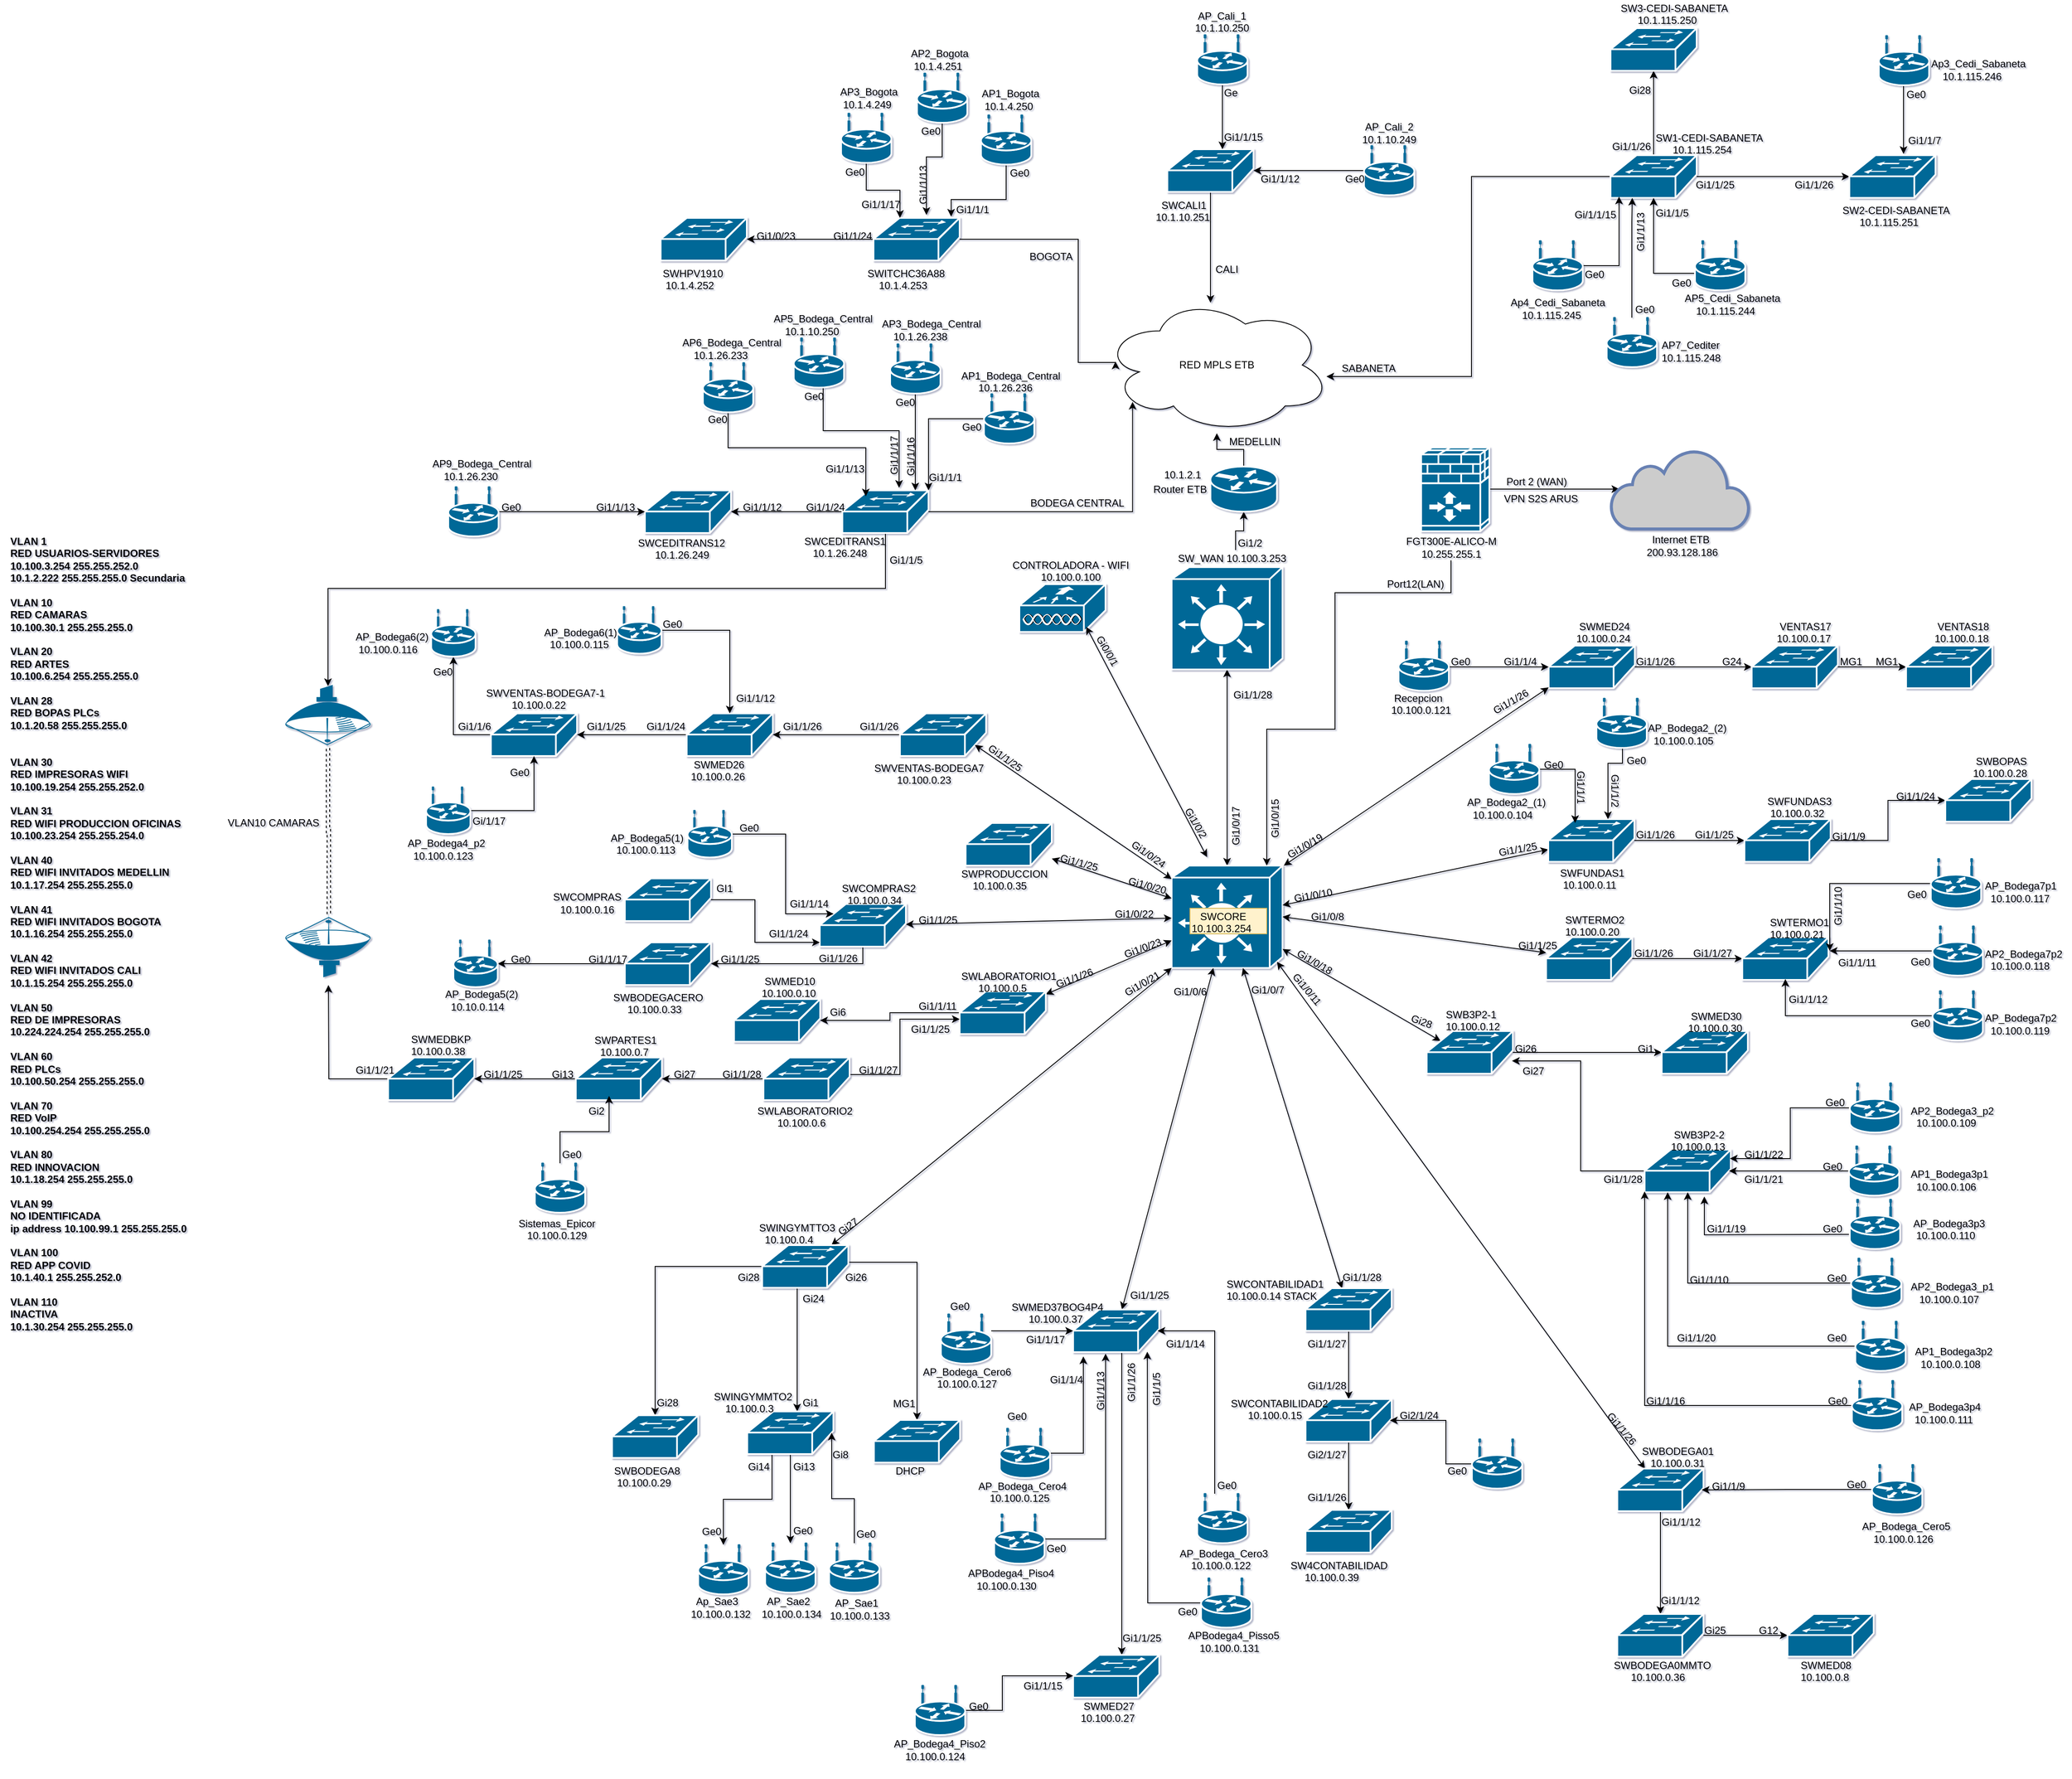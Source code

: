 <mxfile version="13.8.0" type="device"><diagram id="4oKLVhvhkzMk0YZ-nF3d" name="Page-1"><mxGraphModel dx="2958" dy="1733" grid="1" gridSize="10" guides="1" tooltips="1" connect="1" arrows="1" fold="1" page="1" pageScale="1" pageWidth="827" pageHeight="1169" math="0" shadow="1"><root><mxCell id="0"/><mxCell id="1" parent="0"/><mxCell id="uYyS9f3VgeU8qzhWzqqa-24" style="edgeStyle=none;rounded=0;orthogonalLoop=1;jettySize=auto;html=1;entryX=0.5;entryY=0;entryDx=0;entryDy=0;entryPerimeter=0;startArrow=classic;startFill=1;endArrow=classic;endFill=1;exitX=0.5;exitY=1;exitDx=0;exitDy=0;exitPerimeter=0;" parent="1" source="uYyS9f3VgeU8qzhWzqqa-53" target="uYyS9f3VgeU8qzhWzqqa-23" edge="1"><mxGeometry relative="1" as="geometry"><mxPoint x="439" y="-210" as="sourcePoint"/></mxGeometry></mxCell><mxCell id="uYyS9f3VgeU8qzhWzqqa-23" value="" style="shape=mxgraph.cisco.switches.layer_3_switch;html=1;dashed=0;fillColor=#036897;strokeColor=#ffffff;strokeWidth=2;verticalLabelPosition=bottom;verticalAlign=top;align=center;outlineConnect=0;" parent="1" vertex="1"><mxGeometry x="368.5" y="20" width="130" height="120" as="geometry"/></mxCell><mxCell id="uYyS9f3VgeU8qzhWzqqa-37" style="edgeStyle=none;rounded=0;orthogonalLoop=1;jettySize=auto;html=1;startArrow=classic;startFill=1;endArrow=classic;endFill=1;" parent="1" source="uYyS9f3VgeU8qzhWzqqa-25" target="uYyS9f3VgeU8qzhWzqqa-23" edge="1"><mxGeometry relative="1" as="geometry"><mxPoint x="370" y="80" as="targetPoint"/></mxGeometry></mxCell><mxCell id="uYyS9f3VgeU8qzhWzqqa-25" value="" style="shape=mxgraph.cisco.switches.workgroup_switch;html=1;dashed=0;fillColor=#036897;strokeColor=#ffffff;strokeWidth=2;verticalLabelPosition=bottom;verticalAlign=top;align=center;outlineConnect=0;" parent="1" vertex="1"><mxGeometry x="127" y="-30" width="101" height="50" as="geometry"/></mxCell><mxCell id="uYyS9f3VgeU8qzhWzqqa-38" style="edgeStyle=none;rounded=0;orthogonalLoop=1;jettySize=auto;html=1;startArrow=classic;startFill=1;endArrow=classic;endFill=1;" parent="1" source="uYyS9f3VgeU8qzhWzqqa-26" target="uYyS9f3VgeU8qzhWzqqa-23" edge="1"><mxGeometry relative="1" as="geometry"><mxPoint x="360" y="100" as="targetPoint"/></mxGeometry></mxCell><mxCell id="2cWKd3SfoiRhWopbzhQ7-11" value="" style="edgeStyle=orthogonalEdgeStyle;rounded=0;orthogonalLoop=1;jettySize=auto;html=1;" parent="1" source="uYyS9f3VgeU8qzhWzqqa-26" target="2cWKd3SfoiRhWopbzhQ7-10" edge="1"><mxGeometry relative="1" as="geometry"><Array as="points"><mxPoint x="7" y="135"/></Array></mxGeometry></mxCell><mxCell id="uYyS9f3VgeU8qzhWzqqa-26" value="" style="shape=mxgraph.cisco.switches.workgroup_switch;html=1;dashed=0;fillColor=#036897;strokeColor=#ffffff;strokeWidth=2;verticalLabelPosition=bottom;verticalAlign=top;align=center;outlineConnect=0;" parent="1" vertex="1"><mxGeometry x="-44" y="65" width="101" height="50" as="geometry"/></mxCell><mxCell id="8_6korRTeAVU-leb3YQ8-8" style="edgeStyle=orthogonalEdgeStyle;rounded=0;orthogonalLoop=1;jettySize=auto;html=1;entryX=1;entryY=0.5;entryDx=0;entryDy=0;entryPerimeter=0;" parent="1" source="2cWKd3SfoiRhWopbzhQ7-10" target="8_6korRTeAVU-leb3YQ8-7" edge="1"><mxGeometry relative="1" as="geometry"/></mxCell><mxCell id="2cWKd3SfoiRhWopbzhQ7-10" value="" style="shape=mxgraph.cisco.switches.workgroup_switch;html=1;dashed=0;fillColor=#036897;strokeColor=#ffffff;strokeWidth=2;verticalLabelPosition=bottom;verticalAlign=top;align=center;outlineConnect=0;" parent="1" vertex="1"><mxGeometry x="-272.5" y="110" width="101" height="50" as="geometry"/></mxCell><mxCell id="uYyS9f3VgeU8qzhWzqqa-39" style="edgeStyle=none;rounded=0;orthogonalLoop=1;jettySize=auto;html=1;startArrow=classic;startFill=1;endArrow=classic;endFill=1;" parent="1" source="uYyS9f3VgeU8qzhWzqqa-27" target="uYyS9f3VgeU8qzhWzqqa-23" edge="1"><mxGeometry relative="1" as="geometry"/></mxCell><mxCell id="2cWKd3SfoiRhWopbzhQ7-16" value="" style="edgeStyle=orthogonalEdgeStyle;rounded=0;orthogonalLoop=1;jettySize=auto;html=1;" parent="1" source="uYyS9f3VgeU8qzhWzqqa-27" target="2cWKd3SfoiRhWopbzhQ7-15" edge="1"><mxGeometry relative="1" as="geometry"/></mxCell><mxCell id="uYyS9f3VgeU8qzhWzqqa-27" value="" style="shape=mxgraph.cisco.switches.workgroup_switch;html=1;dashed=0;fillColor=#036897;strokeColor=#ffffff;strokeWidth=2;verticalLabelPosition=bottom;verticalAlign=top;align=center;outlineConnect=0;" parent="1" vertex="1"><mxGeometry x="120" y="167.5" width="101" height="50" as="geometry"/></mxCell><mxCell id="2cWKd3SfoiRhWopbzhQ7-15" value="" style="shape=mxgraph.cisco.switches.workgroup_switch;html=1;dashed=0;fillColor=#036897;strokeColor=#ffffff;strokeWidth=2;verticalLabelPosition=bottom;verticalAlign=top;align=center;outlineConnect=0;" parent="1" vertex="1"><mxGeometry x="-144.5" y="176.5" width="101" height="50" as="geometry"/></mxCell><mxCell id="uYyS9f3VgeU8qzhWzqqa-40" style="edgeStyle=none;rounded=0;orthogonalLoop=1;jettySize=auto;html=1;entryX=0;entryY=1;entryDx=0;entryDy=0;entryPerimeter=0;startArrow=classic;startFill=1;endArrow=classic;endFill=1;" parent="1" source="uYyS9f3VgeU8qzhWzqqa-28" target="uYyS9f3VgeU8qzhWzqqa-23" edge="1"><mxGeometry relative="1" as="geometry"/></mxCell><mxCell id="yeqd2jAz4fLp7cFNC1is-5" value="" style="edgeStyle=orthogonalEdgeStyle;rounded=0;orthogonalLoop=1;jettySize=auto;html=1;" parent="1" source="uYyS9f3VgeU8qzhWzqqa-28" target="yeqd2jAz4fLp7cFNC1is-4" edge="1"><mxGeometry relative="1" as="geometry"><Array as="points"><mxPoint x="-70.5" y="524.5"/><mxPoint x="-70.5" y="524.5"/></Array></mxGeometry></mxCell><mxCell id="tqdZSR9IcCYrTTNTftzo-2" value="" style="edgeStyle=orthogonalEdgeStyle;rounded=0;orthogonalLoop=1;jettySize=auto;html=1;" parent="1" source="uYyS9f3VgeU8qzhWzqqa-28" target="tqdZSR9IcCYrTTNTftzo-1" edge="1"><mxGeometry relative="1" as="geometry"/></mxCell><mxCell id="WspkXXXnZ5_sQK4F_M3R-3" style="edgeStyle=orthogonalEdgeStyle;rounded=0;orthogonalLoop=1;jettySize=auto;html=1;" parent="1" source="uYyS9f3VgeU8qzhWzqqa-28" target="WspkXXXnZ5_sQK4F_M3R-4" edge="1"><mxGeometry relative="1" as="geometry"><mxPoint x="27.833" y="654.167" as="targetPoint"/><Array as="points"><mxPoint x="70" y="485"/></Array></mxGeometry></mxCell><mxCell id="uYyS9f3VgeU8qzhWzqqa-28" value="" style="shape=mxgraph.cisco.switches.workgroup_switch;html=1;dashed=0;fillColor=#036897;strokeColor=#ffffff;strokeWidth=2;verticalLabelPosition=bottom;verticalAlign=top;align=center;outlineConnect=0;" parent="1" vertex="1"><mxGeometry x="-111.5" y="465" width="101" height="50" as="geometry"/></mxCell><mxCell id="tqdZSR9IcCYrTTNTftzo-1" value="" style="shape=mxgraph.cisco.switches.workgroup_switch;html=1;dashed=0;fillColor=#036897;strokeColor=#ffffff;strokeWidth=2;verticalLabelPosition=bottom;verticalAlign=top;align=center;outlineConnect=0;" parent="1" vertex="1"><mxGeometry x="-287.5" y="664.5" width="101" height="50" as="geometry"/></mxCell><mxCell id="8_6korRTeAVU-leb3YQ8-13" style="edgeStyle=orthogonalEdgeStyle;rounded=0;orthogonalLoop=1;jettySize=auto;html=1;" parent="1" source="yeqd2jAz4fLp7cFNC1is-4" target="8_6korRTeAVU-leb3YQ8-12" edge="1"><mxGeometry relative="1" as="geometry"/></mxCell><mxCell id="8_6korRTeAVU-leb3YQ8-38" style="edgeStyle=orthogonalEdgeStyle;rounded=0;orthogonalLoop=1;jettySize=auto;html=1;" parent="1" source="yeqd2jAz4fLp7cFNC1is-4" target="8_6korRTeAVU-leb3YQ8-36" edge="1"><mxGeometry relative="1" as="geometry"><mxPoint x="-170" y="760" as="targetPoint"/><Array as="points"><mxPoint x="-100" y="763"/><mxPoint x="-157" y="763"/></Array></mxGeometry></mxCell><mxCell id="yeqd2jAz4fLp7cFNC1is-4" value="" style="shape=mxgraph.cisco.switches.workgroup_switch;html=1;dashed=0;fillColor=#036897;strokeColor=#ffffff;strokeWidth=2;verticalLabelPosition=bottom;verticalAlign=top;align=center;outlineConnect=0;" parent="1" vertex="1"><mxGeometry x="-129" y="660" width="101" height="50" as="geometry"/></mxCell><mxCell id="uYyS9f3VgeU8qzhWzqqa-41" style="edgeStyle=none;rounded=0;orthogonalLoop=1;jettySize=auto;html=1;startArrow=classic;startFill=1;endArrow=classic;endFill=1;" parent="1" source="uYyS9f3VgeU8qzhWzqqa-29" target="uYyS9f3VgeU8qzhWzqqa-23" edge="1"><mxGeometry relative="1" as="geometry"/></mxCell><mxCell id="YfHxqNdUX5m7LtZG_Mtr-6" value="" style="edgeStyle=orthogonalEdgeStyle;rounded=0;orthogonalLoop=1;jettySize=auto;html=1;" parent="1" source="uYyS9f3VgeU8qzhWzqqa-29" target="YfHxqNdUX5m7LtZG_Mtr-5" edge="1"><mxGeometry relative="1" as="geometry"><Array as="points"><mxPoint x="310" y="625.5"/><mxPoint x="310" y="625.5"/></Array></mxGeometry></mxCell><mxCell id="uYyS9f3VgeU8qzhWzqqa-29" value="" style="shape=mxgraph.cisco.switches.workgroup_switch;html=1;dashed=0;fillColor=#036897;strokeColor=#ffffff;strokeWidth=2;verticalLabelPosition=bottom;verticalAlign=top;align=center;outlineConnect=0;" parent="1" vertex="1"><mxGeometry x="253" y="540.5" width="101" height="50" as="geometry"/></mxCell><mxCell id="YfHxqNdUX5m7LtZG_Mtr-5" value="" style="shape=mxgraph.cisco.switches.workgroup_switch;html=1;dashed=0;fillColor=#036897;strokeColor=#ffffff;strokeWidth=2;verticalLabelPosition=bottom;verticalAlign=top;align=center;outlineConnect=0;" parent="1" vertex="1"><mxGeometry x="253" y="945.5" width="101" height="50" as="geometry"/></mxCell><mxCell id="uYyS9f3VgeU8qzhWzqqa-42" style="edgeStyle=none;rounded=0;orthogonalLoop=1;jettySize=auto;html=1;startArrow=classic;startFill=1;endArrow=classic;endFill=1;" parent="1" source="uYyS9f3VgeU8qzhWzqqa-30" target="uYyS9f3VgeU8qzhWzqqa-23" edge="1"><mxGeometry relative="1" as="geometry"/></mxCell><mxCell id="YfHxqNdUX5m7LtZG_Mtr-15" value="" style="edgeStyle=orthogonalEdgeStyle;rounded=0;orthogonalLoop=1;jettySize=auto;html=1;" parent="1" source="uYyS9f3VgeU8qzhWzqqa-30" target="YfHxqNdUX5m7LtZG_Mtr-14" edge="1"><mxGeometry relative="1" as="geometry"/></mxCell><mxCell id="uYyS9f3VgeU8qzhWzqqa-30" value="" style="shape=mxgraph.cisco.switches.workgroup_switch;html=1;dashed=0;fillColor=#036897;strokeColor=#ffffff;strokeWidth=2;verticalLabelPosition=bottom;verticalAlign=top;align=center;outlineConnect=0;" parent="1" vertex="1"><mxGeometry x="525.5" y="515.5" width="101" height="50" as="geometry"/></mxCell><mxCell id="YfHxqNdUX5m7LtZG_Mtr-20" value="" style="edgeStyle=orthogonalEdgeStyle;rounded=0;orthogonalLoop=1;jettySize=auto;html=1;" parent="1" source="YfHxqNdUX5m7LtZG_Mtr-14" target="YfHxqNdUX5m7LtZG_Mtr-19" edge="1"><mxGeometry relative="1" as="geometry"/></mxCell><mxCell id="YfHxqNdUX5m7LtZG_Mtr-14" value="" style="shape=mxgraph.cisco.switches.workgroup_switch;html=1;dashed=0;fillColor=#036897;strokeColor=#ffffff;strokeWidth=2;verticalLabelPosition=bottom;verticalAlign=top;align=center;outlineConnect=0;" parent="1" vertex="1"><mxGeometry x="525.5" y="645.5" width="101" height="50" as="geometry"/></mxCell><mxCell id="YfHxqNdUX5m7LtZG_Mtr-19" value="" style="shape=mxgraph.cisco.switches.workgroup_switch;html=1;dashed=0;fillColor=#036897;strokeColor=#ffffff;strokeWidth=2;verticalLabelPosition=bottom;verticalAlign=top;align=center;outlineConnect=0;" parent="1" vertex="1"><mxGeometry x="525.5" y="775.5" width="101" height="50" as="geometry"/></mxCell><mxCell id="uYyS9f3VgeU8qzhWzqqa-46" style="edgeStyle=none;rounded=0;orthogonalLoop=1;jettySize=auto;html=1;startArrow=classic;startFill=1;endArrow=classic;endFill=1;" parent="1" source="uYyS9f3VgeU8qzhWzqqa-31" target="uYyS9f3VgeU8qzhWzqqa-23" edge="1"><mxGeometry relative="1" as="geometry"/></mxCell><mxCell id="YfHxqNdUX5m7LtZG_Mtr-48" value="" style="edgeStyle=orthogonalEdgeStyle;rounded=0;orthogonalLoop=1;jettySize=auto;html=1;" parent="1" source="uYyS9f3VgeU8qzhWzqqa-31" target="YfHxqNdUX5m7LtZG_Mtr-47" edge="1"><mxGeometry relative="1" as="geometry"/></mxCell><mxCell id="uYyS9f3VgeU8qzhWzqqa-31" value="" style="shape=mxgraph.cisco.switches.workgroup_switch;html=1;dashed=0;fillColor=#036897;strokeColor=#ffffff;strokeWidth=2;verticalLabelPosition=bottom;verticalAlign=top;align=center;outlineConnect=0;" parent="1" vertex="1"><mxGeometry x="810" y="-34.5" width="101" height="50" as="geometry"/></mxCell><mxCell id="YfHxqNdUX5m7LtZG_Mtr-53" value="" style="edgeStyle=orthogonalEdgeStyle;rounded=0;orthogonalLoop=1;jettySize=auto;html=1;" parent="1" source="YfHxqNdUX5m7LtZG_Mtr-47" target="YfHxqNdUX5m7LtZG_Mtr-52" edge="1"><mxGeometry relative="1" as="geometry"/></mxCell><mxCell id="YfHxqNdUX5m7LtZG_Mtr-47" value="" style="shape=mxgraph.cisco.switches.workgroup_switch;html=1;dashed=0;fillColor=#036897;strokeColor=#ffffff;strokeWidth=2;verticalLabelPosition=bottom;verticalAlign=top;align=center;outlineConnect=0;" parent="1" vertex="1"><mxGeometry x="1040" y="-34.5" width="101" height="50" as="geometry"/></mxCell><mxCell id="YfHxqNdUX5m7LtZG_Mtr-52" value="" style="shape=mxgraph.cisco.switches.workgroup_switch;html=1;dashed=0;fillColor=#036897;strokeColor=#ffffff;strokeWidth=2;verticalLabelPosition=bottom;verticalAlign=top;align=center;outlineConnect=0;" parent="1" vertex="1"><mxGeometry x="1275.5" y="-81.5" width="101" height="50" as="geometry"/></mxCell><mxCell id="uYyS9f3VgeU8qzhWzqqa-45" style="edgeStyle=none;rounded=0;orthogonalLoop=1;jettySize=auto;html=1;entryX=1;entryY=0.5;entryDx=0;entryDy=0;entryPerimeter=0;startArrow=classic;startFill=1;endArrow=classic;endFill=1;" parent="1" source="uYyS9f3VgeU8qzhWzqqa-32" target="uYyS9f3VgeU8qzhWzqqa-23" edge="1"><mxGeometry relative="1" as="geometry"/></mxCell><mxCell id="YfHxqNdUX5m7LtZG_Mtr-43" value="" style="edgeStyle=orthogonalEdgeStyle;rounded=0;orthogonalLoop=1;jettySize=auto;html=1;" parent="1" source="uYyS9f3VgeU8qzhWzqqa-32" target="YfHxqNdUX5m7LtZG_Mtr-42" edge="1"><mxGeometry relative="1" as="geometry"/></mxCell><mxCell id="uYyS9f3VgeU8qzhWzqqa-32" value="" style="shape=mxgraph.cisco.switches.workgroup_switch;html=1;dashed=0;fillColor=#036897;strokeColor=#ffffff;strokeWidth=2;verticalLabelPosition=bottom;verticalAlign=top;align=center;outlineConnect=0;" parent="1" vertex="1"><mxGeometry x="807.5" y="104" width="101" height="50" as="geometry"/></mxCell><mxCell id="YfHxqNdUX5m7LtZG_Mtr-42" value="" style="shape=mxgraph.cisco.switches.workgroup_switch;html=1;dashed=0;fillColor=#036897;strokeColor=#ffffff;strokeWidth=2;verticalLabelPosition=bottom;verticalAlign=top;align=center;outlineConnect=0;" parent="1" vertex="1"><mxGeometry x="1037.5" y="104" width="101" height="50" as="geometry"/></mxCell><mxCell id="uYyS9f3VgeU8qzhWzqqa-44" style="edgeStyle=none;rounded=0;orthogonalLoop=1;jettySize=auto;html=1;startArrow=classic;startFill=1;endArrow=classic;endFill=1;exitX=0.16;exitY=0.23;exitDx=0;exitDy=0;exitPerimeter=0;" parent="1" source="uYyS9f3VgeU8qzhWzqqa-33" target="uYyS9f3VgeU8qzhWzqqa-23" edge="1"><mxGeometry relative="1" as="geometry"/></mxCell><mxCell id="YfHxqNdUX5m7LtZG_Mtr-33" value="" style="edgeStyle=orthogonalEdgeStyle;rounded=0;orthogonalLoop=1;jettySize=auto;html=1;" parent="1" source="uYyS9f3VgeU8qzhWzqqa-33" target="YfHxqNdUX5m7LtZG_Mtr-32" edge="1"><mxGeometry relative="1" as="geometry"/></mxCell><mxCell id="uYyS9f3VgeU8qzhWzqqa-33" value="" style="shape=mxgraph.cisco.switches.workgroup_switch;html=1;dashed=0;fillColor=#036897;strokeColor=#ffffff;strokeWidth=2;verticalLabelPosition=bottom;verticalAlign=top;align=center;outlineConnect=0;" parent="1" vertex="1"><mxGeometry x="667.5" y="214" width="101" height="50" as="geometry"/></mxCell><mxCell id="YfHxqNdUX5m7LtZG_Mtr-32" value="" style="shape=mxgraph.cisco.switches.workgroup_switch;html=1;dashed=0;fillColor=#036897;strokeColor=#ffffff;strokeWidth=2;verticalLabelPosition=bottom;verticalAlign=top;align=center;outlineConnect=0;" parent="1" vertex="1"><mxGeometry x="943" y="214" width="101" height="50" as="geometry"/></mxCell><mxCell id="uYyS9f3VgeU8qzhWzqqa-43" style="edgeStyle=none;rounded=0;orthogonalLoop=1;jettySize=auto;html=1;entryX=0.95;entryY=0.94;entryDx=0;entryDy=0;entryPerimeter=0;startArrow=classic;startFill=1;endArrow=classic;endFill=1;" parent="1" source="uYyS9f3VgeU8qzhWzqqa-34" target="uYyS9f3VgeU8qzhWzqqa-23" edge="1"><mxGeometry relative="1" as="geometry"/></mxCell><mxCell id="YfHxqNdUX5m7LtZG_Mtr-28" value="" style="edgeStyle=orthogonalEdgeStyle;rounded=0;orthogonalLoop=1;jettySize=auto;html=1;" parent="1" source="uYyS9f3VgeU8qzhWzqqa-34" target="YfHxqNdUX5m7LtZG_Mtr-27" edge="1"><mxGeometry relative="1" as="geometry"/></mxCell><mxCell id="uYyS9f3VgeU8qzhWzqqa-34" value="" style="shape=mxgraph.cisco.switches.workgroup_switch;html=1;dashed=0;fillColor=#036897;strokeColor=#ffffff;strokeWidth=2;verticalLabelPosition=bottom;verticalAlign=top;align=center;outlineConnect=0;" parent="1" vertex="1"><mxGeometry x="891" y="727" width="101" height="50" as="geometry"/></mxCell><mxCell id="o2IrXXYv6J-E1u67Tikw-15" value="" style="edgeStyle=orthogonalEdgeStyle;rounded=0;orthogonalLoop=1;jettySize=auto;html=1;" parent="1" source="YfHxqNdUX5m7LtZG_Mtr-27" target="o2IrXXYv6J-E1u67Tikw-14" edge="1"><mxGeometry relative="1" as="geometry"/></mxCell><mxCell id="YfHxqNdUX5m7LtZG_Mtr-27" value="" style="shape=mxgraph.cisco.switches.workgroup_switch;html=1;dashed=0;fillColor=#036897;strokeColor=#ffffff;strokeWidth=2;verticalLabelPosition=bottom;verticalAlign=top;align=center;outlineConnect=0;" parent="1" vertex="1"><mxGeometry x="891" y="897.5" width="101" height="50" as="geometry"/></mxCell><mxCell id="o2IrXXYv6J-E1u67Tikw-14" value="" style="shape=mxgraph.cisco.switches.workgroup_switch;html=1;dashed=0;fillColor=#036897;strokeColor=#ffffff;strokeWidth=2;verticalLabelPosition=bottom;verticalAlign=top;align=center;outlineConnect=0;" parent="1" vertex="1"><mxGeometry x="1090.5" y="897.5" width="101" height="50" as="geometry"/></mxCell><mxCell id="uYyS9f3VgeU8qzhWzqqa-49" value="Gi1/0/17" style="text;html=1;resizable=0;points=[];autosize=1;align=left;verticalAlign=top;spacingTop=-4;rotation=-90;" parent="1" vertex="1"><mxGeometry x="414" y="-42" width="60" height="20" as="geometry"/></mxCell><mxCell id="uYyS9f3VgeU8qzhWzqqa-50" value="Gi1/1/28" style="text;html=1;resizable=0;points=[];autosize=1;align=left;verticalAlign=top;spacingTop=-4;" parent="1" vertex="1"><mxGeometry x="438.5" y="-190" width="60" height="20" as="geometry"/></mxCell><mxCell id="kN7wwgBn1xbAUM9359Ul-2" value="" style="edgeStyle=orthogonalEdgeStyle;rounded=0;orthogonalLoop=1;jettySize=auto;html=1;" parent="1" source="uYyS9f3VgeU8qzhWzqqa-51" target="kN7wwgBn1xbAUM9359Ul-1" edge="1"><mxGeometry relative="1" as="geometry"/></mxCell><mxCell id="uYyS9f3VgeU8qzhWzqqa-51" value="SW_WAN 10.100.3.253" style="text;html=1;resizable=0;points=[];autosize=1;align=left;verticalAlign=top;spacingTop=-4;" parent="1" vertex="1"><mxGeometry x="373.5" y="-350" width="140" height="20" as="geometry"/></mxCell><mxCell id="uYyS9f3VgeU8qzhWzqqa-52" value="&lt;div&gt;&amp;nbsp;&amp;nbsp; SWCORE &lt;br&gt;&lt;/div&gt;&lt;div&gt;10.100.3.254&lt;br&gt;&lt;/div&gt;" style="text;html=1;resizable=0;points=[];autosize=1;align=left;verticalAlign=top;spacingTop=-4;fillColor=#fff2cc;strokeColor=#d6b656;" parent="1" vertex="1"><mxGeometry x="390" y="70" width="90" height="30" as="geometry"/></mxCell><mxCell id="uYyS9f3VgeU8qzhWzqqa-53" value="" style="shape=mxgraph.cisco.switches.layer_3_switch;html=1;dashed=0;fillColor=#036897;strokeColor=#ffffff;strokeWidth=2;verticalLabelPosition=bottom;verticalAlign=top;align=center;outlineConnect=0;" parent="1" vertex="1"><mxGeometry x="368.5" y="-330" width="130" height="120" as="geometry"/></mxCell><mxCell id="uYyS9f3VgeU8qzhWzqqa-54" value="&lt;div&gt;SWPRODUCCION &lt;br&gt;&lt;/div&gt;&lt;div&gt;&amp;nbsp;&amp;nbsp;&amp;nbsp; 10.100.0.35&lt;br&gt;&lt;/div&gt;" style="text;html=1;resizable=0;points=[];autosize=1;align=left;verticalAlign=top;spacingTop=-4;" parent="1" vertex="1"><mxGeometry x="120" y="20" width="120" height="30" as="geometry"/></mxCell><mxCell id="uYyS9f3VgeU8qzhWzqqa-55" value="Gi1/1/25" style="text;html=1;resizable=0;points=[];autosize=1;align=left;verticalAlign=top;spacingTop=-4;rotation=15;" parent="1" vertex="1"><mxGeometry x="235" y="8" width="60" height="20" as="geometry"/></mxCell><mxCell id="uYyS9f3VgeU8qzhWzqqa-56" value="Gi1/0/20" style="text;html=1;resizable=0;points=[];autosize=1;align=left;verticalAlign=top;spacingTop=-4;rotation=15;" parent="1" vertex="1"><mxGeometry x="315.5" y="35" width="60" height="20" as="geometry"/></mxCell><mxCell id="uYyS9f3VgeU8qzhWzqqa-57" value="&lt;div&gt;SWCOMPRAS2 &lt;br&gt;&lt;/div&gt;&lt;div&gt;&amp;nbsp; 10.100.0.34&lt;br&gt;&lt;/div&gt;" style="text;html=1;resizable=0;points=[];autosize=1;align=left;verticalAlign=top;spacingTop=-4;" parent="1" vertex="1"><mxGeometry x="-20" y="37" width="100" height="30" as="geometry"/></mxCell><mxCell id="uYyS9f3VgeU8qzhWzqqa-58" value="Gi1/1/25" style="text;html=1;resizable=0;points=[];autosize=1;align=left;verticalAlign=top;spacingTop=-4;" parent="1" vertex="1"><mxGeometry x="69.5" y="74" width="60" height="20" as="geometry"/></mxCell><mxCell id="uYyS9f3VgeU8qzhWzqqa-59" value="Gi1/0/22" style="text;html=1;resizable=0;points=[];autosize=1;align=left;verticalAlign=top;spacingTop=-4;" parent="1" vertex="1"><mxGeometry x="300" y="67" width="60" height="20" as="geometry"/></mxCell><mxCell id="uYyS9f3VgeU8qzhWzqqa-60" value="&lt;div&gt;SWLABORATORIO1&lt;/div&gt;&lt;div&gt;&amp;nbsp;&amp;nbsp;&amp;nbsp;&amp;nbsp;&amp;nbsp; 10.100.0.5&lt;br&gt;&lt;/div&gt;" style="text;html=1;resizable=0;points=[];autosize=1;align=left;verticalAlign=top;spacingTop=-4;" parent="1" vertex="1"><mxGeometry x="120" y="140" width="120" height="30" as="geometry"/></mxCell><mxCell id="uYyS9f3VgeU8qzhWzqqa-61" value="Gi1/1/26" style="text;html=1;resizable=0;points=[];autosize=1;align=left;verticalAlign=top;spacingTop=-4;rotation=-20;" parent="1" vertex="1"><mxGeometry x="230" y="140" width="60" height="20" as="geometry"/></mxCell><mxCell id="uYyS9f3VgeU8qzhWzqqa-62" value="Gi1/0/23" style="text;html=1;resizable=0;points=[];autosize=1;align=left;verticalAlign=top;spacingTop=-4;rotation=-20;" parent="1" vertex="1"><mxGeometry x="310" y="105" width="60" height="20" as="geometry"/></mxCell><mxCell id="uYyS9f3VgeU8qzhWzqqa-63" value="&lt;div&gt;SWINGYMTTO3&lt;/div&gt;&lt;div&gt;&amp;nbsp; 10.100.0.4&lt;br&gt;&lt;/div&gt;" style="text;html=1;resizable=0;points=[];autosize=1;align=left;verticalAlign=top;spacingTop=-4;" parent="1" vertex="1"><mxGeometry x="-117" y="435" width="100" height="30" as="geometry"/></mxCell><mxCell id="uYyS9f3VgeU8qzhWzqqa-64" value="Gi27" style="text;html=1;resizable=0;points=[];autosize=1;align=left;verticalAlign=top;spacingTop=-4;rotation=-35;" parent="1" vertex="1"><mxGeometry x="-26.5" y="430.5" width="40" height="20" as="geometry"/></mxCell><mxCell id="uYyS9f3VgeU8qzhWzqqa-67" value="Gi1/0/21" style="text;html=1;resizable=0;points=[];autosize=1;align=left;verticalAlign=top;spacingTop=-4;rotation=-30;" parent="1" vertex="1"><mxGeometry x="308.5" y="146" width="60" height="20" as="geometry"/></mxCell><mxCell id="uYyS9f3VgeU8qzhWzqqa-68" value="&lt;div&gt;SWMED37BOG4P4&lt;/div&gt;&lt;div&gt;&amp;nbsp;&amp;nbsp;&amp;nbsp;&amp;nbsp;&amp;nbsp; 10.100.0.37&lt;br&gt;&lt;/div&gt;" style="text;html=1;resizable=0;points=[];autosize=1;align=left;verticalAlign=top;spacingTop=-4;" parent="1" vertex="1"><mxGeometry x="178.5" y="528" width="120" height="30" as="geometry"/></mxCell><mxCell id="uYyS9f3VgeU8qzhWzqqa-69" value="Gi1/1/25" style="text;html=1;resizable=0;points=[];autosize=1;align=left;verticalAlign=top;spacingTop=-4;" parent="1" vertex="1"><mxGeometry x="318" y="513.5" width="60" height="20" as="geometry"/></mxCell><mxCell id="uYyS9f3VgeU8qzhWzqqa-70" value="Gi1/0/6" style="text;html=1;resizable=0;points=[];autosize=1;align=left;verticalAlign=top;spacingTop=-4;" parent="1" vertex="1"><mxGeometry x="368.5" y="157.5" width="50" height="20" as="geometry"/></mxCell><mxCell id="uYyS9f3VgeU8qzhWzqqa-71" value="&lt;div&gt;SWFUNDAS1&lt;/div&gt;&lt;div&gt;&amp;nbsp;10.100.0.11&lt;br&gt;&lt;/div&gt;" style="text;html=1;resizable=0;points=[];autosize=1;align=left;verticalAlign=top;spacingTop=-4;" parent="1" vertex="1"><mxGeometry x="821.5" y="19" width="90" height="30" as="geometry"/></mxCell><mxCell id="uYyS9f3VgeU8qzhWzqqa-72" value="Gi1/1/25" style="text;html=1;resizable=0;points=[];autosize=1;align=left;verticalAlign=top;spacingTop=-4;rotation=-10;" parent="1" vertex="1"><mxGeometry x="750" y="-9.5" width="60" height="20" as="geometry"/></mxCell><mxCell id="uYyS9f3VgeU8qzhWzqqa-73" value="Gi1/0/10" style="text;html=1;resizable=0;points=[];autosize=1;align=left;verticalAlign=top;spacingTop=-4;rotation=-10;" parent="1" vertex="1"><mxGeometry x="509.5" y="44" width="60" height="20" as="geometry"/></mxCell><mxCell id="uYyS9f3VgeU8qzhWzqqa-74" value="&lt;div&gt;SWTERMO2&lt;/div&gt;&lt;div&gt;10.100.0.20&lt;br&gt;&lt;/div&gt;" style="text;html=1;resizable=0;points=[];autosize=1;align=left;verticalAlign=top;spacingTop=-4;" parent="1" vertex="1"><mxGeometry x="827.5" y="74" width="80" height="30" as="geometry"/></mxCell><mxCell id="uYyS9f3VgeU8qzhWzqqa-75" value="Gi1/1/25" style="text;html=1;resizable=0;points=[];autosize=1;align=left;verticalAlign=top;spacingTop=-4;" parent="1" vertex="1"><mxGeometry x="772.5" y="104" width="60" height="20" as="geometry"/></mxCell><mxCell id="uYyS9f3VgeU8qzhWzqqa-76" value="Gi1/0/8" style="text;html=1;resizable=0;points=[];autosize=1;align=left;verticalAlign=top;spacingTop=-4;rotation=0;" parent="1" vertex="1"><mxGeometry x="530" y="70" width="50" height="20" as="geometry"/></mxCell><mxCell id="uYyS9f3VgeU8qzhWzqqa-77" value="&lt;div&gt;SWB3P2-1&lt;/div&gt;&lt;div&gt;10.100.0.12&lt;br&gt;&lt;/div&gt;" style="text;html=1;resizable=0;points=[];autosize=1;align=left;verticalAlign=top;spacingTop=-4;" parent="1" vertex="1"><mxGeometry x="687.5" y="185" width="80" height="30" as="geometry"/></mxCell><mxCell id="uYyS9f3VgeU8qzhWzqqa-78" value="Gi28" style="text;html=1;resizable=0;points=[];autosize=1;align=left;verticalAlign=top;spacingTop=-4;rotation=20;" parent="1" vertex="1"><mxGeometry x="646.5" y="195" width="40" height="20" as="geometry"/></mxCell><mxCell id="uYyS9f3VgeU8qzhWzqqa-79" value="Gi1/0/18" style="text;html=1;resizable=0;points=[];autosize=1;align=left;verticalAlign=top;spacingTop=-4;rotation=30;" parent="1" vertex="1"><mxGeometry x="511" y="126" width="60" height="20" as="geometry"/></mxCell><mxCell id="uYyS9f3VgeU8qzhWzqqa-80" value="&lt;div&gt;SWBODEGA01&lt;/div&gt;&lt;div&gt;&amp;nbsp;&amp;nbsp; 10.100.0.31&lt;br&gt;&lt;/div&gt;" style="text;html=1;resizable=0;points=[];autosize=1;align=left;verticalAlign=top;spacingTop=-4;" parent="1" vertex="1"><mxGeometry x="918" y="697" width="100" height="30" as="geometry"/></mxCell><mxCell id="uYyS9f3VgeU8qzhWzqqa-82" value="Gi1/1/26" style="text;html=1;resizable=0;points=[];autosize=1;align=left;verticalAlign=top;spacingTop=-4;rotation=50;" parent="1" vertex="1"><mxGeometry x="870" y="674.5" width="60" height="20" as="geometry"/></mxCell><mxCell id="uYyS9f3VgeU8qzhWzqqa-83" value="Gi1/0/11" style="text;html=1;resizable=0;points=[];autosize=1;align=left;verticalAlign=top;spacingTop=-4;rotation=50;" parent="1" vertex="1"><mxGeometry x="501" y="160" width="60" height="20" as="geometry"/></mxCell><mxCell id="2cWKd3SfoiRhWopbzhQ7-12" value="Gi1/1/26" style="text;html=1;resizable=0;points=[];autosize=1;align=left;verticalAlign=top;spacingTop=-4;" parent="1" vertex="1"><mxGeometry x="-47" y="119" width="60" height="20" as="geometry"/></mxCell><mxCell id="2cWKd3SfoiRhWopbzhQ7-13" value="Gi1/1/25" style="text;html=1;resizable=0;points=[];autosize=1;align=left;verticalAlign=top;spacingTop=-4;" parent="1" vertex="1"><mxGeometry x="-162" y="120" width="60" height="20" as="geometry"/></mxCell><mxCell id="2cWKd3SfoiRhWopbzhQ7-14" value="&lt;div&gt;SWBODEGACERO&lt;/div&gt;&lt;div&gt;&amp;nbsp;&amp;nbsp;&amp;nbsp;&amp;nbsp; 10.100.0.33&lt;br&gt;&lt;/div&gt;" style="text;html=1;resizable=0;points=[];autosize=1;align=left;verticalAlign=top;spacingTop=-4;" parent="1" vertex="1"><mxGeometry x="-288" y="165" width="120" height="30" as="geometry"/></mxCell><mxCell id="2cWKd3SfoiRhWopbzhQ7-17" value="Gi6" style="text;html=1;resizable=0;points=[];autosize=1;align=left;verticalAlign=top;spacingTop=-4;" parent="1" vertex="1"><mxGeometry x="-34.5" y="182" width="30" height="20" as="geometry"/></mxCell><mxCell id="2cWKd3SfoiRhWopbzhQ7-18" value="Gi1/1/11" style="text;html=1;resizable=0;points=[];autosize=1;align=left;verticalAlign=top;spacingTop=-4;" parent="1" vertex="1"><mxGeometry x="70" y="175" width="60" height="20" as="geometry"/></mxCell><mxCell id="2cWKd3SfoiRhWopbzhQ7-19" value="&lt;div&gt;&amp;nbsp;SWMED10&lt;/div&gt;&lt;div&gt;10.100.0.10&lt;br&gt;&lt;/div&gt;" style="text;html=1;resizable=0;points=[];autosize=1;align=left;verticalAlign=top;spacingTop=-4;" parent="1" vertex="1"><mxGeometry x="-114.5" y="146" width="80" height="30" as="geometry"/></mxCell><mxCell id="2cWKd3SfoiRhWopbzhQ7-27" style="edgeStyle=orthogonalEdgeStyle;rounded=0;orthogonalLoop=1;jettySize=auto;html=1;entryX=0;entryY=0.65;entryDx=0;entryDy=0;entryPerimeter=0;" parent="1" source="2cWKd3SfoiRhWopbzhQ7-20" target="uYyS9f3VgeU8qzhWzqqa-27" edge="1"><mxGeometry relative="1" as="geometry"><mxPoint x="70" y="200" as="targetPoint"/><Array as="points"><mxPoint x="50" y="265"/><mxPoint x="50" y="200"/></Array></mxGeometry></mxCell><mxCell id="2cWKd3SfoiRhWopbzhQ7-33" value="" style="edgeStyle=orthogonalEdgeStyle;rounded=0;orthogonalLoop=1;jettySize=auto;html=1;" parent="1" source="2cWKd3SfoiRhWopbzhQ7-20" target="2cWKd3SfoiRhWopbzhQ7-32" edge="1"><mxGeometry relative="1" as="geometry"/></mxCell><mxCell id="2cWKd3SfoiRhWopbzhQ7-20" value="" style="shape=mxgraph.cisco.switches.workgroup_switch;html=1;dashed=0;fillColor=#036897;strokeColor=#ffffff;strokeWidth=2;verticalLabelPosition=bottom;verticalAlign=top;align=center;outlineConnect=0;" parent="1" vertex="1"><mxGeometry x="-110" y="245" width="101" height="50" as="geometry"/></mxCell><mxCell id="2cWKd3SfoiRhWopbzhQ7-38" value="" style="edgeStyle=orthogonalEdgeStyle;rounded=0;orthogonalLoop=1;jettySize=auto;html=1;" parent="1" source="2cWKd3SfoiRhWopbzhQ7-32" target="2cWKd3SfoiRhWopbzhQ7-37" edge="1"><mxGeometry relative="1" as="geometry"/></mxCell><mxCell id="2cWKd3SfoiRhWopbzhQ7-32" value="" style="shape=mxgraph.cisco.switches.workgroup_switch;html=1;dashed=0;fillColor=#036897;strokeColor=#ffffff;strokeWidth=2;verticalLabelPosition=bottom;verticalAlign=top;align=center;outlineConnect=0;" parent="1" vertex="1"><mxGeometry x="-330" y="245" width="101" height="50" as="geometry"/></mxCell><mxCell id="tqdZSR9IcCYrTTNTftzo-7" value="" style="edgeStyle=orthogonalEdgeStyle;rounded=0;orthogonalLoop=1;jettySize=auto;html=1;" parent="1" source="2cWKd3SfoiRhWopbzhQ7-37" edge="1"><mxGeometry relative="1" as="geometry"><mxPoint x="-620" y="160" as="targetPoint"/></mxGeometry></mxCell><mxCell id="2cWKd3SfoiRhWopbzhQ7-37" value="" style="shape=mxgraph.cisco.switches.workgroup_switch;html=1;dashed=0;fillColor=#036897;strokeColor=#ffffff;strokeWidth=2;verticalLabelPosition=bottom;verticalAlign=top;align=center;outlineConnect=0;" parent="1" vertex="1"><mxGeometry x="-550" y="245" width="101" height="50" as="geometry"/></mxCell><mxCell id="2cWKd3SfoiRhWopbzhQ7-29" value="Gi1/1/25" style="text;html=1;resizable=0;points=[];autosize=1;align=left;verticalAlign=top;spacingTop=-4;" parent="1" vertex="1"><mxGeometry x="60.5" y="202" width="60" height="20" as="geometry"/></mxCell><mxCell id="2cWKd3SfoiRhWopbzhQ7-30" value="Gi1/1/27" style="text;html=1;resizable=0;points=[];autosize=1;align=left;verticalAlign=top;spacingTop=-4;" parent="1" vertex="1"><mxGeometry y="250" width="60" height="20" as="geometry"/></mxCell><mxCell id="2cWKd3SfoiRhWopbzhQ7-31" value="&lt;div&gt;SWLABORATORIO2&lt;/div&gt;&lt;div&gt;&amp;nbsp;&amp;nbsp;&amp;nbsp;&amp;nbsp;&amp;nbsp;&amp;nbsp; 10.100.0.6&lt;br&gt;&lt;/div&gt;" style="text;html=1;resizable=0;points=[];autosize=1;align=left;verticalAlign=top;spacingTop=-4;" parent="1" vertex="1"><mxGeometry x="-119.5" y="298" width="120" height="30" as="geometry"/></mxCell><mxCell id="2cWKd3SfoiRhWopbzhQ7-34" value="Gi1/1/28" style="text;html=1;resizable=0;points=[];autosize=1;align=left;verticalAlign=top;spacingTop=-4;" parent="1" vertex="1"><mxGeometry x="-160" y="255" width="60" height="20" as="geometry"/></mxCell><mxCell id="2cWKd3SfoiRhWopbzhQ7-35" value="Gi27" style="text;html=1;resizable=0;points=[];autosize=1;align=left;verticalAlign=top;spacingTop=-4;" parent="1" vertex="1"><mxGeometry x="-217" y="255" width="40" height="20" as="geometry"/></mxCell><mxCell id="2cWKd3SfoiRhWopbzhQ7-36" value="&lt;div&gt;SWPARTES1&lt;/div&gt;&lt;div&gt;&amp;nbsp; 10.100.0.7&lt;br&gt;&lt;/div&gt;" style="text;html=1;resizable=0;points=[];autosize=1;align=left;verticalAlign=top;spacingTop=-4;" parent="1" vertex="1"><mxGeometry x="-310" y="215" width="90" height="30" as="geometry"/></mxCell><mxCell id="2cWKd3SfoiRhWopbzhQ7-39" value="Gi1/1/25" style="text;html=1;resizable=0;points=[];autosize=1;align=left;verticalAlign=top;spacingTop=-4;" parent="1" vertex="1"><mxGeometry x="-440" y="255" width="60" height="20" as="geometry"/></mxCell><mxCell id="2cWKd3SfoiRhWopbzhQ7-40" value="Gi13" style="text;html=1;resizable=0;points=[];autosize=1;align=left;verticalAlign=top;spacingTop=-4;" parent="1" vertex="1"><mxGeometry x="-360" y="255" width="40" height="20" as="geometry"/></mxCell><mxCell id="2cWKd3SfoiRhWopbzhQ7-41" value="&lt;div&gt;SWMEDBKP&lt;/div&gt;&lt;div&gt;10.100.0.38&lt;br&gt;&lt;/div&gt;" style="text;html=1;resizable=0;points=[];autosize=1;align=left;verticalAlign=top;spacingTop=-4;" parent="1" vertex="1"><mxGeometry x="-525" y="214" width="80" height="30" as="geometry"/></mxCell><mxCell id="YfHxqNdUX5m7LtZG_Mtr-7" value="&lt;div&gt;&amp;nbsp;SWMED27&lt;/div&gt;&lt;div&gt;10.100.0.27&lt;br&gt;&lt;/div&gt;" style="text;html=1;resizable=0;points=[];autosize=1;align=left;verticalAlign=top;spacingTop=-4;" parent="1" vertex="1"><mxGeometry x="260" y="995.5" width="80" height="30" as="geometry"/></mxCell><mxCell id="YfHxqNdUX5m7LtZG_Mtr-16" value="&lt;div&gt;SWCONTABILIDAD1&lt;/div&gt;10.100.0.14 STACK" style="text;html=1;resizable=0;points=[];autosize=1;align=left;verticalAlign=top;spacingTop=-4;" parent="1" vertex="1"><mxGeometry x="431" y="501" width="130" height="30" as="geometry"/></mxCell><mxCell id="YfHxqNdUX5m7LtZG_Mtr-17" value="Gi1/1/27" style="text;html=1;resizable=0;points=[];autosize=1;align=left;verticalAlign=top;spacingTop=-4;" parent="1" vertex="1"><mxGeometry x="525.5" y="570.5" width="60" height="20" as="geometry"/></mxCell><mxCell id="YfHxqNdUX5m7LtZG_Mtr-18" value="Gi1/1/28" style="text;html=1;resizable=0;points=[];autosize=1;align=left;verticalAlign=top;spacingTop=-4;" parent="1" vertex="1"><mxGeometry x="525.5" y="619.5" width="60" height="20" as="geometry"/></mxCell><mxCell id="YfHxqNdUX5m7LtZG_Mtr-21" value="&lt;div&gt;SWCONTABILIDAD2&lt;/div&gt;&lt;div&gt;&amp;nbsp;&amp;nbsp;&amp;nbsp;&amp;nbsp;&amp;nbsp; 10.100.0.15&lt;br&gt;&lt;/div&gt;" style="text;html=1;resizable=0;points=[];autosize=1;align=left;verticalAlign=top;spacingTop=-4;" parent="1" vertex="1"><mxGeometry x="435.5" y="640.5" width="130" height="30" as="geometry"/></mxCell><mxCell id="YfHxqNdUX5m7LtZG_Mtr-22" value="Gi2/1/27" style="text;html=1;resizable=0;points=[];autosize=1;align=left;verticalAlign=top;spacingTop=-4;" parent="1" vertex="1"><mxGeometry x="525.5" y="700.5" width="60" height="20" as="geometry"/></mxCell><mxCell id="YfHxqNdUX5m7LtZG_Mtr-23" value="Gi1/1/26" style="text;html=1;resizable=0;points=[];autosize=1;align=left;verticalAlign=top;spacingTop=-4;" parent="1" vertex="1"><mxGeometry x="525.5" y="750.5" width="60" height="20" as="geometry"/></mxCell><mxCell id="YfHxqNdUX5m7LtZG_Mtr-26" value="&lt;div&gt;SW4CONTABILIDAD&lt;/div&gt;&lt;div&gt;&amp;nbsp;&amp;nbsp;&amp;nbsp;&amp;nbsp; 10.100.0.39&lt;br&gt;&lt;/div&gt;" style="text;html=1;resizable=0;points=[];autosize=1;align=left;verticalAlign=top;spacingTop=-4;" parent="1" vertex="1"><mxGeometry x="506" y="830.5" width="130" height="30" as="geometry"/></mxCell><mxCell id="YfHxqNdUX5m7LtZG_Mtr-29" value="Gi1/1/12" style="text;html=1;resizable=0;points=[];autosize=1;align=left;verticalAlign=top;spacingTop=-4;" parent="1" vertex="1"><mxGeometry x="941" y="780" width="60" height="20" as="geometry"/></mxCell><mxCell id="YfHxqNdUX5m7LtZG_Mtr-30" value="Gi1/1/12" style="text;html=1;resizable=0;points=[];autosize=1;align=left;verticalAlign=top;spacingTop=-4;" parent="1" vertex="1"><mxGeometry x="940" y="871.5" width="60" height="20" as="geometry"/></mxCell><mxCell id="YfHxqNdUX5m7LtZG_Mtr-31" value="&lt;div&gt;SWBODEGA0MMTO&lt;/div&gt;&lt;div&gt;&amp;nbsp;&amp;nbsp;&amp;nbsp;&amp;nbsp;&amp;nbsp; 10.100.0.36&lt;br&gt;&lt;/div&gt;" style="text;html=1;resizable=0;points=[];autosize=1;align=left;verticalAlign=top;spacingTop=-4;" parent="1" vertex="1"><mxGeometry x="884.5" y="947.5" width="130" height="30" as="geometry"/></mxCell><mxCell id="YfHxqNdUX5m7LtZG_Mtr-34" value="Gi26" style="text;html=1;resizable=0;points=[];autosize=1;align=left;verticalAlign=top;spacingTop=-4;" parent="1" vertex="1"><mxGeometry x="768.5" y="225" width="40" height="20" as="geometry"/></mxCell><mxCell id="YfHxqNdUX5m7LtZG_Mtr-35" value="&lt;div&gt;Gi1&lt;/div&gt;&lt;div&gt;&lt;br&gt;&lt;/div&gt;" style="text;html=1;resizable=0;points=[];autosize=1;align=left;verticalAlign=top;spacingTop=-4;" parent="1" vertex="1"><mxGeometry x="913" y="225" width="30" height="30" as="geometry"/></mxCell><mxCell id="YfHxqNdUX5m7LtZG_Mtr-36" value="&lt;div&gt;&amp;nbsp;SWMED30&lt;/div&gt;&lt;div&gt;10.100.0.30&lt;br&gt;&lt;/div&gt;" style="text;html=1;resizable=0;points=[];autosize=1;align=left;verticalAlign=top;spacingTop=-4;" parent="1" vertex="1"><mxGeometry x="972" y="186.5" width="80" height="30" as="geometry"/></mxCell><mxCell id="YfHxqNdUX5m7LtZG_Mtr-38" style="edgeStyle=orthogonalEdgeStyle;rounded=0;orthogonalLoop=1;jettySize=auto;html=1;" parent="1" source="YfHxqNdUX5m7LtZG_Mtr-37" edge="1"><mxGeometry relative="1" as="geometry"><mxPoint x="767.5" y="249" as="targetPoint"/><Array as="points"><mxPoint x="848" y="378"/><mxPoint x="848" y="249"/></Array><mxPoint x="848" y="330" as="sourcePoint"/></mxGeometry></mxCell><mxCell id="YfHxqNdUX5m7LtZG_Mtr-37" value="" style="shape=mxgraph.cisco.switches.workgroup_switch;html=1;dashed=0;fillColor=#036897;strokeColor=#ffffff;strokeWidth=2;verticalLabelPosition=bottom;verticalAlign=top;align=center;outlineConnect=0;" parent="1" vertex="1"><mxGeometry x="923" y="353" width="101" height="50" as="geometry"/></mxCell><mxCell id="YfHxqNdUX5m7LtZG_Mtr-39" value="Gi27" style="text;html=1;resizable=0;points=[];autosize=1;align=left;verticalAlign=top;spacingTop=-4;" parent="1" vertex="1"><mxGeometry x="777.5" y="251" width="40" height="20" as="geometry"/></mxCell><mxCell id="YfHxqNdUX5m7LtZG_Mtr-40" value="Gi1/1/28" style="text;html=1;resizable=0;points=[];autosize=1;align=left;verticalAlign=top;spacingTop=-4;" parent="1" vertex="1"><mxGeometry x="873" y="378" width="60" height="20" as="geometry"/></mxCell><mxCell id="YfHxqNdUX5m7LtZG_Mtr-41" value="&lt;div&gt;&amp;nbsp;SWB3P2-2&lt;/div&gt;&lt;div&gt;10.100.0.13&lt;br&gt;&lt;/div&gt;" style="text;html=1;resizable=0;points=[];autosize=1;align=left;verticalAlign=top;spacingTop=-4;" parent="1" vertex="1"><mxGeometry x="952" y="325.5" width="80" height="30" as="geometry"/></mxCell><mxCell id="YfHxqNdUX5m7LtZG_Mtr-44" value="Gi1/1/26" style="text;html=1;resizable=0;points=[];autosize=1;align=left;verticalAlign=top;spacingTop=-4;" parent="1" vertex="1"><mxGeometry x="908.5" y="113" width="60" height="20" as="geometry"/></mxCell><mxCell id="YfHxqNdUX5m7LtZG_Mtr-45" value="Gi1/1/27" style="text;html=1;resizable=0;points=[];autosize=1;align=left;verticalAlign=top;spacingTop=-4;" parent="1" vertex="1"><mxGeometry x="977.5" y="113" width="60" height="20" as="geometry"/></mxCell><mxCell id="YfHxqNdUX5m7LtZG_Mtr-46" value="&lt;div&gt;SWTERMO1&lt;/div&gt;&lt;div&gt;10.100.0.21&lt;br&gt;&lt;/div&gt;" style="text;html=1;resizable=0;points=[];autosize=1;align=left;verticalAlign=top;spacingTop=-4;" parent="1" vertex="1"><mxGeometry x="1067.5" y="77" width="80" height="30" as="geometry"/></mxCell><mxCell id="YfHxqNdUX5m7LtZG_Mtr-49" value="Gi1/1/26" style="text;html=1;resizable=0;points=[];autosize=1;align=left;verticalAlign=top;spacingTop=-4;" parent="1" vertex="1"><mxGeometry x="911" y="-26.5" width="60" height="20" as="geometry"/></mxCell><mxCell id="YfHxqNdUX5m7LtZG_Mtr-50" value="Gi1/1/25" style="text;html=1;resizable=0;points=[];autosize=1;align=left;verticalAlign=top;spacingTop=-4;" parent="1" vertex="1"><mxGeometry x="980" y="-26.5" width="60" height="20" as="geometry"/></mxCell><mxCell id="YfHxqNdUX5m7LtZG_Mtr-51" value="&lt;div&gt;SWFUNDAS3&lt;/div&gt;&lt;div&gt;&amp;nbsp;10.100.0.32&lt;br&gt;&lt;/div&gt;" style="text;html=1;resizable=0;points=[];autosize=1;align=left;verticalAlign=top;spacingTop=-4;" parent="1" vertex="1"><mxGeometry x="1065" y="-65" width="90" height="30" as="geometry"/></mxCell><mxCell id="YfHxqNdUX5m7LtZG_Mtr-54" value="Gi1/1/9" style="text;html=1;resizable=0;points=[];autosize=1;align=left;verticalAlign=top;spacingTop=-4;" parent="1" vertex="1"><mxGeometry x="1141" y="-24.5" width="50" height="20" as="geometry"/></mxCell><mxCell id="YfHxqNdUX5m7LtZG_Mtr-55" value="Gi1/1/24" style="text;html=1;resizable=0;points=[];autosize=1;align=left;verticalAlign=top;spacingTop=-4;" parent="1" vertex="1"><mxGeometry x="1215.5" y="-71.5" width="60" height="20" as="geometry"/></mxCell><mxCell id="YfHxqNdUX5m7LtZG_Mtr-56" value="&lt;div&gt;&amp;nbsp;SWBOPAS&lt;/div&gt;&lt;div&gt;10.100.0.28&lt;br&gt;&lt;/div&gt;" style="text;html=1;resizable=0;points=[];autosize=1;align=left;verticalAlign=top;spacingTop=-4;" parent="1" vertex="1"><mxGeometry x="1305.5" y="-112" width="80" height="30" as="geometry"/></mxCell><mxCell id="YfHxqNdUX5m7LtZG_Mtr-57" value="Gi1/0/7" style="text;html=1;resizable=0;points=[];autosize=1;align=left;verticalAlign=top;spacingTop=-4;" parent="1" vertex="1"><mxGeometry x="459.5" y="156" width="50" height="20" as="geometry"/></mxCell><mxCell id="YfHxqNdUX5m7LtZG_Mtr-58" value="Gi1/1/28" style="text;html=1;resizable=0;points=[];autosize=1;align=left;verticalAlign=top;spacingTop=-4;" parent="1" vertex="1"><mxGeometry x="566.5" y="492.5" width="60" height="20" as="geometry"/></mxCell><mxCell id="mt5XYd-S8YiJR_HrHhtQ-20" value="" style="edgeStyle=orthogonalEdgeStyle;rounded=0;comic=0;orthogonalLoop=1;jettySize=auto;html=1;shadow=0;strokeColor=#000000;" parent="1" source="mt5XYd-S8YiJR_HrHhtQ-8" target="mt5XYd-S8YiJR_HrHhtQ-19" edge="1"><mxGeometry relative="1" as="geometry"/></mxCell><mxCell id="mt5XYd-S8YiJR_HrHhtQ-8" value="" style="shape=mxgraph.cisco.switches.workgroup_switch;html=1;dashed=0;fillColor=#036897;strokeColor=#ffffff;strokeWidth=2;verticalLabelPosition=bottom;verticalAlign=top;align=center;outlineConnect=0;" parent="1" vertex="1"><mxGeometry x="50" y="-158.5" width="101" height="50" as="geometry"/></mxCell><mxCell id="mt5XYd-S8YiJR_HrHhtQ-26" value="" style="edgeStyle=orthogonalEdgeStyle;rounded=0;comic=0;orthogonalLoop=1;jettySize=auto;html=1;shadow=0;strokeColor=#000000;" parent="1" source="mt5XYd-S8YiJR_HrHhtQ-19" target="mt5XYd-S8YiJR_HrHhtQ-25" edge="1"><mxGeometry relative="1" as="geometry"/></mxCell><mxCell id="mt5XYd-S8YiJR_HrHhtQ-19" value="" style="shape=mxgraph.cisco.switches.workgroup_switch;html=1;dashed=0;fillColor=#036897;strokeColor=#ffffff;strokeWidth=2;verticalLabelPosition=bottom;verticalAlign=top;align=center;outlineConnect=0;" parent="1" vertex="1"><mxGeometry x="-200" y="-158.5" width="101" height="50" as="geometry"/></mxCell><mxCell id="8_6korRTeAVU-leb3YQ8-18" style="edgeStyle=orthogonalEdgeStyle;rounded=0;orthogonalLoop=1;jettySize=auto;html=1;" parent="1" source="mt5XYd-S8YiJR_HrHhtQ-25" target="8_6korRTeAVU-leb3YQ8-17" edge="1"><mxGeometry relative="1" as="geometry"/></mxCell><mxCell id="mt5XYd-S8YiJR_HrHhtQ-25" value="" style="shape=mxgraph.cisco.switches.workgroup_switch;html=1;dashed=0;fillColor=#036897;strokeColor=#ffffff;strokeWidth=2;verticalLabelPosition=bottom;verticalAlign=top;align=center;outlineConnect=0;" parent="1" vertex="1"><mxGeometry x="-429.5" y="-158.5" width="101" height="50" as="geometry"/></mxCell><mxCell id="mt5XYd-S8YiJR_HrHhtQ-13" style="edgeStyle=none;rounded=0;orthogonalLoop=1;jettySize=auto;html=1;startArrow=classic;startFill=1;endArrow=classic;endFill=1;exitX=0.87;exitY=0.74;exitDx=0;exitDy=0;exitPerimeter=0;" parent="1" source="mt5XYd-S8YiJR_HrHhtQ-8" target="uYyS9f3VgeU8qzhWzqqa-23" edge="1"><mxGeometry relative="1" as="geometry"><mxPoint x="390" as="targetPoint"/><mxPoint x="246.5" y="-59.939" as="sourcePoint"/></mxGeometry></mxCell><mxCell id="mt5XYd-S8YiJR_HrHhtQ-14" value="Gi1/0/24" style="text;html=1;resizable=0;points=[];autosize=1;align=left;verticalAlign=top;spacingTop=-4;rotation=35;" parent="1" vertex="1"><mxGeometry x="315.5" y="-0.5" width="60" height="20" as="geometry"/></mxCell><mxCell id="mt5XYd-S8YiJR_HrHhtQ-17" value="Gi1/1/25" style="text;html=1;resizable=0;points=[];autosize=1;align=left;verticalAlign=top;spacingTop=-4;rotation=35;" parent="1" vertex="1"><mxGeometry x="147.5" y="-113.5" width="60" height="20" as="geometry"/></mxCell><mxCell id="mt5XYd-S8YiJR_HrHhtQ-18" value="&lt;div&gt;SWVENTAS-BODEGA7&lt;/div&gt;&lt;div&gt;&amp;nbsp;&amp;nbsp;&amp;nbsp;&amp;nbsp;&amp;nbsp;&amp;nbsp;&amp;nbsp; 10.100.0.23&lt;br&gt;&lt;/div&gt;" style="text;html=1;resizable=0;points=[];autosize=1;align=left;verticalAlign=top;spacingTop=-4;" parent="1" vertex="1"><mxGeometry x="18" y="-104" width="140" height="30" as="geometry"/></mxCell><mxCell id="mt5XYd-S8YiJR_HrHhtQ-21" value="Gi1/1/26" style="text;html=1;resizable=0;points=[];autosize=1;align=left;verticalAlign=top;spacingTop=-4;" parent="1" vertex="1"><mxGeometry x="-89.5" y="-153.5" width="60" height="20" as="geometry"/></mxCell><mxCell id="mt5XYd-S8YiJR_HrHhtQ-23" value="Gi1/1/26" style="text;html=1;resizable=0;points=[];autosize=1;align=left;verticalAlign=top;spacingTop=-4;" parent="1" vertex="1"><mxGeometry x="0.5" y="-153.5" width="60" height="20" as="geometry"/></mxCell><mxCell id="mt5XYd-S8YiJR_HrHhtQ-24" value="&lt;div&gt;&amp;nbsp;SWMED26&lt;/div&gt;&lt;div&gt;10.100.0.26&lt;br&gt;&lt;/div&gt;" style="text;html=1;resizable=0;points=[];autosize=1;align=left;verticalAlign=top;spacingTop=-4;" parent="1" vertex="1"><mxGeometry x="-197" y="-108.5" width="80" height="30" as="geometry"/></mxCell><mxCell id="mt5XYd-S8YiJR_HrHhtQ-27" value="Gi1/1/24" style="text;html=1;resizable=0;points=[];autosize=1;align=left;verticalAlign=top;spacingTop=-4;" parent="1" vertex="1"><mxGeometry x="-249.5" y="-153.5" width="60" height="20" as="geometry"/></mxCell><mxCell id="mt5XYd-S8YiJR_HrHhtQ-28" value="Gi1/1/25" style="text;html=1;resizable=0;points=[];autosize=1;align=left;verticalAlign=top;spacingTop=-4;" parent="1" vertex="1"><mxGeometry x="-319" y="-153.5" width="60" height="20" as="geometry"/></mxCell><mxCell id="mt5XYd-S8YiJR_HrHhtQ-29" value="&lt;div&gt;SWVENTAS-BODEGA7-1&lt;/div&gt;&lt;div&gt;&amp;nbsp;&amp;nbsp;&amp;nbsp;&amp;nbsp;&amp;nbsp;&amp;nbsp;&amp;nbsp;&amp;nbsp; 10.100.0.22&lt;br&gt;&lt;/div&gt;" style="text;html=1;resizable=0;points=[];autosize=1;align=left;verticalAlign=top;spacingTop=-4;" parent="1" vertex="1"><mxGeometry x="-437.5" y="-192" width="150" height="30" as="geometry"/></mxCell><mxCell id="o2IrXXYv6J-E1u67Tikw-2" value="" style="edgeStyle=orthogonalEdgeStyle;rounded=0;orthogonalLoop=1;jettySize=auto;html=1;" parent="1" source="mt5XYd-S8YiJR_HrHhtQ-30" target="o2IrXXYv6J-E1u67Tikw-1" edge="1"><mxGeometry relative="1" as="geometry"/></mxCell><mxCell id="mt5XYd-S8YiJR_HrHhtQ-30" value="" style="shape=mxgraph.cisco.switches.workgroup_switch;html=1;dashed=0;fillColor=#036897;strokeColor=#ffffff;strokeWidth=2;verticalLabelPosition=bottom;verticalAlign=top;align=center;outlineConnect=0;" parent="1" vertex="1"><mxGeometry x="810.5" y="-238" width="101" height="50" as="geometry"/></mxCell><mxCell id="o2IrXXYv6J-E1u67Tikw-4" value="" style="edgeStyle=orthogonalEdgeStyle;rounded=0;orthogonalLoop=1;jettySize=auto;html=1;" parent="1" source="o2IrXXYv6J-E1u67Tikw-1" target="o2IrXXYv6J-E1u67Tikw-3" edge="1"><mxGeometry relative="1" as="geometry"/></mxCell><mxCell id="o2IrXXYv6J-E1u67Tikw-1" value="" style="shape=mxgraph.cisco.switches.workgroup_switch;html=1;dashed=0;fillColor=#036897;strokeColor=#ffffff;strokeWidth=2;verticalLabelPosition=bottom;verticalAlign=top;align=center;outlineConnect=0;" parent="1" vertex="1"><mxGeometry x="1048.5" y="-238" width="101" height="50" as="geometry"/></mxCell><mxCell id="o2IrXXYv6J-E1u67Tikw-3" value="" style="shape=mxgraph.cisco.switches.workgroup_switch;html=1;dashed=0;fillColor=#036897;strokeColor=#ffffff;strokeWidth=2;verticalLabelPosition=bottom;verticalAlign=top;align=center;outlineConnect=0;" parent="1" vertex="1"><mxGeometry x="1229.5" y="-238" width="101" height="50" as="geometry"/></mxCell><mxCell id="mt5XYd-S8YiJR_HrHhtQ-31" style="edgeStyle=none;rounded=0;orthogonalLoop=1;jettySize=auto;html=1;startArrow=classic;startFill=1;endArrow=classic;endFill=1;exitX=0;exitY=0.98;exitDx=0;exitDy=0;exitPerimeter=0;" parent="1" source="mt5XYd-S8YiJR_HrHhtQ-30" edge="1"><mxGeometry relative="1" as="geometry"><mxPoint x="660" y="-70" as="sourcePoint"/><mxPoint x="500" y="20" as="targetPoint"/></mxGeometry></mxCell><mxCell id="mt5XYd-S8YiJR_HrHhtQ-32" value="Gi1/0/19" style="text;html=1;resizable=0;points=[];autosize=1;align=left;verticalAlign=top;spacingTop=-4;rotation=-30;" parent="1" vertex="1"><mxGeometry x="500" y="-15.5" width="60" height="20" as="geometry"/></mxCell><mxCell id="mt5XYd-S8YiJR_HrHhtQ-33" value="Gi1/1/26" style="text;html=1;resizable=0;points=[];autosize=1;align=left;verticalAlign=top;spacingTop=-4;rotation=-30;" parent="1" vertex="1"><mxGeometry x="741" y="-185" width="60" height="20" as="geometry"/></mxCell><mxCell id="mt5XYd-S8YiJR_HrHhtQ-34" value="&lt;div&gt;&amp;nbsp;SWMED24&lt;/div&gt;&lt;div&gt;10.100.0.24&lt;br&gt;&lt;/div&gt;" style="text;html=1;resizable=0;points=[];autosize=1;align=left;verticalAlign=top;spacingTop=-4;" parent="1" vertex="1"><mxGeometry x="841" y="-270" width="80" height="30" as="geometry"/></mxCell><mxCell id="yeqd2jAz4fLp7cFNC1is-1" value="Gi1/1/26" style="text;html=1;resizable=0;points=[];autosize=1;align=left;verticalAlign=top;spacingTop=-4;rotation=-90;" parent="1" vertex="1"><mxGeometry x="291" y="610.5" width="60" height="20" as="geometry"/></mxCell><mxCell id="yeqd2jAz4fLp7cFNC1is-2" value="Gi1/1/25" style="text;html=1;resizable=0;points=[];autosize=1;align=left;verticalAlign=top;spacingTop=-4;" parent="1" vertex="1"><mxGeometry x="308.5" y="915.5" width="60" height="20" as="geometry"/></mxCell><mxCell id="yeqd2jAz4fLp7cFNC1is-6" value="Gi24" style="text;html=1;resizable=0;points=[];autosize=1;align=left;verticalAlign=top;spacingTop=-4;" parent="1" vertex="1"><mxGeometry x="-66.5" y="518" width="40" height="20" as="geometry"/></mxCell><mxCell id="yeqd2jAz4fLp7cFNC1is-7" value="Gi1" style="text;html=1;resizable=0;points=[];autosize=1;align=left;verticalAlign=top;spacingTop=-4;" parent="1" vertex="1"><mxGeometry x="-66.5" y="639.5" width="30" height="20" as="geometry"/></mxCell><mxCell id="yeqd2jAz4fLp7cFNC1is-8" value="&lt;div&gt;SWINGYMMTO2&lt;/div&gt;&lt;div&gt;&amp;nbsp; &amp;nbsp; 10.100.0.3&lt;br&gt;&lt;/div&gt;" style="text;html=1;resizable=0;points=[];autosize=1;align=left;verticalAlign=top;spacingTop=-4;" parent="1" vertex="1"><mxGeometry x="-170" y="632.5" width="100" height="30" as="geometry"/></mxCell><mxCell id="1rrkM0cNm5Bntv2l6Y77-1" value="" style="shape=mxgraph.cisco.wireless.wlan_controller;html=1;dashed=0;fillColor=#036897;strokeColor=#ffffff;strokeWidth=2;verticalLabelPosition=bottom;verticalAlign=top;align=center;outlineConnect=0;" parent="1" vertex="1"><mxGeometry x="190" y="-310" width="101" height="56" as="geometry"/></mxCell><mxCell id="1rrkM0cNm5Bntv2l6Y77-4" style="edgeStyle=none;rounded=0;orthogonalLoop=1;jettySize=auto;html=1;startArrow=classic;startFill=1;endArrow=classic;endFill=1;exitX=0.776;exitY=0.893;exitDx=0;exitDy=0;exitPerimeter=0;" parent="1" source="1rrkM0cNm5Bntv2l6Y77-1" edge="1"><mxGeometry relative="1" as="geometry"><mxPoint x="410" y="10" as="targetPoint"/><mxPoint x="268.353" y="-253.529" as="sourcePoint"/></mxGeometry></mxCell><mxCell id="1rrkM0cNm5Bntv2l6Y77-5" value="Gi1/0/2" style="text;html=1;resizable=0;points=[];autosize=1;align=left;verticalAlign=top;spacingTop=-4;rotation=60;" parent="1" vertex="1"><mxGeometry x="373.5" y="-36.5" width="50" height="20" as="geometry"/></mxCell><mxCell id="1rrkM0cNm5Bntv2l6Y77-6" value="Gi0/0/1" style="text;html=1;resizable=0;points=[];autosize=1;align=left;verticalAlign=top;spacingTop=-4;rotation=60;" parent="1" vertex="1"><mxGeometry x="270" y="-239" width="50" height="20" as="geometry"/></mxCell><mxCell id="1rrkM0cNm5Bntv2l6Y77-7" value="&lt;div&gt;CONTROLADORA - WIFI&lt;/div&gt;&lt;div&gt;&amp;nbsp;&amp;nbsp;&amp;nbsp;&amp;nbsp;&amp;nbsp;&amp;nbsp;&amp;nbsp;&amp;nbsp;&amp;nbsp; 10.100.0.100&lt;br&gt;&lt;/div&gt;" style="text;html=1;resizable=0;points=[];autosize=1;align=left;verticalAlign=top;spacingTop=-4;" parent="1" vertex="1"><mxGeometry x="180" y="-342" width="150" height="30" as="geometry"/></mxCell><mxCell id="yzkxgJHU8QbcZdLihhhr-1" value="RED MPLS ETB" style="ellipse;shape=cloud;whiteSpace=wrap;html=1;" parent="1" vertex="1"><mxGeometry x="288" y="-647" width="267" height="160" as="geometry"/></mxCell><mxCell id="PW-PNX-Cs1-qXoF1g1zV-5" value="" style="edgeStyle=orthogonalEdgeStyle;rounded=0;orthogonalLoop=1;jettySize=auto;html=1;" parent="1" source="PW-PNX-Cs1-qXoF1g1zV-1" target="PW-PNX-Cs1-qXoF1g1zV-4" edge="1"><mxGeometry relative="1" as="geometry"/></mxCell><mxCell id="PW-PNX-Cs1-qXoF1g1zV-8" value="" style="edgeStyle=orthogonalEdgeStyle;rounded=0;orthogonalLoop=1;jettySize=auto;html=1;" parent="1" source="PW-PNX-Cs1-qXoF1g1zV-1" target="PW-PNX-Cs1-qXoF1g1zV-7" edge="1"><mxGeometry relative="1" as="geometry"/></mxCell><mxCell id="wVizqeCFNVTHuI7gdxcn-8" style="edgeStyle=orthogonalEdgeStyle;rounded=0;orthogonalLoop=1;jettySize=auto;html=1;" parent="1" source="PW-PNX-Cs1-qXoF1g1zV-1" edge="1"><mxGeometry relative="1" as="geometry"><mxPoint x="550" y="-553.5" as="targetPoint"/><Array as="points"><mxPoint x="720" y="-788"/><mxPoint x="720" y="-553"/></Array></mxGeometry></mxCell><mxCell id="PW-PNX-Cs1-qXoF1g1zV-1" value="" style="shape=mxgraph.cisco.switches.workgroup_switch;html=1;pointerEvents=1;dashed=0;fillColor=#036897;strokeColor=#ffffff;strokeWidth=2;verticalLabelPosition=bottom;verticalAlign=top;align=center;outlineConnect=0;" parent="1" vertex="1"><mxGeometry x="883" y="-813" width="101" height="50" as="geometry"/></mxCell><mxCell id="PW-PNX-Cs1-qXoF1g1zV-7" value="" style="shape=mxgraph.cisco.switches.workgroup_switch;html=1;pointerEvents=1;dashed=0;fillColor=#036897;strokeColor=#ffffff;strokeWidth=2;verticalLabelPosition=bottom;verticalAlign=top;align=center;outlineConnect=0;" parent="1" vertex="1"><mxGeometry x="883" y="-962" width="101" height="50" as="geometry"/></mxCell><mxCell id="PW-PNX-Cs1-qXoF1g1zV-4" value="" style="shape=mxgraph.cisco.switches.workgroup_switch;html=1;pointerEvents=1;dashed=0;fillColor=#036897;strokeColor=#ffffff;strokeWidth=2;verticalLabelPosition=bottom;verticalAlign=top;align=center;outlineConnect=0;" parent="1" vertex="1"><mxGeometry x="1163" y="-813" width="101" height="50" as="geometry"/></mxCell><mxCell id="PW-PNX-Cs1-qXoF1g1zV-3" value="&lt;div&gt;SW1-CEDI-SABANETA&lt;/div&gt;&lt;div&gt;&amp;nbsp;&amp;nbsp;&amp;nbsp;&amp;nbsp;&amp;nbsp; 10.1.115.254&lt;br&gt;&lt;/div&gt;" style="text;html=1;resizable=0;points=[];autosize=1;align=left;verticalAlign=top;spacingTop=-4;" parent="1" vertex="1"><mxGeometry x="933.5" y="-843" width="140" height="30" as="geometry"/></mxCell><mxCell id="PW-PNX-Cs1-qXoF1g1zV-6" value="&lt;div&gt;SW2-CEDI-SABANETA&lt;/div&gt;&lt;div&gt;&amp;nbsp;&amp;nbsp;&amp;nbsp;&amp;nbsp;&amp;nbsp; 10.1.115.251&lt;br&gt;&lt;/div&gt;" style="text;html=1;resizable=0;points=[];autosize=1;align=left;verticalAlign=top;spacingTop=-4;" parent="1" vertex="1"><mxGeometry x="1152.5" y="-758" width="140" height="30" as="geometry"/></mxCell><mxCell id="PW-PNX-Cs1-qXoF1g1zV-9" value="&lt;div&gt;SW3-CEDI-SABANETA&lt;/div&gt;&lt;div&gt;&amp;nbsp;&amp;nbsp;&amp;nbsp;&amp;nbsp;&amp;nbsp; 10.1.115.250&lt;br&gt;&lt;/div&gt;" style="text;html=1;resizable=0;points=[];autosize=1;align=left;verticalAlign=top;spacingTop=-4;" parent="1" vertex="1"><mxGeometry x="892.5" y="-995" width="140" height="30" as="geometry"/></mxCell><mxCell id="PW-PNX-Cs1-qXoF1g1zV-10" value="Gi1/1/25" style="text;html=1;resizable=0;points=[];autosize=1;align=left;verticalAlign=top;spacingTop=-4;" parent="1" vertex="1"><mxGeometry x="981" y="-788" width="60" height="20" as="geometry"/></mxCell><mxCell id="PW-PNX-Cs1-qXoF1g1zV-11" value="Gi1/1/26" style="text;html=1;resizable=0;points=[];autosize=1;align=left;verticalAlign=top;spacingTop=-4;" parent="1" vertex="1"><mxGeometry x="1096.5" y="-788" width="60" height="20" as="geometry"/></mxCell><mxCell id="PW-PNX-Cs1-qXoF1g1zV-12" value="Gi1/1/26" style="text;html=1;resizable=0;points=[];autosize=1;align=left;verticalAlign=top;spacingTop=-4;" parent="1" vertex="1"><mxGeometry x="882.5" y="-833" width="60" height="20" as="geometry"/></mxCell><mxCell id="PW-PNX-Cs1-qXoF1g1zV-13" value="Gi28" style="text;html=1;resizable=0;points=[];autosize=1;align=left;verticalAlign=top;spacingTop=-4;" parent="1" vertex="1"><mxGeometry x="902.5" y="-899" width="40" height="20" as="geometry"/></mxCell><mxCell id="PW-PNX-Cs1-qXoF1g1zV-17" value="" style="edgeStyle=orthogonalEdgeStyle;rounded=0;orthogonalLoop=1;jettySize=auto;html=1;" parent="1" source="PW-PNX-Cs1-qXoF1g1zV-14" target="PW-PNX-Cs1-qXoF1g1zV-16" edge="1"><mxGeometry relative="1" as="geometry"/></mxCell><mxCell id="wVizqeCFNVTHuI7gdxcn-7" style="edgeStyle=orthogonalEdgeStyle;rounded=0;orthogonalLoop=1;jettySize=auto;html=1;entryX=0.055;entryY=0.475;entryDx=0;entryDy=0;entryPerimeter=0;" parent="1" source="PW-PNX-Cs1-qXoF1g1zV-14" target="yzkxgJHU8QbcZdLihhhr-1" edge="1"><mxGeometry relative="1" as="geometry"><mxPoint x="308.5" y="-623.5" as="targetPoint"/><Array as="points"><mxPoint x="259" y="-714"/><mxPoint x="259" y="-570"/></Array></mxGeometry></mxCell><mxCell id="PW-PNX-Cs1-qXoF1g1zV-14" value="" style="shape=mxgraph.cisco.switches.workgroup_switch;html=1;pointerEvents=1;dashed=0;fillColor=#036897;strokeColor=#ffffff;strokeWidth=2;verticalLabelPosition=bottom;verticalAlign=top;align=center;outlineConnect=0;" parent="1" vertex="1"><mxGeometry x="19" y="-739.5" width="101" height="50" as="geometry"/></mxCell><mxCell id="PW-PNX-Cs1-qXoF1g1zV-16" value="" style="shape=mxgraph.cisco.switches.workgroup_switch;html=1;pointerEvents=1;dashed=0;fillColor=#036897;strokeColor=#ffffff;strokeWidth=2;verticalLabelPosition=bottom;verticalAlign=top;align=center;outlineConnect=0;" parent="1" vertex="1"><mxGeometry x="-230.5" y="-739.5" width="101" height="50" as="geometry"/></mxCell><mxCell id="PW-PNX-Cs1-qXoF1g1zV-15" value="&lt;div&gt;SWITCHC36A88&lt;/div&gt;&lt;div&gt;&amp;nbsp;&amp;nbsp;&amp;nbsp; 10.1.4.253&lt;br&gt;&lt;/div&gt;" style="text;html=1;resizable=0;points=[];autosize=1;align=left;verticalAlign=top;spacingTop=-4;" parent="1" vertex="1"><mxGeometry x="9.5" y="-684.5" width="110" height="30" as="geometry"/></mxCell><mxCell id="PW-PNX-Cs1-qXoF1g1zV-18" value="&lt;div&gt;SWHPV1910&lt;/div&gt;&lt;div&gt;&amp;nbsp;10.1.4.252&lt;br&gt;&lt;/div&gt;" style="text;html=1;resizable=0;points=[];autosize=1;align=left;verticalAlign=top;spacingTop=-4;" parent="1" vertex="1"><mxGeometry x="-230" y="-684.5" width="90" height="30" as="geometry"/></mxCell><mxCell id="PW-PNX-Cs1-qXoF1g1zV-19" value="Gi1/1/24" style="text;html=1;resizable=0;points=[];autosize=1;align=left;verticalAlign=top;spacingTop=-4;" parent="1" vertex="1"><mxGeometry x="-30.5" y="-728.5" width="60" height="20" as="geometry"/></mxCell><mxCell id="PW-PNX-Cs1-qXoF1g1zV-20" value="Gi1/0/23" style="text;html=1;resizable=0;points=[];autosize=1;align=left;verticalAlign=top;spacingTop=-4;" parent="1" vertex="1"><mxGeometry x="-120.5" y="-728.5" width="60" height="20" as="geometry"/></mxCell><mxCell id="wVizqeCFNVTHuI7gdxcn-9" style="edgeStyle=orthogonalEdgeStyle;rounded=0;orthogonalLoop=1;jettySize=auto;html=1;entryX=0.472;entryY=0.044;entryDx=0;entryDy=0;entryPerimeter=0;" parent="1" source="PW-PNX-Cs1-qXoF1g1zV-21" target="yzkxgJHU8QbcZdLihhhr-1" edge="1"><mxGeometry relative="1" as="geometry"><mxPoint x="414" y="-650" as="targetPoint"/></mxGeometry></mxCell><mxCell id="PW-PNX-Cs1-qXoF1g1zV-21" value="" style="shape=mxgraph.cisco.switches.workgroup_switch;html=1;pointerEvents=1;dashed=0;fillColor=#036897;strokeColor=#ffffff;strokeWidth=2;verticalLabelPosition=bottom;verticalAlign=top;align=center;outlineConnect=0;" parent="1" vertex="1"><mxGeometry x="363.5" y="-820" width="101" height="50" as="geometry"/></mxCell><mxCell id="PW-PNX-Cs1-qXoF1g1zV-22" value="&lt;div&gt;&amp;nbsp; SWCALI1&lt;/div&gt;&lt;div&gt;10.1.10.251&lt;br&gt;&lt;/div&gt;" style="text;html=1;resizable=0;points=[];autosize=1;align=left;verticalAlign=top;spacingTop=-4;" parent="1" vertex="1"><mxGeometry x="348" y="-764.5" width="80" height="30" as="geometry"/></mxCell><mxCell id="tqdZSR9IcCYrTTNTftzo-3" value="&lt;div&gt;SWBODEGA8&lt;/div&gt;&lt;div&gt;&amp;nbsp;10.100.0.29&lt;br&gt;&lt;/div&gt;" style="text;html=1;resizable=0;points=[];autosize=1;align=left;verticalAlign=top;spacingTop=-4;" parent="1" vertex="1"><mxGeometry x="-287.5" y="720" width="90" height="30" as="geometry"/></mxCell><mxCell id="tqdZSR9IcCYrTTNTftzo-4" value="Gi28" style="text;html=1;resizable=0;points=[];autosize=1;align=left;verticalAlign=top;spacingTop=-4;" parent="1" vertex="1"><mxGeometry x="-142" y="492.5" width="40" height="20" as="geometry"/></mxCell><mxCell id="tqdZSR9IcCYrTTNTftzo-5" value="Gi28" style="text;html=1;resizable=0;points=[];autosize=1;align=left;verticalAlign=top;spacingTop=-4;" parent="1" vertex="1"><mxGeometry x="-237.5" y="639.5" width="40" height="20" as="geometry"/></mxCell><mxCell id="tqdZSR9IcCYrTTNTftzo-9" value="Gi1/1/21" style="text;html=1;resizable=0;points=[];autosize=1;align=left;verticalAlign=top;spacingTop=-4;" parent="1" vertex="1"><mxGeometry x="-590" y="250" width="60" height="20" as="geometry"/></mxCell><mxCell id="wVizqeCFNVTHuI7gdxcn-10" value="MEDELLIN" style="text;html=1;resizable=0;points=[];autosize=1;align=left;verticalAlign=top;spacingTop=-4;" parent="1" vertex="1"><mxGeometry x="433.5" y="-487" width="80" height="20" as="geometry"/></mxCell><mxCell id="wVizqeCFNVTHuI7gdxcn-11" value="SABANETA" style="text;html=1;resizable=0;points=[];autosize=1;align=left;verticalAlign=top;spacingTop=-4;" parent="1" vertex="1"><mxGeometry x="565.5" y="-573.5" width="80" height="20" as="geometry"/></mxCell><mxCell id="wVizqeCFNVTHuI7gdxcn-12" value="BOGOTA" style="text;html=1;resizable=0;points=[];autosize=1;align=left;verticalAlign=top;spacingTop=-4;" parent="1" vertex="1"><mxGeometry x="199.5" y="-704.5" width="60" height="20" as="geometry"/></mxCell><mxCell id="wVizqeCFNVTHuI7gdxcn-13" value="CALI" style="text;html=1;resizable=0;points=[];autosize=1;align=left;verticalAlign=top;spacingTop=-4;" parent="1" vertex="1"><mxGeometry x="418" y="-689.5" width="40" height="20" as="geometry"/></mxCell><mxCell id="o2IrXXYv6J-E1u67Tikw-5" value="&lt;div&gt;&amp;nbsp;VENTAS17&lt;br&gt;&lt;/div&gt;&lt;div&gt;10.100.0.17&lt;/div&gt;" style="text;html=1;resizable=0;points=[];autosize=1;align=left;verticalAlign=top;spacingTop=-4;" parent="1" vertex="1"><mxGeometry x="1075.5" y="-270" width="80" height="30" as="geometry"/></mxCell><mxCell id="o2IrXXYv6J-E1u67Tikw-7" value="&lt;div&gt;&amp;nbsp;VENTAS18&lt;br&gt;&lt;/div&gt;&lt;div&gt;10.100.0.18&lt;/div&gt;" style="text;html=1;resizable=0;points=[];autosize=1;align=left;verticalAlign=top;spacingTop=-4;" parent="1" vertex="1"><mxGeometry x="1260.5" y="-270" width="80" height="30" as="geometry"/></mxCell><mxCell id="o2IrXXYv6J-E1u67Tikw-8" value="Gi1/1/26" style="text;html=1;resizable=0;points=[];autosize=1;align=left;verticalAlign=top;spacingTop=-4;" parent="1" vertex="1"><mxGeometry x="910.5" y="-229" width="60" height="20" as="geometry"/></mxCell><mxCell id="o2IrXXYv6J-E1u67Tikw-9" value="G24" style="text;html=1;resizable=0;points=[];autosize=1;align=left;verticalAlign=top;spacingTop=-4;" parent="1" vertex="1"><mxGeometry x="1012" y="-229" width="40" height="20" as="geometry"/></mxCell><mxCell id="o2IrXXYv6J-E1u67Tikw-10" value="MG1" style="text;html=1;resizable=0;points=[];autosize=1;align=left;verticalAlign=top;spacingTop=-4;" parent="1" vertex="1"><mxGeometry x="1149.5" y="-229" width="40" height="20" as="geometry"/></mxCell><mxCell id="o2IrXXYv6J-E1u67Tikw-11" value="MG1" style="text;html=1;resizable=0;points=[];autosize=1;align=left;verticalAlign=top;spacingTop=-4;" parent="1" vertex="1"><mxGeometry x="1191.5" y="-229" width="40" height="20" as="geometry"/></mxCell><mxCell id="o2IrXXYv6J-E1u67Tikw-16" value="Gi25" style="text;html=1;resizable=0;points=[];autosize=1;align=left;verticalAlign=top;spacingTop=-4;" parent="1" vertex="1"><mxGeometry x="990.5" y="906.5" width="40" height="20" as="geometry"/></mxCell><mxCell id="o2IrXXYv6J-E1u67Tikw-17" value="G12" style="text;html=1;resizable=0;points=[];autosize=1;align=left;verticalAlign=top;spacingTop=-4;" parent="1" vertex="1"><mxGeometry x="1054.5" y="906.5" width="40" height="20" as="geometry"/></mxCell><mxCell id="o2IrXXYv6J-E1u67Tikw-18" value="&lt;div&gt;SWMED08&lt;/div&gt;&lt;div&gt;10.100.0.8&lt;br&gt;&lt;/div&gt;" style="text;html=1;resizable=0;points=[];autosize=1;align=left;verticalAlign=top;spacingTop=-4;" parent="1" vertex="1"><mxGeometry x="1103.5" y="947.5" width="70" height="30" as="geometry"/></mxCell><mxCell id="WspkXXXnZ5_sQK4F_M3R-4" value="" style="shape=mxgraph.cisco.switches.workgroup_switch;html=1;pointerEvents=1;dashed=0;fillColor=#036897;strokeColor=#ffffff;strokeWidth=2;verticalLabelPosition=bottom;verticalAlign=top;align=center;outlineConnect=0;" parent="1" vertex="1"><mxGeometry x="19.5" y="670" width="101" height="50" as="geometry"/></mxCell><mxCell id="WspkXXXnZ5_sQK4F_M3R-5" value="Gi26" style="text;html=1;resizable=0;points=[];autosize=1;align=left;verticalAlign=top;spacingTop=-4;" parent="1" vertex="1"><mxGeometry x="-16" y="492.5" width="40" height="20" as="geometry"/></mxCell><mxCell id="WspkXXXnZ5_sQK4F_M3R-6" value="MG1" style="text;html=1;resizable=0;points=[];autosize=1;align=left;verticalAlign=top;spacingTop=-4;" parent="1" vertex="1"><mxGeometry x="40" y="640.5" width="40" height="20" as="geometry"/></mxCell><mxCell id="WspkXXXnZ5_sQK4F_M3R-7" value="DHCP" style="text;html=1;resizable=0;points=[];autosize=1;align=left;verticalAlign=top;spacingTop=-4;" parent="1" vertex="1"><mxGeometry x="43" y="719.5" width="50" height="20" as="geometry"/></mxCell><mxCell id="ezF5QPKlAvBBlL7mAbqq-1" value="" style="edgeStyle=orthogonalEdgeStyle;rounded=0;orthogonalLoop=1;jettySize=auto;html=1;" parent="1" source="ezF5QPKlAvBBlL7mAbqq-2" target="ezF5QPKlAvBBlL7mAbqq-3" edge="1"><mxGeometry relative="1" as="geometry"/></mxCell><mxCell id="ezF5QPKlAvBBlL7mAbqq-9" style="edgeStyle=orthogonalEdgeStyle;rounded=0;orthogonalLoop=1;jettySize=auto;html=1;entryX=0.13;entryY=0.77;entryDx=0;entryDy=0;entryPerimeter=0;" parent="1" source="ezF5QPKlAvBBlL7mAbqq-2" target="yzkxgJHU8QbcZdLihhhr-1" edge="1"><mxGeometry relative="1" as="geometry"><mxPoint x="230" y="-510" as="targetPoint"/></mxGeometry></mxCell><mxCell id="ezF5QPKlAvBBlL7mAbqq-10" style="edgeStyle=orthogonalEdgeStyle;rounded=0;orthogonalLoop=1;jettySize=auto;html=1;entryX=0.5;entryY=0.98;entryDx=0;entryDy=0;entryPerimeter=0;" parent="1" source="ezF5QPKlAvBBlL7mAbqq-2" target="ezF5QPKlAvBBlL7mAbqq-12" edge="1"><mxGeometry relative="1" as="geometry"><mxPoint x="-600" y="-199" as="targetPoint"/><Array as="points"><mxPoint x="33" y="-305"/><mxPoint x="-620" y="-305"/></Array></mxGeometry></mxCell><mxCell id="ezF5QPKlAvBBlL7mAbqq-2" value="" style="shape=mxgraph.cisco.switches.workgroup_switch;html=1;dashed=0;fillColor=#036897;strokeColor=#ffffff;strokeWidth=2;verticalLabelPosition=bottom;verticalAlign=top;align=center;outlineConnect=0;" parent="1" vertex="1"><mxGeometry x="-17.5" y="-420" width="101" height="50" as="geometry"/></mxCell><mxCell id="ezF5QPKlAvBBlL7mAbqq-3" value="" style="shape=mxgraph.cisco.switches.workgroup_switch;html=1;dashed=0;fillColor=#036897;strokeColor=#ffffff;strokeWidth=2;verticalLabelPosition=bottom;verticalAlign=top;align=center;outlineConnect=0;" parent="1" vertex="1"><mxGeometry x="-249" y="-420" width="101" height="50" as="geometry"/></mxCell><mxCell id="ezF5QPKlAvBBlL7mAbqq-4" value="&lt;div&gt;SWCEDITRANS1&lt;/div&gt;&lt;div&gt;&amp;nbsp;&amp;nbsp; 10.1.26.248&lt;br&gt;&lt;/div&gt;" style="text;html=1;resizable=0;points=[];autosize=1;align=left;verticalAlign=top;spacingTop=-4;" parent="1" vertex="1"><mxGeometry x="-64.5" y="-370" width="110" height="30" as="geometry"/></mxCell><mxCell id="ezF5QPKlAvBBlL7mAbqq-5" value="Gi1/1/5" style="text;html=1;resizable=0;points=[];autosize=1;align=left;verticalAlign=top;spacingTop=-4;" parent="1" vertex="1"><mxGeometry x="35.5" y="-348" width="50" height="20" as="geometry"/></mxCell><mxCell id="ezF5QPKlAvBBlL7mAbqq-6" value="&lt;div&gt;SWCEDITRANS12&lt;/div&gt;&lt;div&gt;&amp;nbsp;&amp;nbsp;&amp;nbsp;&amp;nbsp;&amp;nbsp; 10.1.26.249&lt;br&gt;&lt;/div&gt;" style="text;html=1;resizable=0;points=[];autosize=1;align=left;verticalAlign=top;spacingTop=-4;" parent="1" vertex="1"><mxGeometry x="-259" y="-368" width="120" height="30" as="geometry"/></mxCell><mxCell id="ezF5QPKlAvBBlL7mAbqq-7" value="Gi1/1/24" style="text;html=1;resizable=0;points=[];autosize=1;align=left;verticalAlign=top;spacingTop=-4;" parent="1" vertex="1"><mxGeometry x="-62" y="-410" width="60" height="20" as="geometry"/></mxCell><mxCell id="ezF5QPKlAvBBlL7mAbqq-8" value="Gi1/1/12" style="text;html=1;resizable=0;points=[];autosize=1;align=left;verticalAlign=top;spacingTop=-4;" parent="1" vertex="1"><mxGeometry x="-136" y="-410" width="60" height="20" as="geometry"/></mxCell><mxCell id="ezF5QPKlAvBBlL7mAbqq-11" value="" style="shape=mxgraph.cisco.wireless.satellite_dish;html=1;pointerEvents=1;dashed=0;fillColor=#036897;strokeColor=#ffffff;strokeWidth=2;verticalLabelPosition=bottom;verticalAlign=top;align=center;outlineConnect=0;" parent="1" vertex="1"><mxGeometry x="-670" y="77" width="99" height="74" as="geometry"/></mxCell><mxCell id="sACp-IBuHqvluxmHJRrJ-1" style="edgeStyle=orthogonalEdgeStyle;rounded=0;orthogonalLoop=1;jettySize=auto;html=1;entryX=0.51;entryY=0;entryDx=0;entryDy=0;entryPerimeter=0;shape=link;dashed=1;comic=0;" parent="1" source="ezF5QPKlAvBBlL7mAbqq-12" target="ezF5QPKlAvBBlL7mAbqq-11" edge="1"><mxGeometry relative="1" as="geometry"/></mxCell><mxCell id="ezF5QPKlAvBBlL7mAbqq-12" value="" style="shape=mxgraph.cisco.wireless.satellite_dish;html=1;pointerEvents=1;dashed=0;fillColor=#036897;strokeColor=#ffffff;strokeWidth=2;verticalLabelPosition=bottom;verticalAlign=top;align=center;outlineConnect=0;rotation=-180;" parent="1" vertex="1"><mxGeometry x="-670" y="-192" width="99" height="74" as="geometry"/></mxCell><mxCell id="sACp-IBuHqvluxmHJRrJ-2" value="VLAN10 CAMARAS" style="text;html=1;resizable=0;points=[];autosize=1;align=left;verticalAlign=top;spacingTop=-4;" parent="1" vertex="1"><mxGeometry x="-740.5" y="-40.5" width="120" height="20" as="geometry"/></mxCell><mxCell id="PGY0pLQ8Qrk5PaZKSDz3-1" value="BODEGA CENTRAL" style="text;html=1;resizable=0;points=[];autosize=1;align=left;verticalAlign=top;spacingTop=-4;" parent="1" vertex="1"><mxGeometry x="201" y="-415" width="120" height="20" as="geometry"/></mxCell><mxCell id="jRWq641TxXbNzqpm-pIF-34" style="edgeStyle=orthogonalEdgeStyle;rounded=0;orthogonalLoop=1;jettySize=auto;html=1;entryX=0.16;entryY=0.23;entryDx=0;entryDy=0;entryPerimeter=0;" parent="1" source="jRWq641TxXbNzqpm-pIF-1" target="uYyS9f3VgeU8qzhWzqqa-26" edge="1"><mxGeometry relative="1" as="geometry"><Array as="points"><mxPoint x="-84" y="-17"/><mxPoint x="-84" y="77"/></Array></mxGeometry></mxCell><mxCell id="jRWq641TxXbNzqpm-pIF-1" value="" style="shape=mxgraph.cisco.routers.wireless_router;html=1;pointerEvents=1;dashed=0;fillColor=#036897;strokeColor=#ffffff;strokeWidth=2;verticalLabelPosition=bottom;verticalAlign=top;align=center;outlineConnect=0;" parent="1" vertex="1"><mxGeometry x="-199" y="-44.5" width="52" height="55" as="geometry"/></mxCell><mxCell id="jRWq641TxXbNzqpm-pIF-4" value="&lt;div&gt;AP_Bodega6(1)&lt;/div&gt;&lt;div&gt;&amp;nbsp; 10.100.0.115&lt;br&gt;&lt;/div&gt;" style="text;html=1;resizable=0;points=[];autosize=1;align=left;verticalAlign=top;spacingTop=-4;" parent="1" vertex="1"><mxGeometry x="-369.5" y="-263.5" width="100" height="30" as="geometry"/></mxCell><mxCell id="jRWq641TxXbNzqpm-pIF-5" value="Ge0" style="text;html=1;resizable=0;points=[];autosize=1;align=left;verticalAlign=top;spacingTop=-4;" parent="1" vertex="1"><mxGeometry x="-230" y="-273.5" width="40" height="20" as="geometry"/></mxCell><mxCell id="jRWq641TxXbNzqpm-pIF-10" value="Gi1/1/12" style="text;html=1;resizable=0;points=[];autosize=1;align=left;verticalAlign=top;spacingTop=-4;" parent="1" vertex="1"><mxGeometry x="-144.5" y="-186" width="60" height="20" as="geometry"/></mxCell><mxCell id="jRWq641TxXbNzqpm-pIF-14" style="edgeStyle=orthogonalEdgeStyle;rounded=0;orthogonalLoop=1;jettySize=auto;html=1;entryX=0.98;entryY=0.5;entryDx=0;entryDy=0;entryPerimeter=0;" parent="1" source="jRWq641TxXbNzqpm-pIF-11" target="YfHxqNdUX5m7LtZG_Mtr-37" edge="1"><mxGeometry relative="1" as="geometry"/></mxCell><mxCell id="jRWq641TxXbNzqpm-pIF-11" value="" style="shape=mxgraph.cisco.routers.wireless_router;html=1;pointerEvents=1;dashed=0;fillColor=#036897;strokeColor=#ffffff;strokeWidth=2;verticalLabelPosition=bottom;verticalAlign=top;align=center;outlineConnect=0;" parent="1" vertex="1"><mxGeometry x="1162.5" y="349" width="59" height="58" as="geometry"/></mxCell><mxCell id="jRWq641TxXbNzqpm-pIF-16" style="edgeStyle=orthogonalEdgeStyle;rounded=0;orthogonalLoop=1;jettySize=auto;html=1;entryX=0.99;entryY=0.209;entryDx=0;entryDy=0;entryPerimeter=0;" parent="1" source="jRWq641TxXbNzqpm-pIF-12" target="YfHxqNdUX5m7LtZG_Mtr-37" edge="1"><mxGeometry relative="1" as="geometry"/></mxCell><mxCell id="jRWq641TxXbNzqpm-pIF-12" value="" style="shape=mxgraph.cisco.routers.wireless_router;html=1;pointerEvents=1;dashed=0;fillColor=#036897;strokeColor=#ffffff;strokeWidth=2;verticalLabelPosition=bottom;verticalAlign=top;align=center;outlineConnect=0;" parent="1" vertex="1"><mxGeometry x="1163.5" y="275" width="59" height="58" as="geometry"/></mxCell><mxCell id="jRWq641TxXbNzqpm-pIF-15" style="edgeStyle=orthogonalEdgeStyle;rounded=0;orthogonalLoop=1;jettySize=auto;html=1;entryX=0.693;entryY=1.1;entryDx=0;entryDy=0;entryPerimeter=0;" parent="1" target="YfHxqNdUX5m7LtZG_Mtr-37" edge="1"><mxGeometry relative="1" as="geometry"><mxPoint x="1162.5" y="452.353" as="sourcePoint"/></mxGeometry></mxCell><mxCell id="jRWq641TxXbNzqpm-pIF-13" value="" style="shape=mxgraph.cisco.routers.wireless_router;html=1;pointerEvents=1;dashed=0;fillColor=#036897;strokeColor=#ffffff;strokeWidth=2;verticalLabelPosition=bottom;verticalAlign=top;align=center;outlineConnect=0;" parent="1" vertex="1"><mxGeometry x="1163.5" y="411.5" width="59" height="58" as="geometry"/></mxCell><mxCell id="jRWq641TxXbNzqpm-pIF-17" value="Ge0" style="text;html=1;resizable=0;points=[];autosize=1;align=left;verticalAlign=top;spacingTop=-4;" parent="1" vertex="1"><mxGeometry x="1133" y="288" width="40" height="20" as="geometry"/></mxCell><mxCell id="jRWq641TxXbNzqpm-pIF-21" value="Ge0" style="text;html=1;resizable=0;points=[];autosize=1;align=left;verticalAlign=top;spacingTop=-4;" parent="1" vertex="1"><mxGeometry x="1130" y="363" width="40" height="20" as="geometry"/></mxCell><mxCell id="jRWq641TxXbNzqpm-pIF-22" value="Ge0" style="text;html=1;resizable=0;points=[];autosize=1;align=left;verticalAlign=top;spacingTop=-4;" parent="1" vertex="1"><mxGeometry x="1130" y="436" width="40" height="20" as="geometry"/></mxCell><mxCell id="jRWq641TxXbNzqpm-pIF-23" value="Gi1/1/22" style="text;html=1;resizable=0;points=[];autosize=1;align=left;verticalAlign=top;spacingTop=-4;" parent="1" vertex="1"><mxGeometry x="1038" y="349" width="60" height="20" as="geometry"/></mxCell><mxCell id="jRWq641TxXbNzqpm-pIF-24" value="Gi1/1/21" style="text;html=1;resizable=0;points=[];autosize=1;align=left;verticalAlign=top;spacingTop=-4;" parent="1" vertex="1"><mxGeometry x="1038" y="378" width="60" height="20" as="geometry"/></mxCell><mxCell id="jRWq641TxXbNzqpm-pIF-25" value="Gi1/1/19" style="text;html=1;resizable=0;points=[];autosize=1;align=left;verticalAlign=top;spacingTop=-4;" parent="1" vertex="1"><mxGeometry x="994" y="435.5" width="60" height="20" as="geometry"/></mxCell><mxCell id="jRWq641TxXbNzqpm-pIF-28" style="edgeStyle=orthogonalEdgeStyle;rounded=0;orthogonalLoop=1;jettySize=auto;html=1;entryX=0.98;entryY=0.5;entryDx=0;entryDy=0;entryPerimeter=0;" parent="1" source="jRWq641TxXbNzqpm-pIF-27" target="uYyS9f3VgeU8qzhWzqqa-29" edge="1"><mxGeometry relative="1" as="geometry"><Array as="points"><mxPoint x="419" y="566"/></Array><mxPoint x="396.735" y="566.118" as="targetPoint"/></mxGeometry></mxCell><mxCell id="jRWq641TxXbNzqpm-pIF-27" value="" style="shape=mxgraph.cisco.routers.wireless_router;html=1;pointerEvents=1;dashed=0;fillColor=#036897;strokeColor=#ffffff;strokeWidth=2;verticalLabelPosition=bottom;verticalAlign=top;align=center;outlineConnect=0;" parent="1" vertex="1"><mxGeometry x="398.5" y="756.5" width="59" height="58" as="geometry"/></mxCell><mxCell id="jRWq641TxXbNzqpm-pIF-30" value="Ge0" style="text;html=1;resizable=0;points=[];autosize=1;align=left;verticalAlign=top;spacingTop=-4;" parent="1" vertex="1"><mxGeometry x="419.5" y="736.5" width="40" height="20" as="geometry"/></mxCell><mxCell id="jRWq641TxXbNzqpm-pIF-31" value="Gi1/1/14" style="text;html=1;resizable=0;points=[];autosize=1;align=left;verticalAlign=top;spacingTop=-4;" parent="1" vertex="1"><mxGeometry x="360" y="570.5" width="60" height="20" as="geometry"/></mxCell><mxCell id="jRWq641TxXbNzqpm-pIF-37" style="edgeStyle=orthogonalEdgeStyle;rounded=0;orthogonalLoop=1;jettySize=auto;html=1;" parent="1" source="jRWq641TxXbNzqpm-pIF-33" target="mt5XYd-S8YiJR_HrHhtQ-19" edge="1"><mxGeometry relative="1" as="geometry"/></mxCell><mxCell id="jRWq641TxXbNzqpm-pIF-33" value="" style="shape=mxgraph.cisco.routers.wireless_router;html=1;pointerEvents=1;dashed=0;fillColor=#036897;strokeColor=#ffffff;strokeWidth=2;verticalLabelPosition=bottom;verticalAlign=top;align=center;outlineConnect=0;" parent="1" vertex="1"><mxGeometry x="-281.5" y="-283.5" width="52" height="55" as="geometry"/></mxCell><mxCell id="jRWq641TxXbNzqpm-pIF-35" value="Ge0" style="text;html=1;resizable=0;points=[];autosize=1;align=left;verticalAlign=top;spacingTop=-4;" parent="1" vertex="1"><mxGeometry x="-140.5" y="-34.5" width="40" height="20" as="geometry"/></mxCell><mxCell id="jRWq641TxXbNzqpm-pIF-36" value="Gi1/1/14" style="text;html=1;resizable=0;points=[];autosize=1;align=left;verticalAlign=top;spacingTop=-4;" parent="1" vertex="1"><mxGeometry x="-81.5" y="55" width="60" height="20" as="geometry"/></mxCell><mxCell id="jRWq641TxXbNzqpm-pIF-38" value="&lt;div&gt;AP2_Bodega3_p2&lt;/div&gt;&lt;div&gt;&amp;nbsp; 10.100.0.109&lt;br&gt;&lt;/div&gt;" style="text;html=1;resizable=0;points=[];autosize=1;align=left;verticalAlign=top;spacingTop=-4;" parent="1" vertex="1"><mxGeometry x="1233" y="298" width="110" height="30" as="geometry"/></mxCell><mxCell id="jRWq641TxXbNzqpm-pIF-39" value="&lt;br&gt;&lt;div&gt;  AP1_Bodega3p1&lt;/div&gt;&lt;div&gt;&amp;nbsp; 10.100.0.106&lt;br&gt;&lt;/div&gt;&lt;br&gt;" style="text;html=1;resizable=0;points=[];autosize=1;align=left;verticalAlign=top;spacingTop=-4;" parent="1" vertex="1"><mxGeometry x="1233" y="358" width="100" height="60" as="geometry"/></mxCell><mxCell id="jRWq641TxXbNzqpm-pIF-40" value="&lt;div&gt;AP_Bodega3p3&lt;/div&gt;&lt;div&gt;&amp;nbsp;10.100.0.110&lt;br&gt;&lt;/div&gt;" style="text;html=1;resizable=0;points=[];autosize=1;align=left;verticalAlign=top;spacingTop=-4;" parent="1" vertex="1"><mxGeometry x="1236" y="429.5" width="100" height="30" as="geometry"/></mxCell><mxCell id="jRWq641TxXbNzqpm-pIF-41" value="&lt;div&gt;AP_Bodega_Cero3&lt;/div&gt;&lt;div&gt;&amp;nbsp;&amp;nbsp;&amp;nbsp; 10.100.0.122&lt;br&gt;&lt;/div&gt;" style="text;html=1;resizable=0;points=[];autosize=1;align=left;verticalAlign=top;spacingTop=-4;" parent="1" vertex="1"><mxGeometry x="375.5" y="816.5" width="120" height="30" as="geometry"/></mxCell><mxCell id="jRWq641TxXbNzqpm-pIF-42" value="&lt;div&gt;AP_Bodega5(1)&lt;/div&gt;&lt;div&gt;&amp;nbsp; 10.100.0.113&lt;br&gt;&lt;/div&gt;" style="text;html=1;resizable=0;points=[];autosize=1;align=left;verticalAlign=top;spacingTop=-4;" parent="1" vertex="1"><mxGeometry x="-291" y="-22" width="100" height="30" as="geometry"/></mxCell><mxCell id="jRWq641TxXbNzqpm-pIF-44" style="edgeStyle=orthogonalEdgeStyle;rounded=0;orthogonalLoop=1;jettySize=auto;html=1;entryX=0;entryY=0.5;entryDx=0;entryDy=0;entryPerimeter=0;" parent="1" source="jRWq641TxXbNzqpm-pIF-43" target="uYyS9f3VgeU8qzhWzqqa-29" edge="1"><mxGeometry relative="1" as="geometry"><Array as="points"><mxPoint x="195" y="565.5"/></Array></mxGeometry></mxCell><mxCell id="jRWq641TxXbNzqpm-pIF-43" value="" style="shape=mxgraph.cisco.routers.wireless_router;html=1;pointerEvents=1;dashed=0;fillColor=#036897;strokeColor=#ffffff;strokeWidth=2;verticalLabelPosition=bottom;verticalAlign=top;align=center;outlineConnect=0;" parent="1" vertex="1"><mxGeometry x="98" y="546" width="59" height="58" as="geometry"/></mxCell><mxCell id="jRWq641TxXbNzqpm-pIF-47" value="Ge0" style="text;html=1;resizable=0;points=[];autosize=1;align=left;verticalAlign=top;spacingTop=-4;" parent="1" vertex="1"><mxGeometry x="106.5" y="527" width="40" height="20" as="geometry"/></mxCell><mxCell id="jRWq641TxXbNzqpm-pIF-48" value="Gi1/1/17" style="text;html=1;resizable=0;points=[];autosize=1;align=left;verticalAlign=top;spacingTop=-4;" parent="1" vertex="1"><mxGeometry x="196" y="566" width="60" height="20" as="geometry"/></mxCell><mxCell id="jRWq641TxXbNzqpm-pIF-49" value="&lt;div&gt;AP_Bodega_Cero6&lt;/div&gt;&lt;div&gt;&amp;nbsp;&amp;nbsp;&amp;nbsp;&amp;nbsp; 10.100.0.127&lt;br&gt;&lt;/div&gt;" style="text;html=1;resizable=0;points=[];autosize=1;align=left;verticalAlign=top;spacingTop=-4;" parent="1" vertex="1"><mxGeometry x="74.5" y="604" width="120" height="30" as="geometry"/></mxCell><mxCell id="jRWq641TxXbNzqpm-pIF-51" style="edgeStyle=orthogonalEdgeStyle;rounded=0;orthogonalLoop=1;jettySize=auto;html=1;" parent="1" source="jRWq641TxXbNzqpm-pIF-50" target="mt5XYd-S8YiJR_HrHhtQ-30" edge="1"><mxGeometry relative="1" as="geometry"><Array as="points"><mxPoint x="720.5" y="-213"/><mxPoint x="720.5" y="-213"/></Array></mxGeometry></mxCell><mxCell id="jRWq641TxXbNzqpm-pIF-50" value="" style="shape=mxgraph.cisco.routers.wireless_router;html=1;pointerEvents=1;dashed=0;fillColor=#036897;strokeColor=#ffffff;strokeWidth=2;verticalLabelPosition=bottom;verticalAlign=top;align=center;outlineConnect=0;" parent="1" vertex="1"><mxGeometry x="634.5" y="-243" width="59" height="58" as="geometry"/></mxCell><mxCell id="jRWq641TxXbNzqpm-pIF-52" value="Ge0" style="text;html=1;resizable=0;points=[];autosize=1;align=left;verticalAlign=top;spacingTop=-4;" parent="1" vertex="1"><mxGeometry x="693.5" y="-229" width="40" height="20" as="geometry"/></mxCell><mxCell id="jRWq641TxXbNzqpm-pIF-53" value="Gi1/1/4" style="text;html=1;resizable=0;points=[];autosize=1;align=left;verticalAlign=top;spacingTop=-4;" parent="1" vertex="1"><mxGeometry x="755.5" y="-229" width="50" height="20" as="geometry"/></mxCell><mxCell id="jRWq641TxXbNzqpm-pIF-54" value="&lt;div&gt;&amp;nbsp;Recepcion&lt;/div&gt;&lt;div&gt;10.100.0.121&lt;br&gt;&lt;/div&gt;" style="text;html=1;resizable=0;points=[];autosize=1;align=left;verticalAlign=top;spacingTop=-4;" parent="1" vertex="1"><mxGeometry x="624" y="-186" width="80" height="30" as="geometry"/></mxCell><mxCell id="jRWq641TxXbNzqpm-pIF-58" style="edgeStyle=orthogonalEdgeStyle;rounded=0;orthogonalLoop=1;jettySize=auto;html=1;" parent="1" source="jRWq641TxXbNzqpm-pIF-57" edge="1"><mxGeometry relative="1" as="geometry"><mxPoint x="265" y="595.5" as="targetPoint"/><Array as="points"><mxPoint x="265" y="625.5"/><mxPoint x="265" y="625.5"/></Array></mxGeometry></mxCell><mxCell id="jRWq641TxXbNzqpm-pIF-57" value="" style="shape=mxgraph.cisco.routers.wireless_router;html=1;pointerEvents=1;dashed=0;fillColor=#036897;strokeColor=#ffffff;strokeWidth=2;verticalLabelPosition=bottom;verticalAlign=top;align=center;outlineConnect=0;" parent="1" vertex="1"><mxGeometry x="167" y="680" width="59" height="58" as="geometry"/></mxCell><mxCell id="jRWq641TxXbNzqpm-pIF-59" value="&lt;div&gt;AP_Bodega_Cero4&lt;/div&gt;&lt;div&gt;&amp;nbsp;&amp;nbsp;&amp;nbsp; 10.100.0.125&lt;br&gt;&lt;/div&gt;" style="text;html=1;resizable=0;points=[];autosize=1;align=left;verticalAlign=top;spacingTop=-4;" parent="1" vertex="1"><mxGeometry x="140" y="738" width="120" height="30" as="geometry"/></mxCell><mxCell id="jRWq641TxXbNzqpm-pIF-60" value="Ge0" style="text;html=1;resizable=0;points=[];autosize=1;align=left;verticalAlign=top;spacingTop=-4;" parent="1" vertex="1"><mxGeometry x="174" y="655.5" width="40" height="20" as="geometry"/></mxCell><mxCell id="8_6korRTeAVU-leb3YQ8-7" value="" style="shape=mxgraph.cisco.routers.wireless_router;html=1;pointerEvents=1;dashed=0;fillColor=#036897;strokeColor=#ffffff;strokeWidth=2;verticalLabelPosition=bottom;verticalAlign=top;align=center;outlineConnect=0;" parent="1" vertex="1"><mxGeometry x="-473.5" y="107.5" width="52" height="55" as="geometry"/></mxCell><mxCell id="8_6korRTeAVU-leb3YQ8-9" value="&lt;tr&gt;&lt;br/&gt;  &lt;td style=&quot;height: 13.5pt ; width: 149pt&quot; width=&quot;199&quot; height=&quot;18&quot;&gt;AP_Bodega5(2)&lt;br&gt;&amp;nbsp; 10.10.0.114&lt;br&gt;&lt;/td&gt;&lt;br/&gt;&lt;/tr&gt;" style="text;html=1;resizable=0;points=[];autosize=1;align=left;verticalAlign=top;spacingTop=-4;" parent="1" vertex="1"><mxGeometry x="-485" y="146.5" width="100" height="60" as="geometry"/></mxCell><mxCell id="8_6korRTeAVU-leb3YQ8-10" value="Ge0" style="text;html=1;resizable=0;points=[];autosize=1;align=left;verticalAlign=top;spacingTop=-4;" parent="1" vertex="1"><mxGeometry x="-408.5" y="120" width="40" height="20" as="geometry"/></mxCell><mxCell id="8_6korRTeAVU-leb3YQ8-11" value="Gi1/1/17" style="text;html=1;resizable=0;points=[];autosize=1;align=left;verticalAlign=top;spacingTop=-4;" parent="1" vertex="1"><mxGeometry x="-317.5" y="120" width="60" height="20" as="geometry"/></mxCell><mxCell id="8_6korRTeAVU-leb3YQ8-12" value="" style="shape=mxgraph.cisco.routers.wireless_router;html=1;pointerEvents=1;dashed=0;fillColor=#036897;strokeColor=#ffffff;strokeWidth=2;verticalLabelPosition=bottom;verticalAlign=top;align=center;outlineConnect=0;" parent="1" vertex="1"><mxGeometry x="-108" y="814.5" width="59" height="58" as="geometry"/></mxCell><mxCell id="8_6korRTeAVU-leb3YQ8-14" value="&lt;tr&gt;&lt;br/&gt;  &lt;td style=&quot;height: 13.5pt ; width: 149pt&quot; width=&quot;199&quot; height=&quot;18&quot;&gt;&amp;nbsp; AP_Sae2&lt;br&gt;10.100.0.134&lt;br&gt;&lt;/td&gt;&lt;br/&gt;&lt;/tr&gt;" style="text;html=1;resizable=0;points=[];autosize=1;align=left;verticalAlign=top;spacingTop=-4;" parent="1" vertex="1"><mxGeometry x="-114.5" y="858.5" width="80" height="60" as="geometry"/></mxCell><mxCell id="8_6korRTeAVU-leb3YQ8-15" value="Ge0" style="text;html=1;resizable=0;points=[];autosize=1;align=left;verticalAlign=top;spacingTop=-4;" parent="1" vertex="1"><mxGeometry x="-77" y="789.5" width="40" height="20" as="geometry"/></mxCell><mxCell id="8_6korRTeAVU-leb3YQ8-16" value="Gi13" style="text;html=1;resizable=0;points=[];autosize=1;align=left;verticalAlign=top;spacingTop=-4;" parent="1" vertex="1"><mxGeometry x="-77" y="714.5" width="40" height="20" as="geometry"/></mxCell><mxCell id="8_6korRTeAVU-leb3YQ8-17" value="" style="shape=mxgraph.cisco.routers.wireless_router;html=1;pointerEvents=1;dashed=0;fillColor=#036897;strokeColor=#ffffff;strokeWidth=2;verticalLabelPosition=bottom;verticalAlign=top;align=center;outlineConnect=0;" parent="1" vertex="1"><mxGeometry x="-499.5" y="-280" width="52" height="55" as="geometry"/></mxCell><mxCell id="8_6korRTeAVU-leb3YQ8-19" value="&lt;tr&gt;&lt;br/&gt;  &lt;td style=&quot;height: 13.5pt ; width: 149pt&quot; width=&quot;199&quot; height=&quot;18&quot;&gt;AP_Bodega6(2)&lt;br&gt;&amp;nbsp;10.100.0.116&lt;br&gt;&lt;/td&gt;&lt;br/&gt;&lt;/tr&gt;" style="text;html=1;resizable=0;points=[];autosize=1;align=left;verticalAlign=top;spacingTop=-4;" parent="1" vertex="1"><mxGeometry x="-590" y="-272.5" width="100" height="60" as="geometry"/></mxCell><mxCell id="8_6korRTeAVU-leb3YQ8-20" value="Ge0" style="text;html=1;resizable=0;points=[];autosize=1;align=left;verticalAlign=top;spacingTop=-4;" parent="1" vertex="1"><mxGeometry x="-499.5" y="-217" width="40" height="20" as="geometry"/></mxCell><mxCell id="8_6korRTeAVU-leb3YQ8-21" value="Gi1/1/6" style="text;html=1;resizable=0;points=[];autosize=1;align=left;verticalAlign=top;spacingTop=-4;" parent="1" vertex="1"><mxGeometry x="-470" y="-153.5" width="50" height="20" as="geometry"/></mxCell><mxCell id="8_6korRTeAVU-leb3YQ8-24" style="edgeStyle=orthogonalEdgeStyle;rounded=0;orthogonalLoop=1;jettySize=auto;html=1;" parent="1" source="8_6korRTeAVU-leb3YQ8-22" target="YfHxqNdUX5m7LtZG_Mtr-37" edge="1"><mxGeometry relative="1" as="geometry"/></mxCell><mxCell id="8_6korRTeAVU-leb3YQ8-22" value="" style="shape=mxgraph.cisco.routers.wireless_router;html=1;pointerEvents=1;dashed=0;fillColor=#036897;strokeColor=#ffffff;strokeWidth=2;verticalLabelPosition=bottom;verticalAlign=top;align=center;outlineConnect=0;" parent="1" vertex="1"><mxGeometry x="1165" y="480.5" width="59" height="58" as="geometry"/></mxCell><mxCell id="8_6korRTeAVU-leb3YQ8-25" value="&lt;tr&gt;&lt;br/&gt;  &lt;td style=&quot;height: 13.5pt ; width: 149pt&quot; width=&quot;199&quot; height=&quot;18&quot;&gt;AP2_Bodega3_p1&lt;br&gt;&amp;nbsp;&amp;nbsp; 10.100.0.107&lt;br&gt;&lt;/td&gt;&lt;br/&gt;&lt;/tr&gt;" style="text;html=1;resizable=0;points=[];autosize=1;align=left;verticalAlign=top;spacingTop=-4;" parent="1" vertex="1"><mxGeometry x="1233" y="490" width="110" height="60" as="geometry"/></mxCell><mxCell id="8_6korRTeAVU-leb3YQ8-26" value="Ge0" style="text;html=1;resizable=0;points=[];autosize=1;align=left;verticalAlign=top;spacingTop=-4;" parent="1" vertex="1"><mxGeometry x="1135" y="493.5" width="40" height="20" as="geometry"/></mxCell><mxCell id="8_6korRTeAVU-leb3YQ8-27" value="Gi1/1/10" style="text;html=1;resizable=0;points=[];autosize=1;align=left;verticalAlign=top;spacingTop=-4;" parent="1" vertex="1"><mxGeometry x="973.5" y="496" width="60" height="20" as="geometry"/></mxCell><mxCell id="8_6korRTeAVU-leb3YQ8-29" style="edgeStyle=orthogonalEdgeStyle;rounded=0;orthogonalLoop=1;jettySize=auto;html=1;entryX=0.98;entryY=0.5;entryDx=0;entryDy=0;entryPerimeter=0;" parent="1" source="8_6korRTeAVU-leb3YQ8-28" target="YfHxqNdUX5m7LtZG_Mtr-14" edge="1"><mxGeometry relative="1" as="geometry"><Array as="points"><mxPoint x="690" y="722"/><mxPoint x="690" y="670"/></Array></mxGeometry></mxCell><mxCell id="8_6korRTeAVU-leb3YQ8-28" value="" style="shape=mxgraph.cisco.routers.wireless_router;html=1;pointerEvents=1;dashed=0;fillColor=#036897;strokeColor=#ffffff;strokeWidth=2;verticalLabelPosition=bottom;verticalAlign=top;align=center;outlineConnect=0;" parent="1" vertex="1"><mxGeometry x="720.5" y="692.5" width="59" height="58" as="geometry"/></mxCell><mxCell id="8_6korRTeAVU-leb3YQ8-30" value="Ge0" style="text;html=1;resizable=0;points=[];autosize=1;align=left;verticalAlign=top;spacingTop=-4;" parent="1" vertex="1"><mxGeometry x="690" y="719.5" width="40" height="20" as="geometry"/></mxCell><mxCell id="8_6korRTeAVU-leb3YQ8-32" value="Gi2/1/24" style="text;html=1;resizable=0;points=[];autosize=1;align=left;verticalAlign=top;spacingTop=-4;" parent="1" vertex="1"><mxGeometry x="634" y="654.5" width="60" height="20" as="geometry"/></mxCell><mxCell id="8_6korRTeAVU-leb3YQ8-33" value="Gi1/1/4" style="text;html=1;resizable=0;points=[];autosize=1;align=left;verticalAlign=top;spacingTop=-4;" parent="1" vertex="1"><mxGeometry x="224" y="612.5" width="50" height="20" as="geometry"/></mxCell><mxCell id="8_6korRTeAVU-leb3YQ8-36" value="" style="shape=mxgraph.cisco.routers.wireless_router;html=1;pointerEvents=1;dashed=0;fillColor=#036897;strokeColor=#ffffff;strokeWidth=2;verticalLabelPosition=bottom;verticalAlign=top;align=center;outlineConnect=0;" parent="1" vertex="1"><mxGeometry x="-186.5" y="816.5" width="59" height="58" as="geometry"/></mxCell><mxCell id="8_6korRTeAVU-leb3YQ8-39" value="&lt;tr&gt;&lt;br/&gt;  &lt;td style=&quot;height: 13.5pt ; width: 149pt&quot; width=&quot;199&quot; height=&quot;18&quot;&gt;&amp;nbsp; Ap_Sae3&lt;br&gt;10.100.0.132&lt;br&gt;&lt;/td&gt;&lt;br/&gt;&lt;/tr&gt;" style="text;html=1;resizable=0;points=[];autosize=1;align=left;verticalAlign=top;spacingTop=-4;" parent="1" vertex="1"><mxGeometry x="-197" y="858.5" width="80" height="60" as="geometry"/></mxCell><mxCell id="8_6korRTeAVU-leb3YQ8-41" style="edgeStyle=orthogonalEdgeStyle;rounded=0;orthogonalLoop=1;jettySize=auto;html=1;" parent="1" source="8_6korRTeAVU-leb3YQ8-40" target="YfHxqNdUX5m7LtZG_Mtr-37" edge="1"><mxGeometry relative="1" as="geometry"><mxPoint x="950" y="410" as="targetPoint"/><Array as="points"><mxPoint x="950" y="584"/></Array></mxGeometry></mxCell><mxCell id="8_6korRTeAVU-leb3YQ8-40" value="" style="shape=mxgraph.cisco.routers.wireless_router;html=1;pointerEvents=1;dashed=0;fillColor=#036897;strokeColor=#ffffff;strokeWidth=2;verticalLabelPosition=bottom;verticalAlign=top;align=center;outlineConnect=0;" parent="1" vertex="1"><mxGeometry x="1170" y="554.5" width="59" height="58" as="geometry"/></mxCell><mxCell id="8_6korRTeAVU-leb3YQ8-42" value="&lt;br&gt;&lt;div&gt;  AP1_Bodega3p2&lt;/div&gt;&lt;div&gt;&amp;nbsp; 10.100.0.108&lt;br&gt;&lt;/div&gt;" style="text;html=1;resizable=0;points=[];autosize=1;align=left;verticalAlign=top;spacingTop=-4;" parent="1" vertex="1"><mxGeometry x="1238" y="566" width="100" height="40" as="geometry"/></mxCell><mxCell id="8_6korRTeAVU-leb3YQ8-43" value="Ge0" style="text;html=1;resizable=0;points=[];autosize=1;align=left;verticalAlign=top;spacingTop=-4;" parent="1" vertex="1"><mxGeometry x="1135" y="563.5" width="40" height="20" as="geometry"/></mxCell><mxCell id="8_6korRTeAVU-leb3YQ8-44" value="Gi1/1/20" style="text;html=1;resizable=0;points=[];autosize=1;align=left;verticalAlign=top;spacingTop=-4;" parent="1" vertex="1"><mxGeometry x="959" y="563.5" width="60" height="20" as="geometry"/></mxCell><mxCell id="8_6korRTeAVU-leb3YQ8-47" style="edgeStyle=orthogonalEdgeStyle;rounded=0;orthogonalLoop=1;jettySize=auto;html=1;entryX=0.377;entryY=1.034;entryDx=0;entryDy=0;entryPerimeter=0;" parent="1" source="8_6korRTeAVU-leb3YQ8-46" target="uYyS9f3VgeU8qzhWzqqa-29" edge="1"><mxGeometry relative="1" as="geometry"/></mxCell><mxCell id="8_6korRTeAVU-leb3YQ8-46" value="" style="shape=mxgraph.cisco.routers.wireless_router;html=1;pointerEvents=1;dashed=0;fillColor=#036897;strokeColor=#ffffff;strokeWidth=2;verticalLabelPosition=bottom;verticalAlign=top;align=center;outlineConnect=0;" parent="1" vertex="1"><mxGeometry x="160.5" y="780.5" width="59" height="58" as="geometry"/></mxCell><mxCell id="8_6korRTeAVU-leb3YQ8-48" value="&lt;tr&gt;&lt;br/&gt;  &lt;td style=&quot;height: 13.5pt ; width: 149pt&quot; width=&quot;199&quot; height=&quot;18&quot;&gt;APBodega4_Piso4&lt;br&gt;&amp;nbsp;&amp;nbsp; 10.100.0.130&lt;br&gt;&lt;/td&gt;&lt;br/&gt;&lt;/tr&gt;" style="text;html=1;resizable=0;points=[];autosize=1;align=left;verticalAlign=top;spacingTop=-4;" parent="1" vertex="1"><mxGeometry x="127.5" y="825.5" width="120" height="60" as="geometry"/></mxCell><mxCell id="8_6korRTeAVU-leb3YQ8-49" value="Ge0" style="text;html=1;resizable=0;points=[];autosize=1;align=left;verticalAlign=top;spacingTop=-4;" parent="1" vertex="1"><mxGeometry x="219.5" y="810.5" width="40" height="20" as="geometry"/></mxCell><mxCell id="8_6korRTeAVU-leb3YQ8-50" value="Gi1/1/13" style="text;html=1;resizable=0;points=[];autosize=1;align=left;verticalAlign=top;spacingTop=-4;rotation=-90;" parent="1" vertex="1"><mxGeometry x="255" y="620.5" width="60" height="20" as="geometry"/></mxCell><mxCell id="8_6korRTeAVU-leb3YQ8-53" style="edgeStyle=orthogonalEdgeStyle;rounded=0;orthogonalLoop=1;jettySize=auto;html=1;" parent="1" source="8_6korRTeAVU-leb3YQ8-52" edge="1"><mxGeometry relative="1" as="geometry"><mxPoint x="340" y="590" as="targetPoint"/></mxGeometry></mxCell><mxCell id="8_6korRTeAVU-leb3YQ8-52" value="" style="shape=mxgraph.cisco.routers.wireless_router;html=1;pointerEvents=1;dashed=0;fillColor=#036897;strokeColor=#ffffff;strokeWidth=2;verticalLabelPosition=bottom;verticalAlign=top;align=center;outlineConnect=0;" parent="1" vertex="1"><mxGeometry x="403" y="855.5" width="59" height="58" as="geometry"/></mxCell><mxCell id="8_6korRTeAVU-leb3YQ8-54" value="&lt;br&gt;&lt;div&gt;  APBodega4_Pisso5&lt;/div&gt;&lt;div&gt;&amp;nbsp;&amp;nbsp;&amp;nbsp; 10.100.0.131&lt;br&gt;&lt;/div&gt;" style="text;html=1;resizable=0;points=[];autosize=1;align=left;verticalAlign=top;spacingTop=-4;" parent="1" vertex="1"><mxGeometry x="386" y="898.5" width="120" height="40" as="geometry"/></mxCell><mxCell id="8_6korRTeAVU-leb3YQ8-55" value="Ge0" style="text;html=1;resizable=0;points=[];autosize=1;align=left;verticalAlign=top;spacingTop=-4;" parent="1" vertex="1"><mxGeometry x="373.5" y="884.5" width="40" height="20" as="geometry"/></mxCell><mxCell id="8_6korRTeAVU-leb3YQ8-56" value="Gi1/1/5" style="text;html=1;resizable=0;points=[];autosize=1;align=left;verticalAlign=top;spacingTop=-4;rotation=-90;" parent="1" vertex="1"><mxGeometry x="325.5" y="620.5" width="50" height="20" as="geometry"/></mxCell><mxCell id="8_6korRTeAVU-leb3YQ8-58" style="edgeStyle=orthogonalEdgeStyle;rounded=0;orthogonalLoop=1;jettySize=auto;html=1;entryX=0.099;entryY=0.97;entryDx=0;entryDy=0;entryPerimeter=0;" parent="1" source="8_6korRTeAVU-leb3YQ8-57" target="PW-PNX-Cs1-qXoF1g1zV-1" edge="1"><mxGeometry relative="1" as="geometry"/></mxCell><mxCell id="8_6korRTeAVU-leb3YQ8-57" value="" style="shape=mxgraph.cisco.routers.wireless_router;html=1;pointerEvents=1;dashed=0;fillColor=#036897;strokeColor=#ffffff;strokeWidth=2;verticalLabelPosition=bottom;verticalAlign=top;align=center;outlineConnect=0;" parent="1" vertex="1"><mxGeometry x="791.5" y="-712.5" width="59" height="58" as="geometry"/></mxCell><mxCell id="8_6korRTeAVU-leb3YQ8-60" style="edgeStyle=orthogonalEdgeStyle;rounded=0;orthogonalLoop=1;jettySize=auto;html=1;" parent="1" source="8_6korRTeAVU-leb3YQ8-59" target="PW-PNX-Cs1-qXoF1g1zV-1" edge="1"><mxGeometry relative="1" as="geometry"><mxPoint x="922.5" y="-754.5" as="targetPoint"/><Array as="points"><mxPoint x="908.5" y="-734.5"/><mxPoint x="908.5" y="-734.5"/></Array></mxGeometry></mxCell><mxCell id="8_6korRTeAVU-leb3YQ8-59" value="" style="shape=mxgraph.cisco.routers.wireless_router;html=1;pointerEvents=1;dashed=0;fillColor=#036897;strokeColor=#ffffff;strokeWidth=2;verticalLabelPosition=bottom;verticalAlign=top;align=center;outlineConnect=0;" parent="1" vertex="1"><mxGeometry x="878.5" y="-622.5" width="59" height="58" as="geometry"/></mxCell><mxCell id="8_6korRTeAVU-leb3YQ8-61" value="&lt;br&gt;&lt;div&gt;  Ap4_Cedi_Sabaneta&lt;/div&gt;&lt;div&gt;&amp;nbsp;&amp;nbsp;&amp;nbsp; 10.1.115.245&lt;br&gt;&lt;/div&gt;" style="text;html=1;resizable=0;points=[];autosize=1;align=left;verticalAlign=top;spacingTop=-4;" parent="1" vertex="1"><mxGeometry x="763.5" y="-664.5" width="120" height="40" as="geometry"/></mxCell><mxCell id="8_6korRTeAVU-leb3YQ8-62" value="Ge0" style="text;html=1;resizable=0;points=[];autosize=1;align=left;verticalAlign=top;spacingTop=-4;" parent="1" vertex="1"><mxGeometry x="850.5" y="-683.5" width="40" height="20" as="geometry"/></mxCell><mxCell id="8_6korRTeAVU-leb3YQ8-63" value="&lt;tr&gt;&lt;br/&gt;  &lt;td style=&quot;height: 13.5pt ; width: 149pt&quot; width=&quot;199&quot; height=&quot;18&quot;&gt;AP7_Cediter&lt;br&gt;10.1.115.248&lt;br&gt;&lt;/td&gt;&lt;br/&gt;&lt;/tr&gt;" style="text;html=1;resizable=0;points=[];autosize=1;align=left;verticalAlign=top;spacingTop=-4;" parent="1" vertex="1"><mxGeometry x="941" y="-614" width="80" height="60" as="geometry"/></mxCell><mxCell id="8_6korRTeAVU-leb3YQ8-64" value="Ge0" style="text;html=1;resizable=0;points=[];autosize=1;align=left;verticalAlign=top;spacingTop=-4;" parent="1" vertex="1"><mxGeometry x="910" y="-642.5" width="40" height="20" as="geometry"/></mxCell><mxCell id="8_6korRTeAVU-leb3YQ8-65" value="Gi1/1/13" style="text;html=1;resizable=0;points=[];autosize=1;align=left;verticalAlign=top;spacingTop=-4;rotation=-90;" parent="1" vertex="1"><mxGeometry x="888" y="-738.5" width="60" height="20" as="geometry"/></mxCell><mxCell id="8_6korRTeAVU-leb3YQ8-66" value="Gi/1/1/15" style="text;html=1;resizable=0;points=[];autosize=1;align=left;verticalAlign=top;spacingTop=-4;" parent="1" vertex="1"><mxGeometry x="839" y="-753" width="60" height="20" as="geometry"/></mxCell><mxCell id="8_6korRTeAVU-leb3YQ8-67" value="Ge0" style="text;html=1;resizable=0;points=[];autosize=1;align=left;verticalAlign=top;spacingTop=-4;" parent="1" vertex="1"><mxGeometry x="-184.5" y="790.5" width="40" height="20" as="geometry"/></mxCell><mxCell id="8_6korRTeAVU-leb3YQ8-68" value="Gi14" style="text;html=1;resizable=0;points=[];autosize=1;align=left;verticalAlign=top;spacingTop=-4;" parent="1" vertex="1"><mxGeometry x="-130" y="715" width="40" height="20" as="geometry"/></mxCell><mxCell id="8_6korRTeAVU-leb3YQ8-70" style="edgeStyle=orthogonalEdgeStyle;rounded=0;orthogonalLoop=1;jettySize=auto;html=1;entryX=0.98;entryY=0.5;entryDx=0;entryDy=0;entryPerimeter=0;" parent="1" source="8_6korRTeAVU-leb3YQ8-69" target="yeqd2jAz4fLp7cFNC1is-4" edge="1"><mxGeometry relative="1" as="geometry"/></mxCell><mxCell id="8_6korRTeAVU-leb3YQ8-69" value="" style="shape=mxgraph.cisco.routers.wireless_router;html=1;pointerEvents=1;dashed=0;fillColor=#036897;strokeColor=#ffffff;strokeWidth=2;verticalLabelPosition=bottom;verticalAlign=top;align=center;outlineConnect=0;" parent="1" vertex="1"><mxGeometry x="-33" y="814.5" width="59" height="58" as="geometry"/></mxCell><mxCell id="8_6korRTeAVU-leb3YQ8-71" value="Gi8" style="text;html=1;resizable=0;points=[];autosize=1;align=left;verticalAlign=top;spacingTop=-4;" parent="1" vertex="1"><mxGeometry x="-31" y="700.5" width="30" height="20" as="geometry"/></mxCell><mxCell id="8_6korRTeAVU-leb3YQ8-72" value="Ge0" style="text;html=1;resizable=0;points=[];autosize=1;align=left;verticalAlign=top;spacingTop=-4;" parent="1" vertex="1"><mxGeometry x="-3" y="793.5" width="40" height="20" as="geometry"/></mxCell><mxCell id="8_6korRTeAVU-leb3YQ8-73" value="&lt;tr&gt;&lt;br/&gt;  &lt;td style=&quot;height: 13.5pt ; width: 149pt&quot; width=&quot;199&quot; height=&quot;18&quot;&gt;&amp;nbsp; AP_Sae1&lt;br&gt;10.100.0.133&lt;br&gt;&lt;/td&gt;&lt;br/&gt;&lt;/tr&gt;" style="text;html=1;resizable=0;points=[];autosize=1;align=left;verticalAlign=top;spacingTop=-4;" parent="1" vertex="1"><mxGeometry x="-34.5" y="860.5" width="80" height="60" as="geometry"/></mxCell><mxCell id="8_6korRTeAVU-leb3YQ8-75" style="edgeStyle=orthogonalEdgeStyle;rounded=0;orthogonalLoop=1;jettySize=auto;html=1;entryX=0.98;entryY=0.5;entryDx=0;entryDy=0;entryPerimeter=0;" parent="1" source="8_6korRTeAVU-leb3YQ8-74" target="uYyS9f3VgeU8qzhWzqqa-34" edge="1"><mxGeometry relative="1" as="geometry"/></mxCell><mxCell id="8_6korRTeAVU-leb3YQ8-74" value="" style="shape=mxgraph.cisco.routers.wireless_router;html=1;pointerEvents=1;dashed=0;fillColor=#036897;strokeColor=#ffffff;strokeWidth=2;verticalLabelPosition=bottom;verticalAlign=top;align=center;outlineConnect=0;" parent="1" vertex="1"><mxGeometry x="1189.5" y="722.5" width="59" height="58" as="geometry"/></mxCell><mxCell id="8_6korRTeAVU-leb3YQ8-76" value="&lt;br&gt;&lt;div&gt;  AP_Bodega_Cero5&lt;/div&gt;&lt;div&gt;&amp;nbsp;&amp;nbsp;&amp;nbsp; 10.100.0.126&lt;br&gt;&lt;/div&gt;" style="text;html=1;resizable=0;points=[];autosize=1;align=left;verticalAlign=top;spacingTop=-4;" parent="1" vertex="1"><mxGeometry x="1176" y="770.5" width="120" height="40" as="geometry"/></mxCell><mxCell id="8_6korRTeAVU-leb3YQ8-77" value="Gi1/1/9" style="text;html=1;resizable=0;points=[];autosize=1;align=left;verticalAlign=top;spacingTop=-4;" parent="1" vertex="1"><mxGeometry x="1000" y="737.5" width="50" height="20" as="geometry"/></mxCell><mxCell id="8_6korRTeAVU-leb3YQ8-78" value="Ge0" style="text;html=1;resizable=0;points=[];autosize=1;align=left;verticalAlign=top;spacingTop=-4;" parent="1" vertex="1"><mxGeometry x="1157.5" y="736" width="40" height="20" as="geometry"/></mxCell><mxCell id="HQYBhUsQWu0KUeL5K8Ow-1" style="edgeStyle=orthogonalEdgeStyle;rounded=0;orthogonalLoop=1;jettySize=auto;html=1;entryX=0.312;entryY=0.09;entryDx=0;entryDy=0;entryPerimeter=0;" parent="1" source="8_6korRTeAVU-leb3YQ8-79" target="uYyS9f3VgeU8qzhWzqqa-31" edge="1"><mxGeometry relative="1" as="geometry"/></mxCell><mxCell id="8_6korRTeAVU-leb3YQ8-79" value="" style="shape=mxgraph.cisco.routers.wireless_router;html=1;pointerEvents=1;dashed=0;fillColor=#036897;strokeColor=#ffffff;strokeWidth=2;verticalLabelPosition=bottom;verticalAlign=top;align=center;outlineConnect=0;" parent="1" vertex="1"><mxGeometry x="740.5" y="-122" width="59" height="58" as="geometry"/></mxCell><mxCell id="HQYBhUsQWu0KUeL5K8Ow-2" value="&lt;tr&gt;&lt;br/&gt;  &lt;td style=&quot;height: 13.5pt ; width: 149pt&quot; width=&quot;199&quot; height=&quot;18&quot;&gt;AP_Bodega2_(1)&lt;br&gt;&amp;nbsp; 10.100.0.104&lt;br&gt;&lt;/td&gt;&lt;br/&gt;&lt;/tr&gt;" style="text;html=1;resizable=0;points=[];autosize=1;align=left;verticalAlign=top;spacingTop=-4;" parent="1" vertex="1"><mxGeometry x="712.5" y="-78.5" width="110" height="60" as="geometry"/></mxCell><mxCell id="HQYBhUsQWu0KUeL5K8Ow-5" value="Ge0" style="text;html=1;resizable=0;points=[];autosize=1;align=left;verticalAlign=top;spacingTop=-4;" parent="1" vertex="1"><mxGeometry x="802.5" y="-108.5" width="40" height="20" as="geometry"/></mxCell><mxCell id="HQYBhUsQWu0KUeL5K8Ow-6" value="Gi1/1/1" style="text;html=1;resizable=0;points=[];autosize=1;align=left;verticalAlign=top;spacingTop=-4;rotation=90;" parent="1" vertex="1"><mxGeometry x="823.5" y="-78.5" width="50" height="20" as="geometry"/></mxCell><mxCell id="HQYBhUsQWu0KUeL5K8Ow-8" style="edgeStyle=orthogonalEdgeStyle;rounded=0;orthogonalLoop=1;jettySize=auto;html=1;" parent="1" source="HQYBhUsQWu0KUeL5K8Ow-7" target="uYyS9f3VgeU8qzhWzqqa-31" edge="1"><mxGeometry relative="1" as="geometry"><Array as="points"><mxPoint x="897" y="-100"/><mxPoint x="880" y="-100"/></Array></mxGeometry></mxCell><mxCell id="HQYBhUsQWu0KUeL5K8Ow-7" value="" style="shape=mxgraph.cisco.routers.wireless_router;html=1;pointerEvents=1;dashed=0;fillColor=#036897;strokeColor=#ffffff;strokeWidth=2;verticalLabelPosition=bottom;verticalAlign=top;align=center;outlineConnect=0;" parent="1" vertex="1"><mxGeometry x="866.5" y="-176" width="59" height="58" as="geometry"/></mxCell><mxCell id="HQYBhUsQWu0KUeL5K8Ow-9" value="Ge0" style="text;html=1;resizable=0;points=[];autosize=1;align=left;verticalAlign=top;spacingTop=-4;" parent="1" vertex="1"><mxGeometry x="899.5" y="-113.5" width="40" height="20" as="geometry"/></mxCell><mxCell id="HQYBhUsQWu0KUeL5K8Ow-10" value="Gi1/1/2" style="text;html=1;resizable=0;points=[];autosize=1;align=left;verticalAlign=top;spacingTop=-4;rotation=90;" parent="1" vertex="1"><mxGeometry x="863" y="-74" width="50" height="20" as="geometry"/></mxCell><mxCell id="HQYBhUsQWu0KUeL5K8Ow-11" value="&lt;tr&gt;&lt;br/&gt;  &lt;td style=&quot;height: 13.5pt ; width: 149pt&quot; width=&quot;199&quot; height=&quot;18&quot;&gt;AP_Bodega2_(2)&lt;br&gt;&amp;nbsp; 10.100.0.105&lt;br&gt;&lt;/td&gt;&lt;br/&gt;&lt;/tr&gt;" style="text;html=1;resizable=0;points=[];autosize=1;align=left;verticalAlign=top;spacingTop=-4;" parent="1" vertex="1"><mxGeometry x="925" y="-165" width="110" height="60" as="geometry"/></mxCell><mxCell id="HQYBhUsQWu0KUeL5K8Ow-14" style="edgeStyle=orthogonalEdgeStyle;rounded=0;orthogonalLoop=1;jettySize=auto;html=1;" parent="1" source="HQYBhUsQWu0KUeL5K8Ow-13" target="PW-PNX-Cs1-qXoF1g1zV-14" edge="1"><mxGeometry relative="1" as="geometry"><mxPoint x="60" y="-761" as="targetPoint"/><Array as="points"><mxPoint x="10" y="-772"/><mxPoint x="50" y="-772"/></Array></mxGeometry></mxCell><mxCell id="HQYBhUsQWu0KUeL5K8Ow-13" value="" style="shape=mxgraph.cisco.routers.wireless_router;html=1;pointerEvents=1;dashed=0;fillColor=#036897;strokeColor=#ffffff;strokeWidth=2;verticalLabelPosition=bottom;verticalAlign=top;align=center;outlineConnect=0;" parent="1" vertex="1"><mxGeometry x="-19" y="-862" width="59" height="58" as="geometry"/></mxCell><mxCell id="HQYBhUsQWu0KUeL5K8Ow-15" value="&lt;tr&gt;&lt;br/&gt;  &lt;td style=&quot;height: 13.5pt ; width: 149pt&quot; width=&quot;199&quot; height=&quot;18&quot;&gt;AP3_Bogota&lt;br&gt;&amp;nbsp;10.1.4.249&lt;br&gt;&lt;/td&gt;&lt;br/&gt;&lt;/tr&gt;" style="text;html=1;resizable=0;points=[];autosize=1;align=left;verticalAlign=top;spacingTop=-4;" parent="1" vertex="1"><mxGeometry x="-22" y="-911" width="80" height="60" as="geometry"/></mxCell><mxCell id="HQYBhUsQWu0KUeL5K8Ow-16" value="Ge0" style="text;html=1;resizable=0;points=[];autosize=1;align=left;verticalAlign=top;spacingTop=-4;" parent="1" vertex="1"><mxGeometry x="-16.5" y="-803.5" width="40" height="20" as="geometry"/></mxCell><mxCell id="HQYBhUsQWu0KUeL5K8Ow-17" value="Gi1/1/17" style="text;html=1;resizable=0;points=[];autosize=1;align=left;verticalAlign=top;spacingTop=-4;" parent="1" vertex="1"><mxGeometry x="3" y="-765.5" width="60" height="20" as="geometry"/></mxCell><mxCell id="HQYBhUsQWu0KUeL5K8Ow-19" style="edgeStyle=orthogonalEdgeStyle;rounded=0;orthogonalLoop=1;jettySize=auto;html=1;entryX=0.614;entryY=-0.07;entryDx=0;entryDy=0;entryPerimeter=0;" parent="1" source="HQYBhUsQWu0KUeL5K8Ow-18" target="PW-PNX-Cs1-qXoF1g1zV-14" edge="1"><mxGeometry relative="1" as="geometry"><Array as="points"><mxPoint x="100" y="-811"/><mxPoint x="81" y="-811"/></Array></mxGeometry></mxCell><mxCell id="HQYBhUsQWu0KUeL5K8Ow-18" value="" style="shape=mxgraph.cisco.routers.wireless_router;html=1;pointerEvents=1;dashed=0;fillColor=#036897;strokeColor=#ffffff;strokeWidth=2;verticalLabelPosition=bottom;verticalAlign=top;align=center;outlineConnect=0;" parent="1" vertex="1"><mxGeometry x="70" y="-909" width="59" height="58" as="geometry"/></mxCell><mxCell id="HQYBhUsQWu0KUeL5K8Ow-20" value="Ge0" style="text;html=1;resizable=0;points=[];autosize=1;align=left;verticalAlign=top;spacingTop=-4;" parent="1" vertex="1"><mxGeometry x="73" y="-851" width="40" height="20" as="geometry"/></mxCell><mxCell id="HQYBhUsQWu0KUeL5K8Ow-21" value="Gi1/1/13" style="text;html=1;resizable=0;points=[];autosize=1;align=left;verticalAlign=top;spacingTop=-4;rotation=-90;" parent="1" vertex="1"><mxGeometry x="47" y="-793.5" width="60" height="20" as="geometry"/></mxCell><mxCell id="HQYBhUsQWu0KUeL5K8Ow-22" value="&lt;tr&gt;&lt;br/&gt;  &lt;td style=&quot;height: 13.5pt ; width: 149pt&quot; width=&quot;199&quot; height=&quot;18&quot;&gt;AP2_Bogota&lt;br&gt;&amp;nbsp;10.1.4.251&lt;br&gt;&lt;/td&gt;&lt;br/&gt;&lt;/tr&gt;" style="text;html=1;resizable=0;points=[];autosize=1;align=left;verticalAlign=top;spacingTop=-4;" parent="1" vertex="1"><mxGeometry x="61" y="-956" width="80" height="60" as="geometry"/></mxCell><mxCell id="HQYBhUsQWu0KUeL5K8Ow-24" style="edgeStyle=orthogonalEdgeStyle;rounded=0;orthogonalLoop=1;jettySize=auto;html=1;entryX=0.901;entryY=-0.03;entryDx=0;entryDy=0;entryPerimeter=0;" parent="1" source="HQYBhUsQWu0KUeL5K8Ow-23" target="PW-PNX-Cs1-qXoF1g1zV-14" edge="1"><mxGeometry relative="1" as="geometry"><Array as="points"><mxPoint x="175" y="-761"/><mxPoint x="110" y="-761"/></Array></mxGeometry></mxCell><mxCell id="HQYBhUsQWu0KUeL5K8Ow-23" value="" style="shape=mxgraph.cisco.routers.wireless_router;html=1;pointerEvents=1;dashed=0;fillColor=#036897;strokeColor=#ffffff;strokeWidth=2;verticalLabelPosition=bottom;verticalAlign=top;align=center;outlineConnect=0;" parent="1" vertex="1"><mxGeometry x="145" y="-860" width="59" height="58" as="geometry"/></mxCell><mxCell id="HQYBhUsQWu0KUeL5K8Ow-25" value="&lt;tr&gt;&lt;br/&gt;  &lt;td style=&quot;height: 13.5pt ; width: 149pt&quot; width=&quot;199&quot; height=&quot;18&quot;&gt;AP1_Bogota&lt;br&gt;&amp;nbsp;10.1.4.250&lt;br&gt;&lt;/td&gt;&lt;br/&gt;&lt;/tr&gt;" style="text;html=1;resizable=0;points=[];autosize=1;align=left;verticalAlign=top;spacingTop=-4;" parent="1" vertex="1"><mxGeometry x="144" y="-909" width="80" height="60" as="geometry"/></mxCell><mxCell id="HQYBhUsQWu0KUeL5K8Ow-26" value="Ge0" style="text;html=1;resizable=0;points=[];autosize=1;align=left;verticalAlign=top;spacingTop=-4;" parent="1" vertex="1"><mxGeometry x="177" y="-802" width="40" height="20" as="geometry"/></mxCell><mxCell id="HQYBhUsQWu0KUeL5K8Ow-27" value="Gi1/1/1" style="text;html=1;resizable=0;points=[];autosize=1;align=left;verticalAlign=top;spacingTop=-4;" parent="1" vertex="1"><mxGeometry x="114" y="-759.5" width="50" height="20" as="geometry"/></mxCell><mxCell id="HQYBhUsQWu0KUeL5K8Ow-29" style="edgeStyle=orthogonalEdgeStyle;rounded=0;orthogonalLoop=1;jettySize=auto;html=1;entryX=0;entryY=0.98;entryDx=0;entryDy=0;entryPerimeter=0;" parent="1" source="HQYBhUsQWu0KUeL5K8Ow-28" target="YfHxqNdUX5m7LtZG_Mtr-37" edge="1"><mxGeometry relative="1" as="geometry"/></mxCell><mxCell id="HQYBhUsQWu0KUeL5K8Ow-28" value="" style="shape=mxgraph.cisco.routers.wireless_router;html=1;pointerEvents=1;dashed=0;fillColor=#036897;strokeColor=#ffffff;strokeWidth=2;verticalLabelPosition=bottom;verticalAlign=top;align=center;outlineConnect=0;" parent="1" vertex="1"><mxGeometry x="1166" y="624" width="59" height="58" as="geometry"/></mxCell><mxCell id="HQYBhUsQWu0KUeL5K8Ow-30" value="&lt;tr&gt;&lt;br/&gt;  &lt;td style=&quot;height: 13.5pt ; width: 149pt&quot; width=&quot;199&quot; height=&quot;18&quot;&gt;AP_Bodega3p4&lt;br&gt;&amp;nbsp; 10.100.0.111&lt;br&gt;&lt;/td&gt;&lt;br/&gt;&lt;/tr&gt;" style="text;html=1;resizable=0;points=[];autosize=1;align=left;verticalAlign=top;spacingTop=-4;" parent="1" vertex="1"><mxGeometry x="1230.5" y="630.5" width="100" height="60" as="geometry"/></mxCell><mxCell id="HQYBhUsQWu0KUeL5K8Ow-31" value="Ge0" style="text;html=1;resizable=0;points=[];autosize=1;align=left;verticalAlign=top;spacingTop=-4;" parent="1" vertex="1"><mxGeometry x="1136" y="637.5" width="40" height="20" as="geometry"/></mxCell><mxCell id="HQYBhUsQWu0KUeL5K8Ow-32" value="Gi1/1/16" style="text;html=1;resizable=0;points=[];autosize=1;align=left;verticalAlign=top;spacingTop=-4;" parent="1" vertex="1"><mxGeometry x="923" y="637.5" width="60" height="20" as="geometry"/></mxCell><mxCell id="HQYBhUsQWu0KUeL5K8Ow-35" style="edgeStyle=orthogonalEdgeStyle;rounded=0;orthogonalLoop=1;jettySize=auto;html=1;" parent="1" source="HQYBhUsQWu0KUeL5K8Ow-33" target="PW-PNX-Cs1-qXoF1g1zV-21" edge="1"><mxGeometry relative="1" as="geometry"/></mxCell><mxCell id="HQYBhUsQWu0KUeL5K8Ow-33" value="" style="shape=mxgraph.cisco.routers.wireless_router;html=1;pointerEvents=1;dashed=0;fillColor=#036897;strokeColor=#ffffff;strokeWidth=2;verticalLabelPosition=bottom;verticalAlign=top;align=center;outlineConnect=0;" parent="1" vertex="1"><mxGeometry x="594" y="-824" width="59" height="58" as="geometry"/></mxCell><mxCell id="HQYBhUsQWu0KUeL5K8Ow-36" value="&lt;tr&gt;&lt;br/&gt;  &lt;td style=&quot;height: 13.5pt ; width: 149pt&quot; width=&quot;199&quot; height=&quot;18&quot;&gt;&amp;nbsp;AP_Cali_2&lt;br&gt;10.1.10.249&lt;br&gt;&lt;/td&gt;&lt;br/&gt;&lt;/tr&gt;" style="text;html=1;resizable=0;points=[];autosize=1;align=left;verticalAlign=top;spacingTop=-4;" parent="1" vertex="1"><mxGeometry x="589.5" y="-870" width="80" height="60" as="geometry"/></mxCell><mxCell id="HQYBhUsQWu0KUeL5K8Ow-37" value="Ge0" style="text;html=1;resizable=0;points=[];autosize=1;align=left;verticalAlign=top;spacingTop=-4;" parent="1" vertex="1"><mxGeometry x="569.5" y="-795" width="40" height="20" as="geometry"/></mxCell><mxCell id="HQYBhUsQWu0KUeL5K8Ow-38" value="Gi1/1/12" style="text;html=1;resizable=0;points=[];autosize=1;align=left;verticalAlign=top;spacingTop=-4;" parent="1" vertex="1"><mxGeometry x="471" y="-795" width="60" height="20" as="geometry"/></mxCell><mxCell id="XeuR478GA10OC3VnwAEM-2" style="edgeStyle=orthogonalEdgeStyle;rounded=0;orthogonalLoop=1;jettySize=auto;html=1;entryX=0;entryY=0.5;entryDx=0;entryDy=0;entryPerimeter=0;" parent="1" source="XeuR478GA10OC3VnwAEM-1" target="ezF5QPKlAvBBlL7mAbqq-3" edge="1"><mxGeometry relative="1" as="geometry"><mxPoint x="-403.5" y="-395.667" as="sourcePoint"/></mxGeometry></mxCell><mxCell id="XeuR478GA10OC3VnwAEM-1" value="" style="shape=mxgraph.cisco.routers.wireless_router;html=1;pointerEvents=1;dashed=0;fillColor=#036897;strokeColor=#ffffff;strokeWidth=2;verticalLabelPosition=bottom;verticalAlign=top;align=center;outlineConnect=0;" parent="1" vertex="1"><mxGeometry x="-479.5" y="-424" width="59" height="58" as="geometry"/></mxCell><mxCell id="XeuR478GA10OC3VnwAEM-3" value="Ge0" style="text;html=1;resizable=0;points=[];autosize=1;align=left;verticalAlign=top;spacingTop=-4;" parent="1" vertex="1"><mxGeometry x="-419" y="-410" width="40" height="20" as="geometry"/></mxCell><mxCell id="XeuR478GA10OC3VnwAEM-4" value="Gi1/1/13" style="text;html=1;resizable=0;points=[];autosize=1;align=left;verticalAlign=top;spacingTop=-4;" parent="1" vertex="1"><mxGeometry x="-308.5" y="-410" width="60" height="20" as="geometry"/></mxCell><mxCell id="XeuR478GA10OC3VnwAEM-5" value="&lt;tr&gt;&lt;br/&gt;  &lt;td style=&quot;height: 13.5pt ; width: 149pt&quot; width=&quot;199&quot; height=&quot;18&quot;&gt;AP9_Bodega_Central&lt;br&gt;&amp;nbsp;&amp;nbsp;&amp;nbsp; 10.1.26.230&lt;br&gt;&lt;/td&gt;&lt;br/&gt;&lt;/tr&gt;" style="text;html=1;resizable=0;points=[];autosize=1;align=left;verticalAlign=top;spacingTop=-4;" parent="1" vertex="1"><mxGeometry x="-500" y="-475" width="130" height="60" as="geometry"/></mxCell><mxCell id="XeuR478GA10OC3VnwAEM-7" style="edgeStyle=orthogonalEdgeStyle;rounded=0;orthogonalLoop=1;jettySize=auto;html=1;entryX=1;entryY=0;entryDx=0;entryDy=0;entryPerimeter=0;" parent="1" source="XeuR478GA10OC3VnwAEM-6" target="ezF5QPKlAvBBlL7mAbqq-2" edge="1"><mxGeometry relative="1" as="geometry"/></mxCell><mxCell id="XeuR478GA10OC3VnwAEM-6" value="" style="shape=mxgraph.cisco.routers.wireless_router;html=1;pointerEvents=1;dashed=0;fillColor=#036897;strokeColor=#ffffff;strokeWidth=2;verticalLabelPosition=bottom;verticalAlign=top;align=center;outlineConnect=0;" parent="1" vertex="1"><mxGeometry x="148.5" y="-533" width="59" height="58" as="geometry"/></mxCell><mxCell id="XeuR478GA10OC3VnwAEM-8" value="&lt;div&gt;AP1_Bodega_Central&lt;/div&gt;&amp;nbsp;&amp;nbsp;&amp;nbsp;&amp;nbsp;&amp;nbsp; 10.1.26.236" style="text;html=1;resizable=0;points=[];autosize=1;align=left;verticalAlign=top;spacingTop=-4;" parent="1" vertex="1"><mxGeometry x="120" y="-564.5" width="130" height="30" as="geometry"/></mxCell><mxCell id="XeuR478GA10OC3VnwAEM-9" value="Gi1/1/1" style="text;html=1;resizable=0;points=[];autosize=1;align=left;verticalAlign=top;spacingTop=-4;" parent="1" vertex="1"><mxGeometry x="82" y="-445" width="50" height="20" as="geometry"/></mxCell><mxCell id="XeuR478GA10OC3VnwAEM-10" value="Ge0" style="text;html=1;resizable=0;points=[];autosize=1;align=left;verticalAlign=top;spacingTop=-4;" parent="1" vertex="1"><mxGeometry x="121" y="-504" width="40" height="20" as="geometry"/></mxCell><mxCell id="XeuR478GA10OC3VnwAEM-12" style="edgeStyle=orthogonalEdgeStyle;rounded=0;orthogonalLoop=1;jettySize=auto;html=1;" parent="1" source="XeuR478GA10OC3VnwAEM-11" target="ezF5QPKlAvBBlL7mAbqq-2" edge="1"><mxGeometry relative="1" as="geometry"><Array as="points"><mxPoint x="68" y="-450"/><mxPoint x="68" y="-450"/></Array></mxGeometry></mxCell><mxCell id="XeuR478GA10OC3VnwAEM-11" value="" style="shape=mxgraph.cisco.routers.wireless_router;html=1;pointerEvents=1;dashed=0;fillColor=#036897;strokeColor=#ffffff;strokeWidth=2;verticalLabelPosition=bottom;verticalAlign=top;align=center;outlineConnect=0;" parent="1" vertex="1"><mxGeometry x="38.5" y="-591.5" width="59" height="58" as="geometry"/></mxCell><mxCell id="XeuR478GA10OC3VnwAEM-13" value="&lt;tr&gt;&lt;br/&gt;  &lt;td style=&quot;height: 13.5pt ; width: 149pt&quot; width=&quot;199&quot; height=&quot;18&quot;&gt;AP3_Bodega_Central&lt;br&gt;&amp;nbsp;&amp;nbsp;&amp;nbsp; 10.1.26.238&lt;br&gt;&lt;/td&gt;&lt;br/&gt;&lt;/tr&gt;" style="text;html=1;resizable=0;points=[];autosize=1;align=left;verticalAlign=top;spacingTop=-4;" parent="1" vertex="1"><mxGeometry x="27" y="-639.5" width="130" height="60" as="geometry"/></mxCell><mxCell id="XeuR478GA10OC3VnwAEM-14" value="Ge0" style="text;html=1;resizable=0;points=[];autosize=1;align=left;verticalAlign=top;spacingTop=-4;" parent="1" vertex="1"><mxGeometry x="43" y="-533" width="40" height="20" as="geometry"/></mxCell><mxCell id="XeuR478GA10OC3VnwAEM-15" value="Gi1/1/16" style="text;html=1;resizable=0;points=[];autosize=1;align=left;verticalAlign=top;spacingTop=-4;rotation=-90;" parent="1" vertex="1"><mxGeometry x="33" y="-475" width="60" height="20" as="geometry"/></mxCell><mxCell id="XeuR478GA10OC3VnwAEM-17" style="edgeStyle=orthogonalEdgeStyle;rounded=0;orthogonalLoop=1;jettySize=auto;html=1;entryX=0.658;entryY=-0.06;entryDx=0;entryDy=0;entryPerimeter=0;" parent="1" source="XeuR478GA10OC3VnwAEM-16" target="ezF5QPKlAvBBlL7mAbqq-2" edge="1"><mxGeometry relative="1" as="geometry"><Array as="points"><mxPoint x="-40" y="-490"/><mxPoint x="49" y="-490"/></Array></mxGeometry></mxCell><mxCell id="XeuR478GA10OC3VnwAEM-16" value="" style="shape=mxgraph.cisco.routers.wireless_router;html=1;pointerEvents=1;dashed=0;fillColor=#036897;strokeColor=#ffffff;strokeWidth=2;verticalLabelPosition=bottom;verticalAlign=top;align=center;outlineConnect=0;" parent="1" vertex="1"><mxGeometry x="-74.5" y="-598.5" width="59" height="58" as="geometry"/></mxCell><mxCell id="XeuR478GA10OC3VnwAEM-18" value="Gi1/1/17" style="text;html=1;resizable=0;points=[];autosize=1;align=left;verticalAlign=top;spacingTop=-4;rotation=-90;" parent="1" vertex="1"><mxGeometry x="13" y="-476.5" width="60" height="20" as="geometry"/></mxCell><mxCell id="XeuR478GA10OC3VnwAEM-19" value="Ge0" style="text;html=1;resizable=0;points=[];autosize=1;align=left;verticalAlign=top;spacingTop=-4;" parent="1" vertex="1"><mxGeometry x="-64.5" y="-540.5" width="40" height="20" as="geometry"/></mxCell><mxCell id="XeuR478GA10OC3VnwAEM-21" style="edgeStyle=orthogonalEdgeStyle;rounded=0;orthogonalLoop=1;jettySize=auto;html=1;entryX=0.272;entryY=0.14;entryDx=0;entryDy=0;entryPerimeter=0;" parent="1" source="XeuR478GA10OC3VnwAEM-20" target="ezF5QPKlAvBBlL7mAbqq-2" edge="1"><mxGeometry relative="1" as="geometry"><Array as="points"><mxPoint x="-151" y="-470"/><mxPoint x="10" y="-470"/></Array></mxGeometry></mxCell><mxCell id="XeuR478GA10OC3VnwAEM-20" value="" style="shape=mxgraph.cisco.routers.wireless_router;html=1;pointerEvents=1;dashed=0;fillColor=#036897;strokeColor=#ffffff;strokeWidth=2;verticalLabelPosition=bottom;verticalAlign=top;align=center;outlineConnect=0;" parent="1" vertex="1"><mxGeometry x="-181" y="-569.5" width="59" height="58" as="geometry"/></mxCell><mxCell id="XeuR478GA10OC3VnwAEM-22" value="&lt;tr&gt;&lt;br/&gt;  &lt;td class=&quot;xl65&quot; style=&quot;height: 13.5pt ; width: 149pt&quot; width=&quot;199&quot; height=&quot;18&quot;&gt;AP5_Bodega_Central&lt;br&gt;&amp;nbsp;&amp;nbsp;&amp;nbsp; 10.1.10.250&lt;br&gt;&lt;/td&gt;&lt;br/&gt;&lt;/tr&gt;" style="text;html=1;resizable=0;points=[];autosize=1;align=left;verticalAlign=top;spacingTop=-4;" parent="1" vertex="1"><mxGeometry x="-100.5" y="-645" width="130" height="60" as="geometry"/></mxCell><mxCell id="XeuR478GA10OC3VnwAEM-23" value="Ge0" style="text;html=1;resizable=0;points=[];autosize=1;align=left;verticalAlign=top;spacingTop=-4;" parent="1" vertex="1"><mxGeometry x="-177" y="-513" width="40" height="20" as="geometry"/></mxCell><mxCell id="XeuR478GA10OC3VnwAEM-24" value="Gi1/1/13" style="text;html=1;resizable=0;points=[];autosize=1;align=left;verticalAlign=top;spacingTop=-4;" parent="1" vertex="1"><mxGeometry x="-39" y="-455" width="60" height="20" as="geometry"/></mxCell><mxCell id="XeuR478GA10OC3VnwAEM-26" value="&lt;tr&gt;&lt;br/&gt;  &lt;td style=&quot;height: 13.5pt ; width: 149pt&quot; width=&quot;199&quot; height=&quot;18&quot;&gt;AP6_Bodega_Central&lt;br&gt;&amp;nbsp;&amp;nbsp;&amp;nbsp; 10.1.26.233&lt;br&gt;&lt;/td&gt;&lt;br/&gt;&lt;/tr&gt;" style="text;html=1;resizable=0;points=[];autosize=1;align=left;verticalAlign=top;spacingTop=-4;" parent="1" vertex="1"><mxGeometry x="-207" y="-617.5" width="130" height="60" as="geometry"/></mxCell><mxCell id="XeuR478GA10OC3VnwAEM-28" style="edgeStyle=orthogonalEdgeStyle;rounded=0;orthogonalLoop=1;jettySize=auto;html=1;entryX=0.639;entryY=0;entryDx=0;entryDy=0;entryPerimeter=0;" parent="1" source="XeuR478GA10OC3VnwAEM-27" target="PW-PNX-Cs1-qXoF1g1zV-21" edge="1"><mxGeometry relative="1" as="geometry"><mxPoint x="428" y="-830" as="targetPoint"/></mxGeometry></mxCell><mxCell id="XeuR478GA10OC3VnwAEM-27" value="" style="shape=mxgraph.cisco.routers.wireless_router;html=1;pointerEvents=1;dashed=0;fillColor=#036897;strokeColor=#ffffff;strokeWidth=2;verticalLabelPosition=bottom;verticalAlign=top;align=center;outlineConnect=0;" parent="1" vertex="1"><mxGeometry x="398.5" y="-954" width="59" height="58" as="geometry"/></mxCell><mxCell id="XeuR478GA10OC3VnwAEM-30" value="&lt;div&gt;&amp;nbsp;AP_Cali_1&lt;/div&gt;10.1.10.250" style="text;html=1;" parent="1" vertex="1"><mxGeometry x="393.5" y="-990" width="80" height="30" as="geometry"/></mxCell><mxCell id="XeuR478GA10OC3VnwAEM-31" value="Ge" style="text;html=1;resizable=0;points=[];autosize=1;align=left;verticalAlign=top;spacingTop=-4;" parent="1" vertex="1"><mxGeometry x="427.5" y="-896" width="30" height="20" as="geometry"/></mxCell><mxCell id="XeuR478GA10OC3VnwAEM-32" value="Gi1/1/15" style="text;html=1;resizable=0;points=[];autosize=1;align=left;verticalAlign=top;spacingTop=-4;" parent="1" vertex="1"><mxGeometry x="428" y="-844" width="60" height="20" as="geometry"/></mxCell><mxCell id="XeuR478GA10OC3VnwAEM-34" style="edgeStyle=orthogonalEdgeStyle;rounded=0;orthogonalLoop=1;jettySize=auto;html=1;" parent="1" source="XeuR478GA10OC3VnwAEM-33" target="PW-PNX-Cs1-qXoF1g1zV-1" edge="1"><mxGeometry relative="1" as="geometry"><Array as="points"><mxPoint x="933.5" y="-674.5"/></Array></mxGeometry></mxCell><mxCell id="XeuR478GA10OC3VnwAEM-33" value="" style="shape=mxgraph.cisco.routers.wireless_router;html=1;pointerEvents=1;dashed=0;fillColor=#036897;strokeColor=#ffffff;strokeWidth=2;verticalLabelPosition=bottom;verticalAlign=top;align=center;outlineConnect=0;" parent="1" vertex="1"><mxGeometry x="982" y="-712.5" width="59" height="58" as="geometry"/></mxCell><mxCell id="XeuR478GA10OC3VnwAEM-35" value="Ge0" style="text;html=1;resizable=0;points=[];autosize=1;align=left;verticalAlign=top;spacingTop=-4;" parent="1" vertex="1"><mxGeometry x="953" y="-673.5" width="40" height="20" as="geometry"/></mxCell><mxCell id="XeuR478GA10OC3VnwAEM-36" value="Gi1/1/5" style="text;html=1;resizable=0;points=[];autosize=1;align=left;verticalAlign=top;spacingTop=-4;" parent="1" vertex="1"><mxGeometry x="933.5" y="-755" width="50" height="20" as="geometry"/></mxCell><mxCell id="XeuR478GA10OC3VnwAEM-37" value="&lt;tr&gt;&lt;br/&gt;  &lt;td style=&quot;height: 13.5pt ; width: 149pt&quot; width=&quot;199&quot; height=&quot;18&quot;&gt;AP5_Cedi_Sabaneta&lt;br&gt;&amp;nbsp;&amp;nbsp;&amp;nbsp; 10.1.115.244&lt;br&gt;&lt;/td&gt;&lt;br/&gt;&lt;/tr&gt;" style="text;html=1;resizable=0;points=[];autosize=1;align=left;verticalAlign=top;spacingTop=-4;" parent="1" vertex="1"><mxGeometry x="967.5" y="-669.5" width="130" height="60" as="geometry"/></mxCell><mxCell id="XeuR478GA10OC3VnwAEM-39" style="edgeStyle=orthogonalEdgeStyle;rounded=0;orthogonalLoop=1;jettySize=auto;html=1;entryX=1.015;entryY=0.32;entryDx=0;entryDy=0;entryPerimeter=0;" parent="1" source="XeuR478GA10OC3VnwAEM-38" target="YfHxqNdUX5m7LtZG_Mtr-42" edge="1"><mxGeometry relative="1" as="geometry"/></mxCell><mxCell id="XeuR478GA10OC3VnwAEM-38" value="" style="shape=mxgraph.cisco.routers.wireless_router;html=1;pointerEvents=1;dashed=0;fillColor=#036897;strokeColor=#ffffff;strokeWidth=2;verticalLabelPosition=bottom;verticalAlign=top;align=center;outlineConnect=0;" parent="1" vertex="1"><mxGeometry x="1258.5" y="12" width="59" height="58" as="geometry"/></mxCell><mxCell id="XeuR478GA10OC3VnwAEM-40" value="Ge0" style="text;html=1;resizable=0;points=[];autosize=1;align=left;verticalAlign=top;spacingTop=-4;" parent="1" vertex="1"><mxGeometry x="1228.5" y="44" width="40" height="20" as="geometry"/></mxCell><mxCell id="XeuR478GA10OC3VnwAEM-41" value="Gi1/1/10" style="text;html=1;resizable=0;points=[];autosize=1;align=left;verticalAlign=top;spacingTop=-4;rotation=-90;" parent="1" vertex="1"><mxGeometry x="1119.5" y="52.5" width="60" height="20" as="geometry"/></mxCell><mxCell id="XeuR478GA10OC3VnwAEM-43" value="&lt;br&gt;&lt;div&gt;  AP_Bodega7p1&lt;/div&gt;&lt;div&gt;&amp;nbsp; 10.100.0.117&lt;br&gt;&lt;/div&gt;&lt;br&gt;" style="text;html=1;resizable=0;points=[];autosize=1;align=left;verticalAlign=top;spacingTop=-4;" parent="1" vertex="1"><mxGeometry x="1319.5" y="20" width="100" height="60" as="geometry"/></mxCell><mxCell id="XeuR478GA10OC3VnwAEM-45" style="edgeStyle=orthogonalEdgeStyle;rounded=0;orthogonalLoop=1;jettySize=auto;html=1;entryX=1.015;entryY=0.32;entryDx=0;entryDy=0;entryPerimeter=0;" parent="1" source="XeuR478GA10OC3VnwAEM-44" target="YfHxqNdUX5m7LtZG_Mtr-42" edge="1"><mxGeometry relative="1" as="geometry"/></mxCell><mxCell id="XeuR478GA10OC3VnwAEM-44" value="" style="shape=mxgraph.cisco.routers.wireless_router;html=1;pointerEvents=1;dashed=0;fillColor=#036897;strokeColor=#ffffff;strokeWidth=2;verticalLabelPosition=bottom;verticalAlign=top;align=center;outlineConnect=0;" parent="1" vertex="1"><mxGeometry x="1260.5" y="91" width="59" height="58" as="geometry"/></mxCell><mxCell id="XeuR478GA10OC3VnwAEM-46" value="&lt;div&gt;AP2_Bodega7p2&lt;/div&gt;&lt;div&gt;&amp;nbsp; 10.100.0.118&lt;br&gt;&lt;/div&gt;" style="text;html=1;resizable=0;points=[];autosize=1;align=left;verticalAlign=top;spacingTop=-4;" parent="1" vertex="1"><mxGeometry x="1319.5" y="114" width="100" height="30" as="geometry"/></mxCell><mxCell id="XeuR478GA10OC3VnwAEM-47" value="Ge0" style="text;html=1;resizable=0;points=[];autosize=1;align=left;verticalAlign=top;spacingTop=-4;" parent="1" vertex="1"><mxGeometry x="1233" y="123" width="40" height="20" as="geometry"/></mxCell><mxCell id="XeuR478GA10OC3VnwAEM-48" value="Gi1/1/11" style="text;html=1;resizable=0;points=[];autosize=1;align=left;verticalAlign=top;spacingTop=-4;" parent="1" vertex="1"><mxGeometry x="1147.5" y="124" width="60" height="20" as="geometry"/></mxCell><mxCell id="XeuR478GA10OC3VnwAEM-50" style="edgeStyle=orthogonalEdgeStyle;rounded=0;orthogonalLoop=1;jettySize=auto;html=1;entryX=0.5;entryY=0.98;entryDx=0;entryDy=0;entryPerimeter=0;" parent="1" source="XeuR478GA10OC3VnwAEM-49" target="YfHxqNdUX5m7LtZG_Mtr-42" edge="1"><mxGeometry relative="1" as="geometry"/></mxCell><mxCell id="XeuR478GA10OC3VnwAEM-49" value="" style="shape=mxgraph.cisco.routers.wireless_router;html=1;pointerEvents=1;dashed=0;fillColor=#036897;strokeColor=#ffffff;strokeWidth=2;verticalLabelPosition=bottom;verticalAlign=top;align=center;outlineConnect=0;" parent="1" vertex="1"><mxGeometry x="1260.5" y="167" width="59" height="58" as="geometry"/></mxCell><mxCell id="XeuR478GA10OC3VnwAEM-51" value="&lt;tr&gt;&lt;br/&gt;  &lt;td style=&quot;height: 13.5pt ; width: 149pt&quot; width=&quot;199&quot; height=&quot;18&quot;&gt;AP_Bodega7p2&lt;br&gt;&amp;nbsp; 10.100.0.119&lt;br&gt;&lt;/td&gt;&lt;br/&gt;&lt;/tr&gt;" style="text;html=1;resizable=0;points=[];autosize=1;align=left;verticalAlign=top;spacingTop=-4;" parent="1" vertex="1"><mxGeometry x="1319.5" y="175" width="100" height="60" as="geometry"/></mxCell><mxCell id="XeuR478GA10OC3VnwAEM-52" value="Ge0" style="text;html=1;resizable=0;points=[];autosize=1;align=left;verticalAlign=top;spacingTop=-4;" parent="1" vertex="1"><mxGeometry x="1233" y="195" width="40" height="20" as="geometry"/></mxCell><mxCell id="XeuR478GA10OC3VnwAEM-53" value="Gi1/1/12" style="text;html=1;resizable=0;points=[];autosize=1;align=left;verticalAlign=top;spacingTop=-4;" parent="1" vertex="1"><mxGeometry x="1089.5" y="166.5" width="60" height="20" as="geometry"/></mxCell><mxCell id="XeuR478GA10OC3VnwAEM-56" style="edgeStyle=orthogonalEdgeStyle;rounded=0;orthogonalLoop=1;jettySize=auto;html=1;" parent="1" source="XeuR478GA10OC3VnwAEM-54" edge="1"><mxGeometry relative="1" as="geometry"><mxPoint x="1226.5" y="-814.5" as="targetPoint"/></mxGeometry></mxCell><mxCell id="XeuR478GA10OC3VnwAEM-54" value="" style="shape=mxgraph.cisco.routers.wireless_router;html=1;pointerEvents=1;dashed=0;fillColor=#036897;strokeColor=#ffffff;strokeWidth=2;verticalLabelPosition=bottom;verticalAlign=top;align=center;outlineConnect=0;" parent="1" vertex="1"><mxGeometry x="1197.5" y="-953" width="59" height="58" as="geometry"/></mxCell><mxCell id="XeuR478GA10OC3VnwAEM-57" value="&lt;tr&gt;&lt;br/&gt;  &lt;td style=&quot;height: 13.5pt ; width: 149pt&quot; width=&quot;199&quot; height=&quot;18&quot;&gt;Ap3_Cedi_Sabaneta&lt;br&gt;&amp;nbsp;&amp;nbsp;&amp;nbsp; 10.1.115.246&lt;br&gt;&lt;/td&gt;&lt;br/&gt;&lt;/tr&gt;" style="text;html=1;resizable=0;points=[];autosize=1;align=left;verticalAlign=top;spacingTop=-4;" parent="1" vertex="1"><mxGeometry x="1256.5" y="-944" width="120" height="60" as="geometry"/></mxCell><mxCell id="XeuR478GA10OC3VnwAEM-58" value="Ge0" style="text;html=1;resizable=0;points=[];autosize=1;align=left;verticalAlign=top;spacingTop=-4;" parent="1" vertex="1"><mxGeometry x="1228" y="-894" width="40" height="20" as="geometry"/></mxCell><mxCell id="XeuR478GA10OC3VnwAEM-59" value="Gi1/1/7" style="text;html=1;resizable=0;points=[];autosize=1;align=left;verticalAlign=top;spacingTop=-4;" parent="1" vertex="1"><mxGeometry x="1230" y="-840" width="50" height="20" as="geometry"/></mxCell><mxCell id="XeuR478GA10OC3VnwAEM-62" style="edgeStyle=orthogonalEdgeStyle;rounded=0;orthogonalLoop=1;jettySize=auto;html=1;entryX=0.386;entryY=0.9;entryDx=0;entryDy=0;entryPerimeter=0;" parent="1" source="XeuR478GA10OC3VnwAEM-60" target="2cWKd3SfoiRhWopbzhQ7-32" edge="1"><mxGeometry relative="1" as="geometry"/></mxCell><mxCell id="XeuR478GA10OC3VnwAEM-60" value="" style="shape=mxgraph.cisco.routers.wireless_router;html=1;pointerEvents=1;dashed=0;fillColor=#036897;strokeColor=#ffffff;strokeWidth=2;verticalLabelPosition=bottom;verticalAlign=top;align=center;outlineConnect=0;" parent="1" vertex="1"><mxGeometry x="-378" y="369" width="59" height="58" as="geometry"/></mxCell><mxCell id="XeuR478GA10OC3VnwAEM-63" value="Ge0" style="text;html=1;resizable=0;points=[];autosize=1;align=left;verticalAlign=top;spacingTop=-4;" parent="1" vertex="1"><mxGeometry x="-348.5" y="349" width="40" height="20" as="geometry"/></mxCell><mxCell id="XeuR478GA10OC3VnwAEM-64" value="Gi2" style="text;html=1;resizable=0;points=[];autosize=1;align=left;verticalAlign=top;spacingTop=-4;" parent="1" vertex="1"><mxGeometry x="-317.5" y="298" width="30" height="20" as="geometry"/></mxCell><mxCell id="XeuR478GA10OC3VnwAEM-65" value="&lt;div&gt;Sistemas_Epicor &lt;br&gt;&lt;/div&gt;&lt;div&gt;&amp;nbsp;&amp;nbsp; 10.100.0.129&lt;br&gt;&lt;/div&gt;" style="text;html=1;resizable=0;points=[];autosize=1;align=left;verticalAlign=top;spacingTop=-4;" parent="1" vertex="1"><mxGeometry x="-399" y="429.5" width="110" height="30" as="geometry"/></mxCell><mxCell id="XeuR478GA10OC3VnwAEM-67" style="edgeStyle=orthogonalEdgeStyle;rounded=0;orthogonalLoop=1;jettySize=auto;html=1;" parent="1" source="XeuR478GA10OC3VnwAEM-66" target="mt5XYd-S8YiJR_HrHhtQ-25" edge="1"><mxGeometry relative="1" as="geometry"/></mxCell><mxCell id="XeuR478GA10OC3VnwAEM-66" value="" style="shape=mxgraph.cisco.routers.wireless_router;html=1;pointerEvents=1;dashed=0;fillColor=#036897;strokeColor=#ffffff;strokeWidth=2;verticalLabelPosition=bottom;verticalAlign=top;align=center;outlineConnect=0;" parent="1" vertex="1"><mxGeometry x="-505.5" y="-72" width="52" height="55" as="geometry"/></mxCell><mxCell id="XeuR478GA10OC3VnwAEM-68" value="&lt;tr&gt;&lt;br/&gt;  &lt;td style=&quot;height: 13.5pt ; width: 149pt&quot; width=&quot;199&quot; height=&quot;18&quot;&gt;AP_Bodega4_p2&lt;br&gt;&amp;nbsp; 10.100.0.123&lt;br&gt;&lt;/td&gt;&lt;br/&gt;&lt;/tr&gt;" style="text;html=1;resizable=0;points=[];autosize=1;align=left;verticalAlign=top;spacingTop=-4;" parent="1" vertex="1"><mxGeometry x="-529.5" y="-30" width="100" height="60" as="geometry"/></mxCell><mxCell id="XeuR478GA10OC3VnwAEM-69" value="Ge0" style="text;html=1;resizable=0;points=[];autosize=1;align=left;verticalAlign=top;spacingTop=-4;" parent="1" vertex="1"><mxGeometry x="-409.5" y="-99" width="40" height="20" as="geometry"/></mxCell><mxCell id="XeuR478GA10OC3VnwAEM-70" value="Gi/1/17" style="text;html=1;resizable=0;points=[];autosize=1;align=left;verticalAlign=top;spacingTop=-4;" parent="1" vertex="1"><mxGeometry x="-453.5" y="-42" width="50" height="20" as="geometry"/></mxCell><mxCell id="XeuR478GA10OC3VnwAEM-72" style="edgeStyle=orthogonalEdgeStyle;rounded=0;orthogonalLoop=1;jettySize=auto;html=1;" parent="1" source="XeuR478GA10OC3VnwAEM-71" target="YfHxqNdUX5m7LtZG_Mtr-5" edge="1"><mxGeometry relative="1" as="geometry"><Array as="points"><mxPoint x="170" y="1010"/><mxPoint x="170" y="970"/></Array></mxGeometry></mxCell><mxCell id="XeuR478GA10OC3VnwAEM-71" value="" style="shape=mxgraph.cisco.routers.wireless_router;html=1;pointerEvents=1;dashed=0;fillColor=#036897;strokeColor=#ffffff;strokeWidth=2;verticalLabelPosition=bottom;verticalAlign=top;align=center;outlineConnect=0;" parent="1" vertex="1"><mxGeometry x="67.5" y="981.5" width="59" height="58" as="geometry"/></mxCell><mxCell id="XeuR478GA10OC3VnwAEM-73" value="Ge0" style="text;html=1;resizable=0;points=[];autosize=1;align=left;verticalAlign=top;spacingTop=-4;" parent="1" vertex="1"><mxGeometry x="128.5" y="995.5" width="40" height="20" as="geometry"/></mxCell><mxCell id="XeuR478GA10OC3VnwAEM-74" value="Gi1/1/15" style="text;html=1;resizable=0;points=[];autosize=1;align=left;verticalAlign=top;spacingTop=-4;" parent="1" vertex="1"><mxGeometry x="193" y="971.5" width="60" height="20" as="geometry"/></mxCell><mxCell id="XeuR478GA10OC3VnwAEM-75" value="&lt;tr&gt;&lt;br/&gt;  &lt;td style=&quot;height: 13.5pt ; width: 149pt&quot; width=&quot;199&quot; height=&quot;18&quot;&gt;AP_Bodega4_Piso2&lt;br&gt;&amp;nbsp;&amp;nbsp;&amp;nbsp; 10.100.0.124&lt;br&gt;&lt;/td&gt;&lt;br/&gt;&lt;/tr&gt;" style="text;html=1;resizable=0;points=[];autosize=1;align=left;verticalAlign=top;spacingTop=-4;" parent="1" vertex="1"><mxGeometry x="41" y="1025.5" width="120" height="60" as="geometry"/></mxCell><mxCell id="kN7wwgBn1xbAUM9359Ul-3" value="" style="edgeStyle=orthogonalEdgeStyle;rounded=0;orthogonalLoop=1;jettySize=auto;html=1;" parent="1" source="kN7wwgBn1xbAUM9359Ul-1" target="yzkxgJHU8QbcZdLihhhr-1" edge="1"><mxGeometry relative="1" as="geometry"/></mxCell><mxCell id="kN7wwgBn1xbAUM9359Ul-1" value="" style="shape=mxgraph.cisco.routers.router;html=1;pointerEvents=1;dashed=0;fillColor=#036897;strokeColor=#ffffff;strokeWidth=2;verticalLabelPosition=bottom;verticalAlign=top;align=center;outlineConnect=0;" parent="1" vertex="1"><mxGeometry x="414" y="-448" width="78" height="53" as="geometry"/></mxCell><mxCell id="kN7wwgBn1xbAUM9359Ul-15" style="edgeStyle=orthogonalEdgeStyle;rounded=0;orthogonalLoop=1;jettySize=auto;html=1;entryX=0.06;entryY=0.5;entryDx=0;entryDy=0;entryPerimeter=0;" parent="1" source="kN7wwgBn1xbAUM9359Ul-4" target="kN7wwgBn1xbAUM9359Ul-12" edge="1"><mxGeometry relative="1" as="geometry"/></mxCell><mxCell id="kN7wwgBn1xbAUM9359Ul-4" value="" style="shape=mxgraph.cisco.security.ios_firewall;html=1;pointerEvents=1;dashed=0;fillColor=#036897;strokeColor=#ffffff;strokeWidth=2;verticalLabelPosition=bottom;verticalAlign=top;align=center;outlineConnect=0;" parent="1" vertex="1"><mxGeometry x="661" y="-471" width="80" height="99" as="geometry"/></mxCell><mxCell id="ApQfE2nP2w1gu1CUyLH0-1" style="edgeStyle=orthogonalEdgeStyle;rounded=0;orthogonalLoop=1;jettySize=auto;html=1;" parent="1" source="kN7wwgBn1xbAUM9359Ul-8" edge="1"><mxGeometry relative="1" as="geometry"><mxPoint x="480" y="20" as="targetPoint"/><Array as="points"><mxPoint x="696" y="-300"/><mxPoint x="560" y="-300"/><mxPoint x="560" y="-140"/><mxPoint x="480" y="-140"/><mxPoint x="480" y="20"/></Array></mxGeometry></mxCell><mxCell id="kN7wwgBn1xbAUM9359Ul-8" value="&lt;div&gt;FGT300E-ALICO-M&lt;/div&gt;&lt;div&gt;10.255.255.1&lt;br&gt;&lt;/div&gt;" style="text;html=1;align=center;verticalAlign=middle;resizable=0;points=[];autosize=1;" parent="1" vertex="1"><mxGeometry x="636" y="-368" width="120" height="30" as="geometry"/></mxCell><mxCell id="kN7wwgBn1xbAUM9359Ul-9" value="Router ETB" style="text;html=1;align=center;verticalAlign=middle;resizable=0;points=[];autosize=1;" parent="1" vertex="1"><mxGeometry x="338" y="-431.5" width="80" height="20" as="geometry"/></mxCell><mxCell id="kN7wwgBn1xbAUM9359Ul-12" value="" style="html=1;outlineConnect=0;fillColor=#CCCCCC;strokeColor=#6881B3;gradientColor=none;gradientDirection=north;strokeWidth=2;shape=mxgraph.networks.cloud;fontColor=#ffffff;" parent="1" vertex="1"><mxGeometry x="883.5" y="-468.25" width="162.5" height="93.5" as="geometry"/></mxCell><mxCell id="kN7wwgBn1xbAUM9359Ul-16" value="Port 2 (WAN)" style="text;html=1;align=center;verticalAlign=middle;resizable=0;points=[];autosize=1;" parent="1" vertex="1"><mxGeometry x="750.5" y="-440" width="90" height="20" as="geometry"/></mxCell><mxCell id="kN7wwgBn1xbAUM9359Ul-17" value="&lt;div&gt;Internet ETB &lt;br&gt;&lt;/div&gt;&lt;div&gt;&amp;nbsp;200.93.128.186&lt;br&gt;&lt;/div&gt;" style="text;html=1;align=center;verticalAlign=middle;resizable=0;points=[];autosize=1;" parent="1" vertex="1"><mxGeometry x="914.75" y="-370" width="100" height="30" as="geometry"/></mxCell><mxCell id="kN7wwgBn1xbAUM9359Ul-18" value="VPN S2S ARUS" style="text;html=1;align=center;verticalAlign=middle;resizable=0;points=[];autosize=1;" parent="1" vertex="1"><mxGeometry x="750.5" y="-420" width="100" height="20" as="geometry"/></mxCell><mxCell id="ApQfE2nP2w1gu1CUyLH0-2" value="Port12(LAN)" style="text;html=1;align=center;verticalAlign=middle;resizable=0;points=[];autosize=1;" parent="1" vertex="1"><mxGeometry x="614" y="-320" width="80" height="20" as="geometry"/></mxCell><mxCell id="ApQfE2nP2w1gu1CUyLH0-3" value="Gi1/0/15" style="text;html=1;align=center;verticalAlign=middle;resizable=0;points=[];autosize=1;rotation=-90;" parent="1" vertex="1"><mxGeometry x="459.5" y="-44.5" width="60" height="20" as="geometry"/></mxCell><mxCell id="ApQfE2nP2w1gu1CUyLH0-4" value="10.1.2.1" style="text;html=1;align=center;verticalAlign=middle;resizable=0;points=[];autosize=1;" parent="1" vertex="1"><mxGeometry x="351" y="-448" width="60" height="20" as="geometry"/></mxCell><mxCell id="ApQfE2nP2w1gu1CUyLH0-5" value="Gi1/2" style="text;html=1;align=center;verticalAlign=middle;resizable=0;points=[];autosize=1;" parent="1" vertex="1"><mxGeometry x="440" y="-368" width="40" height="20" as="geometry"/></mxCell><mxCell id="ApQfE2nP2w1gu1CUyLH0-9" style="edgeStyle=orthogonalEdgeStyle;rounded=0;orthogonalLoop=1;jettySize=auto;html=1;" parent="1" source="ApQfE2nP2w1gu1CUyLH0-7" target="uYyS9f3VgeU8qzhWzqqa-26" edge="1"><mxGeometry relative="1" as="geometry"><Array as="points"><mxPoint x="-120" y="60"/><mxPoint x="-120" y="110"/></Array></mxGeometry></mxCell><mxCell id="ApQfE2nP2w1gu1CUyLH0-7" value="" style="shape=mxgraph.cisco.switches.workgroup_switch;html=1;dashed=0;fillColor=#036897;strokeColor=#ffffff;strokeWidth=2;verticalLabelPosition=bottom;verticalAlign=top;align=center;outlineConnect=0;" parent="1" vertex="1"><mxGeometry x="-272.5" y="35" width="101" height="50" as="geometry"/></mxCell><mxCell id="ApQfE2nP2w1gu1CUyLH0-10" value="&lt;div&gt;SWCOMPRAS&lt;/div&gt;&lt;div&gt;10.100.0.16&lt;br&gt;&lt;/div&gt;" style="text;html=1;align=center;verticalAlign=middle;resizable=0;points=[];autosize=1;" parent="1" vertex="1"><mxGeometry x="-362.5" y="49" width="90" height="30" as="geometry"/></mxCell><mxCell id="ApQfE2nP2w1gu1CUyLH0-11" value="GI1/1/24" style="text;html=1;align=center;verticalAlign=middle;resizable=0;points=[];autosize=1;" parent="1" vertex="1"><mxGeometry x="-111.5" y="90" width="60" height="20" as="geometry"/></mxCell><mxCell id="ApQfE2nP2w1gu1CUyLH0-12" value="GI1" style="text;html=1;align=center;verticalAlign=middle;resizable=0;points=[];autosize=1;" parent="1" vertex="1"><mxGeometry x="-171.5" y="37" width="30" height="20" as="geometry"/></mxCell><mxCell id="n59AbqTEuMvU3DEIJOSA-1" value="&lt;div align=&quot;justify&quot;&gt;&lt;b&gt;VLAN 1&lt;br&gt;RED USUARIOS-SERVIDORES&lt;br&gt;10.100.3.254 255.255.252.0&lt;br&gt;10.1.2.222 255.255.255.0 Secundaria&lt;br&gt;&amp;nbsp;&lt;br&gt;VLAN 10&lt;br&gt;RED CAMARAS&lt;br&gt;10.100.30.1 255.255.255.0&lt;br&gt;&lt;br&gt;VLAN 20&lt;br&gt;RED ARTES&lt;br&gt;10.100.6.254 255.255.255.0&lt;br&gt;&amp;nbsp;&lt;br&gt;VLAN 28&lt;br&gt;RED BOPAS PLCs&lt;br&gt;10.1.20.58 255.255.255.0&lt;br&gt;&lt;br&gt;&lt;br&gt;VLAN 30&lt;br&gt;RED IMPRESORAS WIFI&lt;br&gt;10.100.19.254 255.255.252.0&lt;br&gt;&lt;br&gt;VLAN 31&lt;br&gt;RED WIFI PRODUCCION OFICINAS&lt;br&gt;10.100.23.254 255.255.254.0&lt;br&gt;&lt;br&gt;VLAN 40&lt;br&gt;RED WIFI INVITADOS MEDELLIN&lt;br&gt;10.1.17.254 255.255.255.0&lt;br&gt;&lt;br&gt;VLAN 41&lt;br&gt;RED WIFI INVITADOS BOGOTA&lt;br&gt;10.1.16.254 255.255.255.0&lt;br&gt;&lt;br&gt;VLAN 42&lt;br&gt;RED WIFI INVITADOS CALI&lt;br&gt;10.1.15.254 255.255.255.0&lt;br&gt;&lt;br&gt;VLAN 50&lt;br&gt;RED DE IMPRESORAS&lt;br&gt;10.224.224.254 255.255.255.0&lt;br&gt;&lt;br&gt;VLAN 60&lt;br&gt;RED PLCs&lt;br&gt;10.100.50.254 255.255.255.0&lt;br&gt;&lt;br&gt;VLAN 70&lt;br&gt;RED VoIP&lt;br&gt;10.100.254.254 255.255.255.0&lt;br&gt;&lt;br&gt;VLAN 80&lt;br&gt;RED INNOVACION&lt;br&gt;10.1.18.254 255.255.255.0&lt;br&gt;&lt;br&gt;VLAN 99&lt;br&gt;NO IDENTIFICADA&lt;br&gt;ip address 10.100.99.1 255.255.255.0&lt;br&gt;&lt;br&gt;VLAN 100&lt;br&gt;RED APP COVID&lt;br&gt;10.1.40.1 255.255.252.0&lt;br&gt;&lt;br&gt;VLAN 110&lt;br&gt;INACTIVA&lt;br&gt;10.1.30.254 255.255.255.0&lt;/b&gt;&lt;/div&gt;" style="text;html=1;align=center;verticalAlign=middle;resizable=0;points=[];autosize=1;" vertex="1" parent="1"><mxGeometry x="-1005" y="-360" width="230" height="920" as="geometry"/></mxCell></root></mxGraphModel></diagram></mxfile>